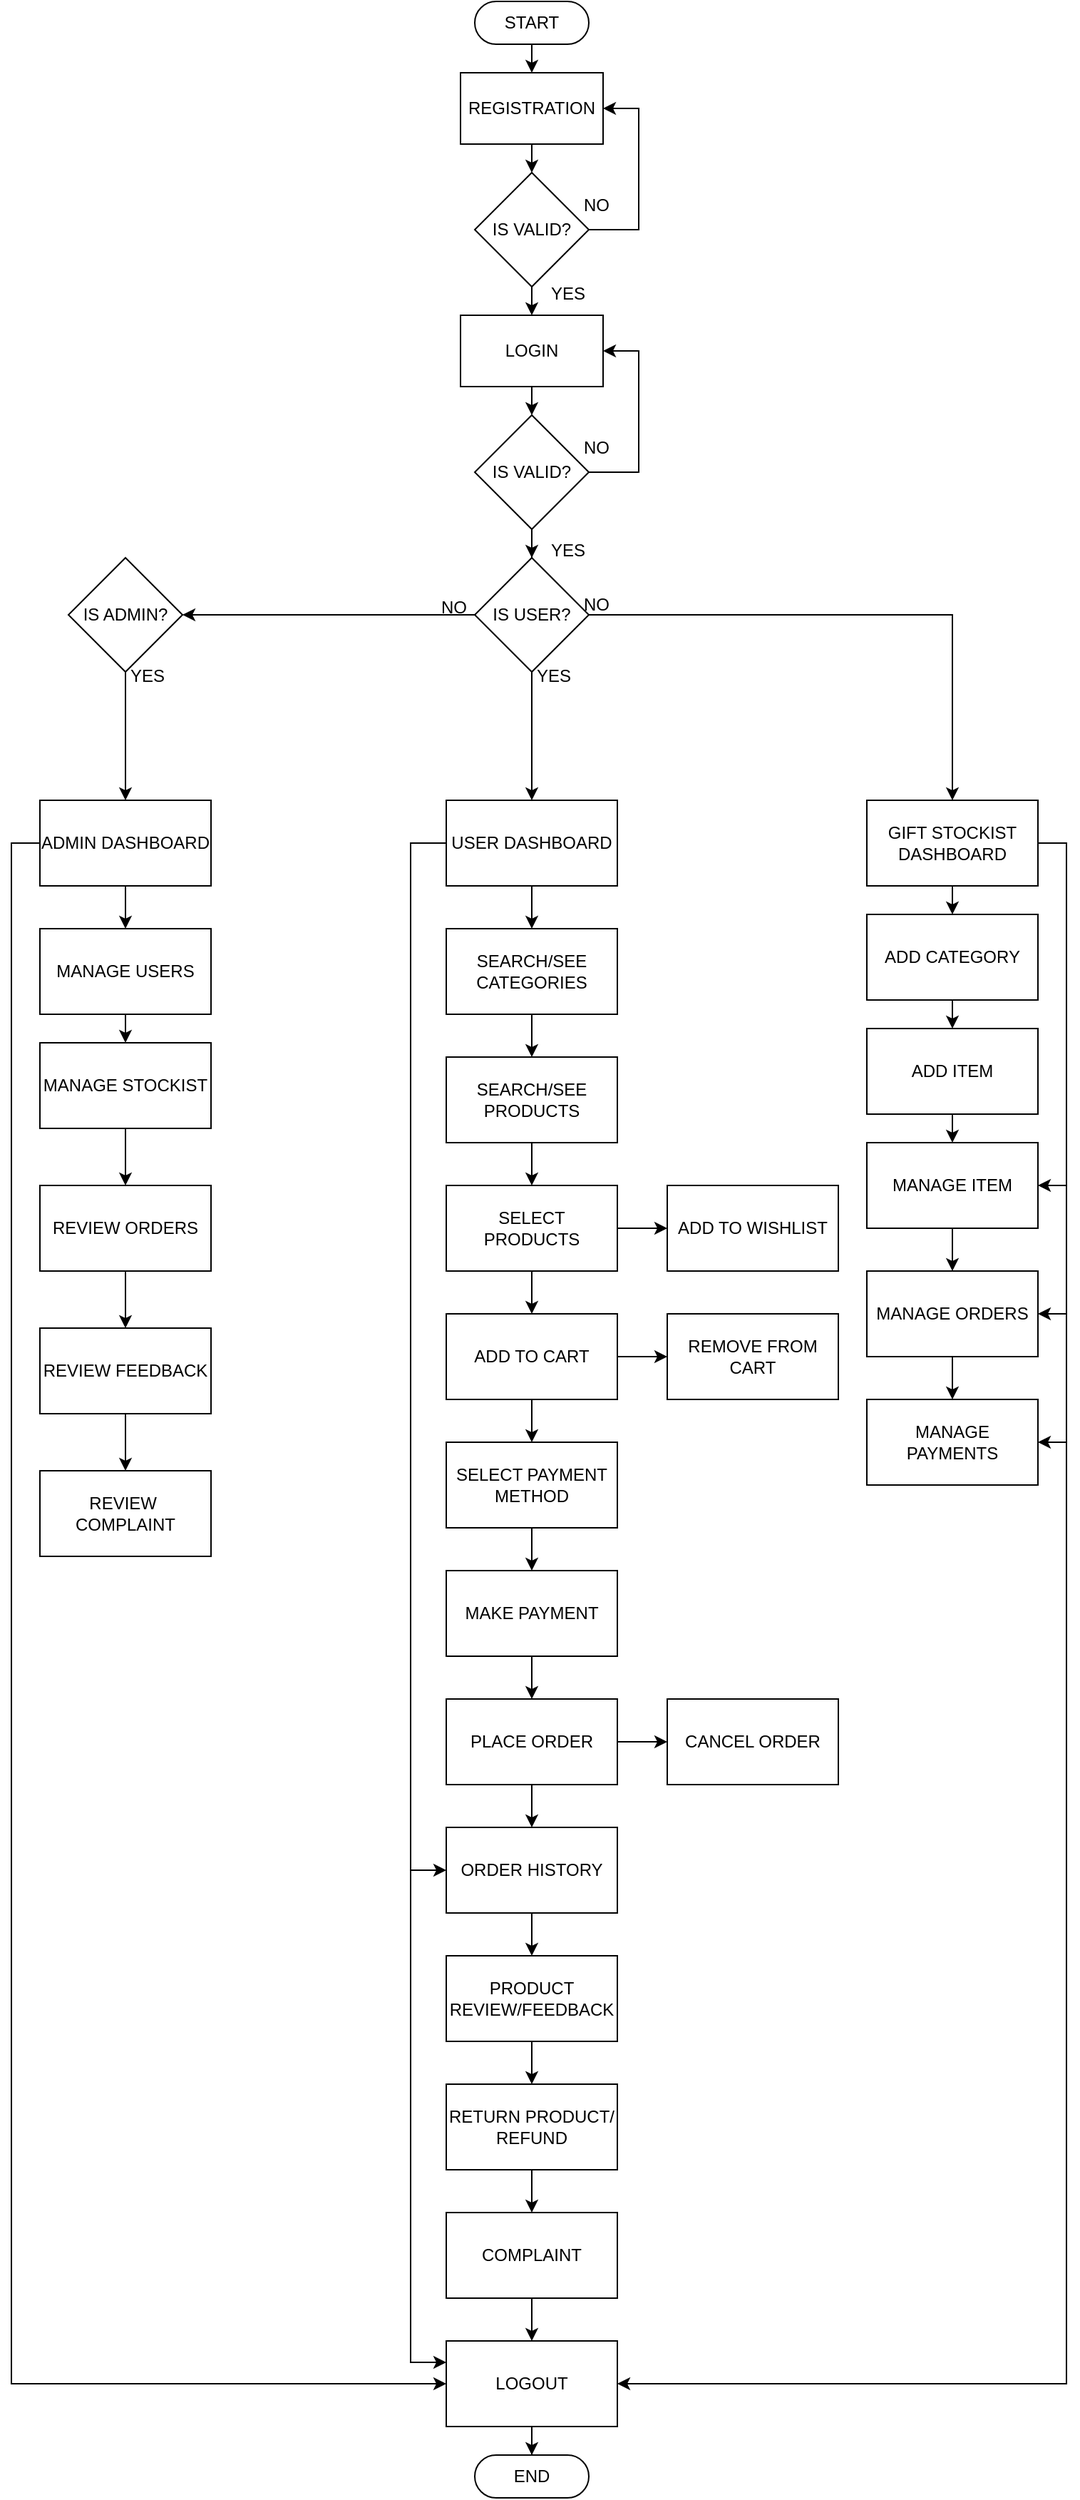 <mxfile version="21.8.2" type="github" pages="12">
  <diagram name="Flow Chart" id="ckaKuw8LrtxWBcim2sx2">
    <mxGraphModel dx="1290" dy="577" grid="1" gridSize="10" guides="1" tooltips="1" connect="1" arrows="1" fold="1" page="1" pageScale="1" pageWidth="850" pageHeight="2000" math="0" shadow="0">
      <root>
        <mxCell id="0" />
        <mxCell id="1" parent="0" />
        <mxCell id="eUnGqf3GW7OmagP6Ht3n-60" style="edgeStyle=orthogonalEdgeStyle;rounded=0;orthogonalLoop=1;jettySize=auto;html=1;exitX=0.5;exitY=0.5;exitDx=0;exitDy=15;exitPerimeter=0;entryX=0.5;entryY=0;entryDx=0;entryDy=0;" parent="1" source="eUnGqf3GW7OmagP6Ht3n-58" target="eUnGqf3GW7OmagP6Ht3n-59" edge="1">
          <mxGeometry relative="1" as="geometry" />
        </mxCell>
        <mxCell id="eUnGqf3GW7OmagP6Ht3n-58" value="START" style="html=1;dashed=0;whiteSpace=wrap;shape=mxgraph.dfd.start" parent="1" vertex="1">
          <mxGeometry x="385" y="20" width="80" height="30" as="geometry" />
        </mxCell>
        <mxCell id="eUnGqf3GW7OmagP6Ht3n-62" style="edgeStyle=orthogonalEdgeStyle;rounded=0;orthogonalLoop=1;jettySize=auto;html=1;exitX=0.5;exitY=1;exitDx=0;exitDy=0;entryX=0.5;entryY=0;entryDx=0;entryDy=0;" parent="1" source="eUnGqf3GW7OmagP6Ht3n-59" target="eUnGqf3GW7OmagP6Ht3n-61" edge="1">
          <mxGeometry relative="1" as="geometry" />
        </mxCell>
        <mxCell id="eUnGqf3GW7OmagP6Ht3n-59" value="REGISTRATION" style="html=1;dashed=0;whiteSpace=wrap;" parent="1" vertex="1">
          <mxGeometry x="375" y="70" width="100" height="50" as="geometry" />
        </mxCell>
        <mxCell id="eUnGqf3GW7OmagP6Ht3n-63" style="edgeStyle=orthogonalEdgeStyle;rounded=0;orthogonalLoop=1;jettySize=auto;html=1;exitX=1;exitY=0.5;exitDx=0;exitDy=0;entryX=1;entryY=0.5;entryDx=0;entryDy=0;" parent="1" source="eUnGqf3GW7OmagP6Ht3n-61" target="eUnGqf3GW7OmagP6Ht3n-59" edge="1">
          <mxGeometry relative="1" as="geometry">
            <Array as="points">
              <mxPoint x="500" y="180" />
              <mxPoint x="500" y="95" />
            </Array>
          </mxGeometry>
        </mxCell>
        <mxCell id="eUnGqf3GW7OmagP6Ht3n-68" style="edgeStyle=orthogonalEdgeStyle;rounded=0;orthogonalLoop=1;jettySize=auto;html=1;exitX=0.5;exitY=1;exitDx=0;exitDy=0;entryX=0.5;entryY=0;entryDx=0;entryDy=0;" parent="1" source="eUnGqf3GW7OmagP6Ht3n-61" target="eUnGqf3GW7OmagP6Ht3n-67" edge="1">
          <mxGeometry relative="1" as="geometry" />
        </mxCell>
        <mxCell id="eUnGqf3GW7OmagP6Ht3n-61" value="IS VALID?" style="rhombus;whiteSpace=wrap;html=1;" parent="1" vertex="1">
          <mxGeometry x="385" y="140" width="80" height="80" as="geometry" />
        </mxCell>
        <mxCell id="eUnGqf3GW7OmagP6Ht3n-64" value="NO" style="text;html=1;align=center;verticalAlign=middle;resizable=0;points=[];autosize=1;strokeColor=none;fillColor=none;" parent="1" vertex="1">
          <mxGeometry x="450" y="148" width="40" height="30" as="geometry" />
        </mxCell>
        <mxCell id="eUnGqf3GW7OmagP6Ht3n-65" value="YES" style="text;html=1;align=center;verticalAlign=middle;resizable=0;points=[];autosize=1;strokeColor=none;fillColor=none;" parent="1" vertex="1">
          <mxGeometry x="425" y="210" width="50" height="30" as="geometry" />
        </mxCell>
        <mxCell id="eUnGqf3GW7OmagP6Ht3n-70" style="edgeStyle=orthogonalEdgeStyle;rounded=0;orthogonalLoop=1;jettySize=auto;html=1;exitX=0.5;exitY=1;exitDx=0;exitDy=0;entryX=0.5;entryY=0;entryDx=0;entryDy=0;" parent="1" source="eUnGqf3GW7OmagP6Ht3n-67" target="eUnGqf3GW7OmagP6Ht3n-69" edge="1">
          <mxGeometry relative="1" as="geometry" />
        </mxCell>
        <mxCell id="eUnGqf3GW7OmagP6Ht3n-67" value="LOGIN" style="html=1;dashed=0;whiteSpace=wrap;" parent="1" vertex="1">
          <mxGeometry x="375" y="240" width="100" height="50" as="geometry" />
        </mxCell>
        <mxCell id="eUnGqf3GW7OmagP6Ht3n-71" style="edgeStyle=orthogonalEdgeStyle;rounded=0;orthogonalLoop=1;jettySize=auto;html=1;exitX=1;exitY=0.5;exitDx=0;exitDy=0;entryX=1;entryY=0.5;entryDx=0;entryDy=0;" parent="1" source="eUnGqf3GW7OmagP6Ht3n-69" target="eUnGqf3GW7OmagP6Ht3n-67" edge="1">
          <mxGeometry relative="1" as="geometry">
            <Array as="points">
              <mxPoint x="500" y="350" />
              <mxPoint x="500" y="265" />
            </Array>
          </mxGeometry>
        </mxCell>
        <mxCell id="eUnGqf3GW7OmagP6Ht3n-73" style="edgeStyle=orthogonalEdgeStyle;rounded=0;orthogonalLoop=1;jettySize=auto;html=1;exitX=0.5;exitY=1;exitDx=0;exitDy=0;" parent="1" source="eUnGqf3GW7OmagP6Ht3n-69" target="eUnGqf3GW7OmagP6Ht3n-72" edge="1">
          <mxGeometry relative="1" as="geometry" />
        </mxCell>
        <mxCell id="eUnGqf3GW7OmagP6Ht3n-69" value="IS VALID?" style="rhombus;whiteSpace=wrap;html=1;" parent="1" vertex="1">
          <mxGeometry x="385" y="310" width="80" height="80" as="geometry" />
        </mxCell>
        <mxCell id="eUnGqf3GW7OmagP6Ht3n-75" style="edgeStyle=orthogonalEdgeStyle;rounded=0;orthogonalLoop=1;jettySize=auto;html=1;exitX=0;exitY=0.5;exitDx=0;exitDy=0;entryX=1;entryY=0.5;entryDx=0;entryDy=0;" parent="1" source="eUnGqf3GW7OmagP6Ht3n-72" target="eUnGqf3GW7OmagP6Ht3n-74" edge="1">
          <mxGeometry relative="1" as="geometry" />
        </mxCell>
        <mxCell id="eUnGqf3GW7OmagP6Ht3n-84" value="" style="edgeStyle=orthogonalEdgeStyle;rounded=0;orthogonalLoop=1;jettySize=auto;html=1;" parent="1" source="eUnGqf3GW7OmagP6Ht3n-72" target="eUnGqf3GW7OmagP6Ht3n-83" edge="1">
          <mxGeometry relative="1" as="geometry" />
        </mxCell>
        <mxCell id="eUnGqf3GW7OmagP6Ht3n-86" value="" style="edgeStyle=orthogonalEdgeStyle;rounded=0;orthogonalLoop=1;jettySize=auto;html=1;" parent="1" source="eUnGqf3GW7OmagP6Ht3n-72" target="eUnGqf3GW7OmagP6Ht3n-85" edge="1">
          <mxGeometry relative="1" as="geometry" />
        </mxCell>
        <mxCell id="eUnGqf3GW7OmagP6Ht3n-72" value="IS USER?" style="rhombus;whiteSpace=wrap;html=1;" parent="1" vertex="1">
          <mxGeometry x="385" y="410" width="80" height="80" as="geometry" />
        </mxCell>
        <mxCell id="eUnGqf3GW7OmagP6Ht3n-81" value="" style="edgeStyle=orthogonalEdgeStyle;rounded=0;orthogonalLoop=1;jettySize=auto;html=1;" parent="1" source="eUnGqf3GW7OmagP6Ht3n-74" target="eUnGqf3GW7OmagP6Ht3n-80" edge="1">
          <mxGeometry relative="1" as="geometry" />
        </mxCell>
        <mxCell id="eUnGqf3GW7OmagP6Ht3n-74" value="IS ADMIN?" style="rhombus;whiteSpace=wrap;html=1;" parent="1" vertex="1">
          <mxGeometry x="100" y="410" width="80" height="80" as="geometry" />
        </mxCell>
        <mxCell id="eUnGqf3GW7OmagP6Ht3n-77" value="NO" style="text;html=1;align=center;verticalAlign=middle;resizable=0;points=[];autosize=1;strokeColor=none;fillColor=none;" parent="1" vertex="1">
          <mxGeometry x="450" y="318" width="40" height="30" as="geometry" />
        </mxCell>
        <mxCell id="eUnGqf3GW7OmagP6Ht3n-78" value="YES" style="text;html=1;align=center;verticalAlign=middle;resizable=0;points=[];autosize=1;strokeColor=none;fillColor=none;" parent="1" vertex="1">
          <mxGeometry x="425" y="390" width="50" height="30" as="geometry" />
        </mxCell>
        <mxCell id="eUnGqf3GW7OmagP6Ht3n-79" value="NO" style="text;html=1;align=center;verticalAlign=middle;resizable=0;points=[];autosize=1;strokeColor=none;fillColor=none;" parent="1" vertex="1">
          <mxGeometry x="350" y="430" width="40" height="30" as="geometry" />
        </mxCell>
        <mxCell id="5z-L5FT6G-_aWtpZadQo-2" value="" style="edgeStyle=orthogonalEdgeStyle;rounded=0;orthogonalLoop=1;jettySize=auto;html=1;" parent="1" source="eUnGqf3GW7OmagP6Ht3n-80" edge="1">
          <mxGeometry relative="1" as="geometry">
            <mxPoint x="140" y="670.0" as="targetPoint" />
          </mxGeometry>
        </mxCell>
        <mxCell id="5z-L5FT6G-_aWtpZadQo-12" style="edgeStyle=orthogonalEdgeStyle;rounded=0;orthogonalLoop=1;jettySize=auto;html=1;exitX=0;exitY=0.5;exitDx=0;exitDy=0;entryX=0;entryY=0.5;entryDx=0;entryDy=0;" parent="1" source="eUnGqf3GW7OmagP6Ht3n-80" target="ns_d-aMQriX51YMULZ0u-33" edge="1">
          <mxGeometry relative="1" as="geometry" />
        </mxCell>
        <mxCell id="eUnGqf3GW7OmagP6Ht3n-80" value="ADMIN DASHBOARD" style="whiteSpace=wrap;html=1;" parent="1" vertex="1">
          <mxGeometry x="80" y="580" width="120" height="60" as="geometry" />
        </mxCell>
        <mxCell id="eUnGqf3GW7OmagP6Ht3n-82" value="YES" style="text;html=1;align=center;verticalAlign=middle;resizable=0;points=[];autosize=1;strokeColor=none;fillColor=none;" parent="1" vertex="1">
          <mxGeometry x="130" y="478" width="50" height="30" as="geometry" />
        </mxCell>
        <mxCell id="ns_d-aMQriX51YMULZ0u-35" style="edgeStyle=orthogonalEdgeStyle;rounded=0;orthogonalLoop=1;jettySize=auto;html=1;exitX=1;exitY=0.5;exitDx=0;exitDy=0;entryX=1;entryY=0.5;entryDx=0;entryDy=0;" parent="1" source="eUnGqf3GW7OmagP6Ht3n-83" target="ns_d-aMQriX51YMULZ0u-33" edge="1">
          <mxGeometry relative="1" as="geometry" />
        </mxCell>
        <mxCell id="BJIkiRpMkKDZ_c4Hg6pY-7" style="edgeStyle=orthogonalEdgeStyle;rounded=0;orthogonalLoop=1;jettySize=auto;html=1;exitX=1;exitY=0.5;exitDx=0;exitDy=0;entryX=1;entryY=0.5;entryDx=0;entryDy=0;" parent="1" source="eUnGqf3GW7OmagP6Ht3n-83" target="ns_d-aMQriX51YMULZ0u-43" edge="1">
          <mxGeometry relative="1" as="geometry" />
        </mxCell>
        <mxCell id="BJIkiRpMkKDZ_c4Hg6pY-8" style="edgeStyle=orthogonalEdgeStyle;rounded=0;orthogonalLoop=1;jettySize=auto;html=1;exitX=1;exitY=0.5;exitDx=0;exitDy=0;entryX=1;entryY=0.5;entryDx=0;entryDy=0;" parent="1" source="eUnGqf3GW7OmagP6Ht3n-83" target="ns_d-aMQriX51YMULZ0u-45" edge="1">
          <mxGeometry relative="1" as="geometry" />
        </mxCell>
        <mxCell id="BJIkiRpMkKDZ_c4Hg6pY-9" style="edgeStyle=orthogonalEdgeStyle;rounded=0;orthogonalLoop=1;jettySize=auto;html=1;exitX=1;exitY=0.5;exitDx=0;exitDy=0;entryX=1;entryY=0.5;entryDx=0;entryDy=0;" parent="1" source="eUnGqf3GW7OmagP6Ht3n-83" target="ns_d-aMQriX51YMULZ0u-47" edge="1">
          <mxGeometry relative="1" as="geometry" />
        </mxCell>
        <mxCell id="MQK5OMSescMqEdTum7iL-5" style="edgeStyle=orthogonalEdgeStyle;rounded=0;orthogonalLoop=1;jettySize=auto;html=1;exitX=0.5;exitY=1;exitDx=0;exitDy=0;entryX=0.5;entryY=0;entryDx=0;entryDy=0;" parent="1" source="eUnGqf3GW7OmagP6Ht3n-83" target="MQK5OMSescMqEdTum7iL-4" edge="1">
          <mxGeometry relative="1" as="geometry" />
        </mxCell>
        <mxCell id="eUnGqf3GW7OmagP6Ht3n-83" value="GIFT STOCKIST&lt;br&gt;DASHBOARD" style="whiteSpace=wrap;html=1;" parent="1" vertex="1">
          <mxGeometry x="660" y="580" width="120" height="60" as="geometry" />
        </mxCell>
        <mxCell id="eUnGqf3GW7OmagP6Ht3n-90" value="" style="edgeStyle=orthogonalEdgeStyle;rounded=0;orthogonalLoop=1;jettySize=auto;html=1;" parent="1" source="eUnGqf3GW7OmagP6Ht3n-85" target="eUnGqf3GW7OmagP6Ht3n-89" edge="1">
          <mxGeometry relative="1" as="geometry" />
        </mxCell>
        <mxCell id="BJIkiRpMkKDZ_c4Hg6pY-2" style="edgeStyle=orthogonalEdgeStyle;rounded=0;orthogonalLoop=1;jettySize=auto;html=1;exitX=0;exitY=0.5;exitDx=0;exitDy=0;entryX=0;entryY=0.25;entryDx=0;entryDy=0;" parent="1" source="eUnGqf3GW7OmagP6Ht3n-85" target="ns_d-aMQriX51YMULZ0u-33" edge="1">
          <mxGeometry relative="1" as="geometry">
            <Array as="points">
              <mxPoint x="340" y="610" />
              <mxPoint x="340" y="1675" />
            </Array>
          </mxGeometry>
        </mxCell>
        <mxCell id="eUnGqf3GW7OmagP6Ht3n-85" value="USER DASHBOARD" style="whiteSpace=wrap;html=1;" parent="1" vertex="1">
          <mxGeometry x="365" y="580" width="120" height="60" as="geometry" />
        </mxCell>
        <mxCell id="eUnGqf3GW7OmagP6Ht3n-87" value="YES" style="text;html=1;align=center;verticalAlign=middle;resizable=0;points=[];autosize=1;strokeColor=none;fillColor=none;" parent="1" vertex="1">
          <mxGeometry x="415" y="478" width="50" height="30" as="geometry" />
        </mxCell>
        <mxCell id="eUnGqf3GW7OmagP6Ht3n-88" value="NO" style="text;html=1;align=center;verticalAlign=middle;resizable=0;points=[];autosize=1;strokeColor=none;fillColor=none;" parent="1" vertex="1">
          <mxGeometry x="450" y="428" width="40" height="30" as="geometry" />
        </mxCell>
        <mxCell id="ns_d-aMQriX51YMULZ0u-2" value="" style="edgeStyle=orthogonalEdgeStyle;rounded=0;orthogonalLoop=1;jettySize=auto;html=1;" parent="1" source="eUnGqf3GW7OmagP6Ht3n-89" target="ns_d-aMQriX51YMULZ0u-1" edge="1">
          <mxGeometry relative="1" as="geometry" />
        </mxCell>
        <mxCell id="eUnGqf3GW7OmagP6Ht3n-89" value="SEARCH/SEE&lt;br&gt;CATEGORIES" style="whiteSpace=wrap;html=1;" parent="1" vertex="1">
          <mxGeometry x="365" y="670" width="120" height="60" as="geometry" />
        </mxCell>
        <mxCell id="ns_d-aMQriX51YMULZ0u-4" value="" style="edgeStyle=orthogonalEdgeStyle;rounded=0;orthogonalLoop=1;jettySize=auto;html=1;" parent="1" source="ns_d-aMQriX51YMULZ0u-1" target="ns_d-aMQriX51YMULZ0u-3" edge="1">
          <mxGeometry relative="1" as="geometry" />
        </mxCell>
        <mxCell id="ns_d-aMQriX51YMULZ0u-1" value="SEARCH/SEE&lt;br&gt;PRODUCTS" style="whiteSpace=wrap;html=1;" parent="1" vertex="1">
          <mxGeometry x="365" y="760" width="120" height="60" as="geometry" />
        </mxCell>
        <mxCell id="ns_d-aMQriX51YMULZ0u-6" value="" style="edgeStyle=orthogonalEdgeStyle;rounded=0;orthogonalLoop=1;jettySize=auto;html=1;entryX=0.5;entryY=0;entryDx=0;entryDy=0;" parent="1" source="ns_d-aMQriX51YMULZ0u-3" target="ns_d-aMQriX51YMULZ0u-7" edge="1">
          <mxGeometry relative="1" as="geometry">
            <mxPoint x="425" y="940" as="targetPoint" />
          </mxGeometry>
        </mxCell>
        <mxCell id="ns_d-aMQriX51YMULZ0u-13" value="" style="edgeStyle=orthogonalEdgeStyle;rounded=0;orthogonalLoop=1;jettySize=auto;html=1;" parent="1" source="ns_d-aMQriX51YMULZ0u-3" target="ns_d-aMQriX51YMULZ0u-12" edge="1">
          <mxGeometry relative="1" as="geometry" />
        </mxCell>
        <mxCell id="ns_d-aMQriX51YMULZ0u-3" value="SELECT&lt;br&gt;PRODUCTS" style="whiteSpace=wrap;html=1;" parent="1" vertex="1">
          <mxGeometry x="365" y="850" width="120" height="60" as="geometry" />
        </mxCell>
        <mxCell id="ns_d-aMQriX51YMULZ0u-8" value="" style="edgeStyle=orthogonalEdgeStyle;rounded=0;orthogonalLoop=1;jettySize=auto;html=1;" parent="1" target="ns_d-aMQriX51YMULZ0u-7" edge="1">
          <mxGeometry relative="1" as="geometry">
            <mxPoint x="425" y="1000" as="sourcePoint" />
          </mxGeometry>
        </mxCell>
        <mxCell id="ns_d-aMQriX51YMULZ0u-11" value="" style="edgeStyle=orthogonalEdgeStyle;rounded=0;orthogonalLoop=1;jettySize=auto;html=1;" parent="1" source="ns_d-aMQriX51YMULZ0u-7" target="ns_d-aMQriX51YMULZ0u-10" edge="1">
          <mxGeometry relative="1" as="geometry" />
        </mxCell>
        <mxCell id="ns_d-aMQriX51YMULZ0u-17" value="" style="edgeStyle=orthogonalEdgeStyle;rounded=0;orthogonalLoop=1;jettySize=auto;html=1;" parent="1" source="ns_d-aMQriX51YMULZ0u-7" target="ns_d-aMQriX51YMULZ0u-16" edge="1">
          <mxGeometry relative="1" as="geometry" />
        </mxCell>
        <mxCell id="ns_d-aMQriX51YMULZ0u-7" value="ADD TO CART" style="whiteSpace=wrap;html=1;" parent="1" vertex="1">
          <mxGeometry x="365" y="940" width="120" height="60" as="geometry" />
        </mxCell>
        <mxCell id="ns_d-aMQriX51YMULZ0u-10" value="REMOVE FROM CART" style="whiteSpace=wrap;html=1;" parent="1" vertex="1">
          <mxGeometry x="520" y="940" width="120" height="60" as="geometry" />
        </mxCell>
        <mxCell id="ns_d-aMQriX51YMULZ0u-12" value="ADD TO WISHLIST" style="whiteSpace=wrap;html=1;" parent="1" vertex="1">
          <mxGeometry x="520" y="850" width="120" height="60" as="geometry" />
        </mxCell>
        <mxCell id="ns_d-aMQriX51YMULZ0u-19" value="" style="edgeStyle=orthogonalEdgeStyle;rounded=0;orthogonalLoop=1;jettySize=auto;html=1;" parent="1" source="ns_d-aMQriX51YMULZ0u-16" target="ns_d-aMQriX51YMULZ0u-18" edge="1">
          <mxGeometry relative="1" as="geometry" />
        </mxCell>
        <mxCell id="ns_d-aMQriX51YMULZ0u-16" value="SELECT PAYMENT METHOD" style="whiteSpace=wrap;html=1;" parent="1" vertex="1">
          <mxGeometry x="365" y="1030" width="120" height="60" as="geometry" />
        </mxCell>
        <mxCell id="ns_d-aMQriX51YMULZ0u-21" value="" style="edgeStyle=orthogonalEdgeStyle;rounded=0;orthogonalLoop=1;jettySize=auto;html=1;" parent="1" source="ns_d-aMQriX51YMULZ0u-18" target="ns_d-aMQriX51YMULZ0u-20" edge="1">
          <mxGeometry relative="1" as="geometry" />
        </mxCell>
        <mxCell id="ns_d-aMQriX51YMULZ0u-18" value="MAKE PAYMENT" style="whiteSpace=wrap;html=1;" parent="1" vertex="1">
          <mxGeometry x="365" y="1120" width="120" height="60" as="geometry" />
        </mxCell>
        <mxCell id="ns_d-aMQriX51YMULZ0u-23" value="" style="edgeStyle=orthogonalEdgeStyle;rounded=0;orthogonalLoop=1;jettySize=auto;html=1;" parent="1" source="ns_d-aMQriX51YMULZ0u-20" target="ns_d-aMQriX51YMULZ0u-22" edge="1">
          <mxGeometry relative="1" as="geometry" />
        </mxCell>
        <mxCell id="ns_d-aMQriX51YMULZ0u-29" value="" style="edgeStyle=orthogonalEdgeStyle;rounded=0;orthogonalLoop=1;jettySize=auto;html=1;" parent="1" source="ns_d-aMQriX51YMULZ0u-20" target="ns_d-aMQriX51YMULZ0u-28" edge="1">
          <mxGeometry relative="1" as="geometry" />
        </mxCell>
        <mxCell id="ns_d-aMQriX51YMULZ0u-20" value="PLACE ORDER" style="whiteSpace=wrap;html=1;" parent="1" vertex="1">
          <mxGeometry x="365" y="1210" width="120" height="60" as="geometry" />
        </mxCell>
        <mxCell id="ns_d-aMQriX51YMULZ0u-22" value="CANCEL ORDER" style="whiteSpace=wrap;html=1;" parent="1" vertex="1">
          <mxGeometry x="520" y="1210" width="120" height="60" as="geometry" />
        </mxCell>
        <mxCell id="ns_d-aMQriX51YMULZ0u-32" style="edgeStyle=orthogonalEdgeStyle;rounded=0;orthogonalLoop=1;jettySize=auto;html=1;exitX=0;exitY=0.5;exitDx=0;exitDy=0;entryX=0;entryY=0.5;entryDx=0;entryDy=0;jumpStyle=arc;" parent="1" source="eUnGqf3GW7OmagP6Ht3n-85" target="ns_d-aMQriX51YMULZ0u-28" edge="1">
          <mxGeometry relative="1" as="geometry">
            <Array as="points">
              <mxPoint x="340" y="610" />
              <mxPoint x="340" y="1330" />
            </Array>
          </mxGeometry>
        </mxCell>
        <mxCell id="ns_d-aMQriX51YMULZ0u-39" value="" style="edgeStyle=orthogonalEdgeStyle;rounded=0;orthogonalLoop=1;jettySize=auto;html=1;" parent="1" source="ns_d-aMQriX51YMULZ0u-28" target="ns_d-aMQriX51YMULZ0u-38" edge="1">
          <mxGeometry relative="1" as="geometry" />
        </mxCell>
        <mxCell id="ns_d-aMQriX51YMULZ0u-28" value="ORDER HISTORY" style="whiteSpace=wrap;html=1;" parent="1" vertex="1">
          <mxGeometry x="365" y="1300" width="120" height="60" as="geometry" />
        </mxCell>
        <mxCell id="0DGbn_JlZiEb51cM5DqI-3" value="" style="edgeStyle=orthogonalEdgeStyle;rounded=0;orthogonalLoop=1;jettySize=auto;html=1;" parent="1" source="ns_d-aMQriX51YMULZ0u-30" target="0DGbn_JlZiEb51cM5DqI-2" edge="1">
          <mxGeometry relative="1" as="geometry" />
        </mxCell>
        <mxCell id="ns_d-aMQriX51YMULZ0u-30" value="RETURN PRODUCT/&lt;br&gt;REFUND" style="whiteSpace=wrap;html=1;" parent="1" vertex="1">
          <mxGeometry x="365" y="1480" width="120" height="60" as="geometry" />
        </mxCell>
        <mxCell id="ns_d-aMQriX51YMULZ0u-42" style="edgeStyle=orthogonalEdgeStyle;rounded=0;orthogonalLoop=1;jettySize=auto;html=1;exitX=0.5;exitY=1;exitDx=0;exitDy=0;" parent="1" source="ns_d-aMQriX51YMULZ0u-33" target="ns_d-aMQriX51YMULZ0u-41" edge="1">
          <mxGeometry relative="1" as="geometry" />
        </mxCell>
        <mxCell id="ns_d-aMQriX51YMULZ0u-33" value="LOGOUT" style="whiteSpace=wrap;html=1;" parent="1" vertex="1">
          <mxGeometry x="365" y="1660" width="120" height="60" as="geometry" />
        </mxCell>
        <mxCell id="BJIkiRpMkKDZ_c4Hg6pY-1" style="edgeStyle=orthogonalEdgeStyle;rounded=0;orthogonalLoop=1;jettySize=auto;html=1;exitX=0.5;exitY=1;exitDx=0;exitDy=0;entryX=0.5;entryY=0;entryDx=0;entryDy=0;" parent="1" source="ns_d-aMQriX51YMULZ0u-38" target="ns_d-aMQriX51YMULZ0u-30" edge="1">
          <mxGeometry relative="1" as="geometry" />
        </mxCell>
        <mxCell id="ns_d-aMQriX51YMULZ0u-38" value="PRODUCT REVIEW/FEEDBACK" style="whiteSpace=wrap;html=1;" parent="1" vertex="1">
          <mxGeometry x="365" y="1390" width="120" height="60" as="geometry" />
        </mxCell>
        <mxCell id="ns_d-aMQriX51YMULZ0u-41" value="END" style="html=1;dashed=0;whiteSpace=wrap;shape=mxgraph.dfd.start" parent="1" vertex="1">
          <mxGeometry x="385" y="1740" width="80" height="30" as="geometry" />
        </mxCell>
        <mxCell id="ns_d-aMQriX51YMULZ0u-46" value="" style="edgeStyle=orthogonalEdgeStyle;rounded=0;orthogonalLoop=1;jettySize=auto;html=1;" parent="1" source="ns_d-aMQriX51YMULZ0u-43" target="ns_d-aMQriX51YMULZ0u-45" edge="1">
          <mxGeometry relative="1" as="geometry" />
        </mxCell>
        <mxCell id="ns_d-aMQriX51YMULZ0u-43" value="MANAGE ITEM" style="whiteSpace=wrap;html=1;" parent="1" vertex="1">
          <mxGeometry x="660" y="820" width="120" height="60" as="geometry" />
        </mxCell>
        <mxCell id="ns_d-aMQriX51YMULZ0u-48" value="" style="edgeStyle=orthogonalEdgeStyle;rounded=0;orthogonalLoop=1;jettySize=auto;html=1;" parent="1" source="ns_d-aMQriX51YMULZ0u-45" target="ns_d-aMQriX51YMULZ0u-47" edge="1">
          <mxGeometry relative="1" as="geometry" />
        </mxCell>
        <mxCell id="ns_d-aMQriX51YMULZ0u-45" value="MANAGE ORDERS" style="whiteSpace=wrap;html=1;" parent="1" vertex="1">
          <mxGeometry x="660" y="910" width="120" height="60" as="geometry" />
        </mxCell>
        <mxCell id="ns_d-aMQriX51YMULZ0u-47" value="MANAGE PAYMENTS" style="whiteSpace=wrap;html=1;" parent="1" vertex="1">
          <mxGeometry x="660" y="1000" width="120" height="60" as="geometry" />
        </mxCell>
        <mxCell id="BJIkiRpMkKDZ_c4Hg6pY-6" style="edgeStyle=orthogonalEdgeStyle;rounded=0;orthogonalLoop=1;jettySize=auto;html=1;exitX=0.5;exitY=1;exitDx=0;exitDy=0;entryX=0.5;entryY=0;entryDx=0;entryDy=0;" parent="1" source="BJIkiRpMkKDZ_c4Hg6pY-4" target="ns_d-aMQriX51YMULZ0u-43" edge="1">
          <mxGeometry relative="1" as="geometry" />
        </mxCell>
        <mxCell id="BJIkiRpMkKDZ_c4Hg6pY-4" value="ADD ITEM" style="whiteSpace=wrap;html=1;" parent="1" vertex="1">
          <mxGeometry x="660" y="740" width="120" height="60" as="geometry" />
        </mxCell>
        <mxCell id="e-X6OiOCz4cqs4gi02x0-2" style="edgeStyle=orthogonalEdgeStyle;rounded=0;orthogonalLoop=1;jettySize=auto;html=1;exitX=0.5;exitY=1;exitDx=0;exitDy=0;entryX=0.5;entryY=0;entryDx=0;entryDy=0;" parent="1" source="sK7dztfSoLU044evjefk-1" target="sK7dztfSoLU044evjefk-2" edge="1">
          <mxGeometry relative="1" as="geometry" />
        </mxCell>
        <mxCell id="sK7dztfSoLU044evjefk-1" value="MANAGE USERS&lt;br&gt;" style="whiteSpace=wrap;html=1;" parent="1" vertex="1">
          <mxGeometry x="80" y="670" width="120" height="60" as="geometry" />
        </mxCell>
        <mxCell id="VegAL93mgPXp-bPh_GrC-1" style="edgeStyle=orthogonalEdgeStyle;rounded=0;orthogonalLoop=1;jettySize=auto;html=1;exitX=0.5;exitY=1;exitDx=0;exitDy=0;entryX=0.5;entryY=0;entryDx=0;entryDy=0;" parent="1" source="sK7dztfSoLU044evjefk-2" target="O2wgGZnaCo3Us0F6WuHX-1" edge="1">
          <mxGeometry relative="1" as="geometry" />
        </mxCell>
        <mxCell id="sK7dztfSoLU044evjefk-2" value="MANAGE STOCKIST" style="whiteSpace=wrap;html=1;" parent="1" vertex="1">
          <mxGeometry x="80" y="750" width="120" height="60" as="geometry" />
        </mxCell>
        <mxCell id="e-X6OiOCz4cqs4gi02x0-6" style="edgeStyle=orthogonalEdgeStyle;rounded=0;orthogonalLoop=1;jettySize=auto;html=1;exitX=0.5;exitY=1;exitDx=0;exitDy=0;entryX=0.5;entryY=0;entryDx=0;entryDy=0;" parent="1" source="O2wgGZnaCo3Us0F6WuHX-1" target="e-X6OiOCz4cqs4gi02x0-1" edge="1">
          <mxGeometry relative="1" as="geometry" />
        </mxCell>
        <mxCell id="O2wgGZnaCo3Us0F6WuHX-1" value="REVIEW ORDERS" style="whiteSpace=wrap;html=1;" parent="1" vertex="1">
          <mxGeometry x="80" y="850" width="120" height="60" as="geometry" />
        </mxCell>
        <mxCell id="VegAL93mgPXp-bPh_GrC-3" value="" style="edgeStyle=orthogonalEdgeStyle;rounded=0;orthogonalLoop=1;jettySize=auto;html=1;" parent="1" source="e-X6OiOCz4cqs4gi02x0-1" target="VegAL93mgPXp-bPh_GrC-2" edge="1">
          <mxGeometry relative="1" as="geometry" />
        </mxCell>
        <mxCell id="e-X6OiOCz4cqs4gi02x0-1" value="REVIEW FEEDBACK" style="whiteSpace=wrap;html=1;" parent="1" vertex="1">
          <mxGeometry x="80" y="950" width="120" height="60" as="geometry" />
        </mxCell>
        <mxCell id="0DGbn_JlZiEb51cM5DqI-4" style="edgeStyle=orthogonalEdgeStyle;rounded=0;orthogonalLoop=1;jettySize=auto;html=1;exitX=0.5;exitY=1;exitDx=0;exitDy=0;entryX=0.5;entryY=0;entryDx=0;entryDy=0;" parent="1" source="0DGbn_JlZiEb51cM5DqI-2" target="ns_d-aMQriX51YMULZ0u-33" edge="1">
          <mxGeometry relative="1" as="geometry" />
        </mxCell>
        <mxCell id="0DGbn_JlZiEb51cM5DqI-2" value="COMPLAINT" style="whiteSpace=wrap;html=1;" parent="1" vertex="1">
          <mxGeometry x="365" y="1570" width="120" height="60" as="geometry" />
        </mxCell>
        <mxCell id="MQK5OMSescMqEdTum7iL-6" style="edgeStyle=orthogonalEdgeStyle;rounded=0;orthogonalLoop=1;jettySize=auto;html=1;exitX=0.5;exitY=1;exitDx=0;exitDy=0;entryX=0.5;entryY=0;entryDx=0;entryDy=0;" parent="1" source="MQK5OMSescMqEdTum7iL-4" target="BJIkiRpMkKDZ_c4Hg6pY-4" edge="1">
          <mxGeometry relative="1" as="geometry" />
        </mxCell>
        <mxCell id="MQK5OMSescMqEdTum7iL-4" value="ADD CATEGORY" style="whiteSpace=wrap;html=1;" parent="1" vertex="1">
          <mxGeometry x="660" y="660" width="120" height="60" as="geometry" />
        </mxCell>
        <mxCell id="VegAL93mgPXp-bPh_GrC-2" value="REVIEW&amp;nbsp;&lt;br&gt;COMPLAINT" style="whiteSpace=wrap;html=1;" parent="1" vertex="1">
          <mxGeometry x="80" y="1050" width="120" height="60" as="geometry" />
        </mxCell>
      </root>
    </mxGraphModel>
  </diagram>
  <diagram name="Admin Case" id="FkUK_h-arK-3WIJIePmX">
    <mxGraphModel dx="993" dy="463" grid="1" gridSize="10" guides="1" tooltips="1" connect="1" arrows="1" fold="1" page="1" pageScale="1" pageWidth="850" pageHeight="1500" math="0" shadow="0">
      <root>
        <mxCell id="0" />
        <mxCell id="1" parent="0" />
        <mxCell id="QC-oa2HQfWLTARNliC0y-1" value="&lt;p style=&quot;margin:0px;margin-top:4px;text-align:center;&quot;&gt;&lt;b&gt;GIFT HAMPER&lt;/b&gt;&lt;/p&gt;&lt;hr size=&quot;1&quot;&gt;&lt;div style=&quot;height:2px;&quot;&gt;&lt;/div&gt;" style="verticalAlign=top;align=left;overflow=fill;fontSize=12;fontFamily=Helvetica;html=1;" parent="1" vertex="1">
          <mxGeometry x="355" y="110" width="140" height="460" as="geometry" />
        </mxCell>
        <mxCell id="2xpCh2_jSK9rjUgfj4gW-8" style="rounded=0;orthogonalLoop=1;jettySize=auto;html=1;exitX=0.5;exitY=0.5;exitDx=0;exitDy=0;exitPerimeter=0;entryX=0;entryY=0.5;entryDx=0;entryDy=0;" parent="1" source="Kq61B8NgNPR4z9Mc2dlc-1" target="2xpCh2_jSK9rjUgfj4gW-1" edge="1">
          <mxGeometry relative="1" as="geometry" />
        </mxCell>
        <mxCell id="2xpCh2_jSK9rjUgfj4gW-10" style="rounded=0;orthogonalLoop=1;jettySize=auto;html=1;exitX=0.5;exitY=0.5;exitDx=0;exitDy=0;exitPerimeter=0;entryX=0;entryY=0.5;entryDx=0;entryDy=0;" parent="1" source="Kq61B8NgNPR4z9Mc2dlc-1" target="2xpCh2_jSK9rjUgfj4gW-3" edge="1">
          <mxGeometry relative="1" as="geometry" />
        </mxCell>
        <mxCell id="2xpCh2_jSK9rjUgfj4gW-11" style="rounded=0;orthogonalLoop=1;jettySize=auto;html=1;exitX=0.5;exitY=0.5;exitDx=0;exitDy=0;exitPerimeter=0;entryX=0;entryY=0.5;entryDx=0;entryDy=0;" parent="1" source="Kq61B8NgNPR4z9Mc2dlc-1" target="2xpCh2_jSK9rjUgfj4gW-2" edge="1">
          <mxGeometry relative="1" as="geometry" />
        </mxCell>
        <mxCell id="2xpCh2_jSK9rjUgfj4gW-12" style="rounded=0;orthogonalLoop=1;jettySize=auto;html=1;exitX=0.5;exitY=0.5;exitDx=0;exitDy=0;exitPerimeter=0;entryX=0;entryY=0.5;entryDx=0;entryDy=0;" parent="1" source="Kq61B8NgNPR4z9Mc2dlc-1" target="2xpCh2_jSK9rjUgfj4gW-4" edge="1">
          <mxGeometry relative="1" as="geometry" />
        </mxCell>
        <mxCell id="2xpCh2_jSK9rjUgfj4gW-14" style="rounded=0;orthogonalLoop=1;jettySize=auto;html=1;exitX=0.5;exitY=0.5;exitDx=0;exitDy=0;exitPerimeter=0;entryX=0;entryY=0.5;entryDx=0;entryDy=0;" parent="1" source="Kq61B8NgNPR4z9Mc2dlc-1" target="2xpCh2_jSK9rjUgfj4gW-5" edge="1">
          <mxGeometry relative="1" as="geometry" />
        </mxCell>
        <mxCell id="2xpCh2_jSK9rjUgfj4gW-15" style="rounded=0;orthogonalLoop=1;jettySize=auto;html=1;exitX=0.5;exitY=0.5;exitDx=0;exitDy=0;exitPerimeter=0;entryX=0;entryY=0.5;entryDx=0;entryDy=0;" parent="1" source="Kq61B8NgNPR4z9Mc2dlc-1" target="2xpCh2_jSK9rjUgfj4gW-7" edge="1">
          <mxGeometry relative="1" as="geometry" />
        </mxCell>
        <mxCell id="Kq61B8NgNPR4z9Mc2dlc-1" value="ADMIN" style="shape=umlActor;verticalLabelPosition=bottom;verticalAlign=top;html=1;outlineConnect=0;" parent="1" vertex="1">
          <mxGeometry x="220" y="330" width="30" height="60" as="geometry" />
        </mxCell>
        <mxCell id="2xpCh2_jSK9rjUgfj4gW-1" value="LOGIN" style="ellipse;whiteSpace=wrap;html=1;" parent="1" vertex="1">
          <mxGeometry x="365" y="140" width="120" height="60" as="geometry" />
        </mxCell>
        <mxCell id="2xpCh2_jSK9rjUgfj4gW-2" value="MANAGE USERS" style="ellipse;whiteSpace=wrap;html=1;" parent="1" vertex="1">
          <mxGeometry x="365" y="280" width="120" height="60" as="geometry" />
        </mxCell>
        <mxCell id="2xpCh2_jSK9rjUgfj4gW-3" value="MANAGE STOCKIST" style="ellipse;whiteSpace=wrap;html=1;" parent="1" vertex="1">
          <mxGeometry x="365" y="210" width="120" height="60" as="geometry" />
        </mxCell>
        <mxCell id="2xpCh2_jSK9rjUgfj4gW-4" value="REVIEW ORDERS&lt;br&gt;" style="ellipse;whiteSpace=wrap;html=1;" parent="1" vertex="1">
          <mxGeometry x="365" y="350" width="120" height="60" as="geometry" />
        </mxCell>
        <mxCell id="2xpCh2_jSK9rjUgfj4gW-5" value="REVIEW FEEDBACKS" style="ellipse;whiteSpace=wrap;html=1;" parent="1" vertex="1">
          <mxGeometry x="365" y="420" width="120" height="60" as="geometry" />
        </mxCell>
        <mxCell id="2xpCh2_jSK9rjUgfj4gW-7" value="REVIEW&lt;br&gt;COMPLAINT" style="ellipse;whiteSpace=wrap;html=1;" parent="1" vertex="1">
          <mxGeometry x="365" y="490" width="120" height="60" as="geometry" />
        </mxCell>
      </root>
    </mxGraphModel>
  </diagram>
  <diagram name="User Case" id="suXHOlS2ulkbc1YVM9yn">
    <mxGraphModel dx="1419" dy="661" grid="0" gridSize="10" guides="1" tooltips="1" connect="1" arrows="1" fold="1" page="1" pageScale="1" pageWidth="850" pageHeight="1100" background="none" math="0" shadow="0">
      <root>
        <mxCell id="0" />
        <mxCell id="1" parent="0" />
        <mxCell id="pS11Gv5Yu9NYcOLGitTN-1" value="&lt;p style=&quot;margin: 4px 0px 0px; font-size: 14px;&quot;&gt;&lt;b style=&quot;&quot;&gt;&lt;font style=&quot;font-size: 14px;&quot;&gt;GIFT HAMPER&lt;/font&gt;&lt;/b&gt;&lt;/p&gt;&lt;hr style=&quot;font-size: 14px;&quot; size=&quot;1&quot;&gt;&lt;div style=&quot;height: 2px; font-size: 14px;&quot;&gt;&lt;/div&gt;" style="verticalAlign=top;align=center;overflow=fill;fontSize=12;fontFamily=Helvetica;html=1;fillStyle=auto;strokeColor=default;fillColor=default;gradientColor=none;" parent="1" vertex="1">
          <mxGeometry x="393" y="294" width="265" height="752" as="geometry" />
        </mxCell>
        <mxCell id="fLb2cLAJAWwOtoInBqFK-1" value="Order history" style="ellipse;whiteSpace=wrap;html=1;container=0;shadow=1;" parent="1" vertex="1">
          <mxGeometry x="460.707" y="810.382" width="129.587" height="43.816" as="geometry" />
        </mxCell>
        <mxCell id="fLb2cLAJAWwOtoInBqFK-2" style="rounded=0;orthogonalLoop=1;jettySize=auto;html=1;exitX=1;exitY=0.333;exitDx=0;exitDy=0;exitPerimeter=0;entryX=0;entryY=0.5;entryDx=0;entryDy=0;shadow=1;" parent="1" source="fLb2cLAJAWwOtoInBqFK-4" target="fLb2cLAJAWwOtoInBqFK-1" edge="1">
          <mxGeometry relative="1" as="geometry">
            <mxPoint x="464.696" y="882.399" as="targetPoint" />
            <mxPoint x="220.361" y="516.7" as="sourcePoint" />
          </mxGeometry>
        </mxCell>
        <mxCell id="fLb2cLAJAWwOtoInBqFK-3" value="Product review/feedback" style="ellipse;whiteSpace=wrap;html=1;container=0;shadow=1;" parent="1" vertex="1">
          <mxGeometry x="460.706" y="872.38" width="129.59" height="43" as="geometry" />
        </mxCell>
        <mxCell id="fLb2cLAJAWwOtoInBqFK-4" value="User" style="shape=umlActor;verticalLabelPosition=bottom;verticalAlign=top;html=1;outlineConnect=0;container=0;shadow=1;" parent="1" vertex="1">
          <mxGeometry x="197.997" y="682.002" width="33.77" height="69.13" as="geometry" />
        </mxCell>
        <mxCell id="fLb2cLAJAWwOtoInBqFK-5" value="&amp;nbsp;Log in" style="ellipse;whiteSpace=wrap;html=1;container=0;shadow=1;" parent="1" vertex="1">
          <mxGeometry x="464.697" y="339.518" width="129.587" height="43.816" as="geometry" />
        </mxCell>
        <mxCell id="fLb2cLAJAWwOtoInBqFK-6" value=" User dashboard" style="ellipse;container=0;shadow=1;align=center;whiteSpace=wrap;" parent="1" vertex="1">
          <mxGeometry x="464.697" y="397.939" width="129.587" height="43.816" as="geometry" />
        </mxCell>
        <mxCell id="fLb2cLAJAWwOtoInBqFK-7" value="&amp;nbsp;Search/See catogories" style="ellipse;whiteSpace=wrap;html=1;container=0;shadow=1;" parent="1" vertex="1">
          <mxGeometry x="464.697" y="456.36" width="129.587" height="43.816" as="geometry" />
        </mxCell>
        <mxCell id="fLb2cLAJAWwOtoInBqFK-8" value="&amp;nbsp;Select Products" style="ellipse;whiteSpace=wrap;html=1;container=0;shadow=1;" parent="1" vertex="1">
          <mxGeometry x="464.697" y="514.781" width="129.587" height="43.816" as="geometry" />
        </mxCell>
        <mxCell id="fLb2cLAJAWwOtoInBqFK-10" value="&amp;nbsp;Add to cart" style="ellipse;whiteSpace=wrap;html=1;container=0;shadow=1;" parent="1" vertex="1">
          <mxGeometry x="460.707" y="577.003" width="129.587" height="43.816" as="geometry" />
        </mxCell>
        <mxCell id="fLb2cLAJAWwOtoInBqFK-11" value="" style="endArrow=classic;html=1;rounded=0;exitX=1;exitY=0.333;exitDx=0;exitDy=0;exitPerimeter=0;entryX=0;entryY=0.5;entryDx=0;entryDy=0;shadow=1;" parent="1" source="fLb2cLAJAWwOtoInBqFK-4" target="fLb2cLAJAWwOtoInBqFK-5" edge="1">
          <mxGeometry width="50" height="50" relative="1" as="geometry">
            <mxPoint x="353.796" y="500.176" as="sourcePoint" />
            <mxPoint x="400.077" y="463.662" as="targetPoint" />
          </mxGeometry>
        </mxCell>
        <mxCell id="fLb2cLAJAWwOtoInBqFK-12" value="" style="endArrow=classic;html=1;rounded=0;exitX=1;exitY=0.333;exitDx=0;exitDy=0;exitPerimeter=0;entryX=0;entryY=0.5;entryDx=0;entryDy=0;shadow=1;" parent="1" source="fLb2cLAJAWwOtoInBqFK-4" target="fLb2cLAJAWwOtoInBqFK-6" edge="1">
          <mxGeometry width="50" height="50" relative="1" as="geometry">
            <mxPoint x="353.796" y="500.176" as="sourcePoint" />
            <mxPoint x="400.077" y="463.662" as="targetPoint" />
          </mxGeometry>
        </mxCell>
        <mxCell id="fLb2cLAJAWwOtoInBqFK-13" value="" style="endArrow=classic;html=1;rounded=0;exitX=1;exitY=0.333;exitDx=0;exitDy=0;exitPerimeter=0;entryX=0;entryY=0.5;entryDx=0;entryDy=0;shadow=1;" parent="1" source="fLb2cLAJAWwOtoInBqFK-4" target="fLb2cLAJAWwOtoInBqFK-7" edge="1">
          <mxGeometry width="50" height="50" relative="1" as="geometry">
            <mxPoint x="353.796" y="500.176" as="sourcePoint" />
            <mxPoint x="400.077" y="463.662" as="targetPoint" />
          </mxGeometry>
        </mxCell>
        <mxCell id="fLb2cLAJAWwOtoInBqFK-14" value="" style="endArrow=classic;html=1;rounded=0;exitX=1;exitY=0.333;exitDx=0;exitDy=0;exitPerimeter=0;entryX=0;entryY=0.5;entryDx=0;entryDy=0;shadow=1;" parent="1" source="fLb2cLAJAWwOtoInBqFK-4" target="fLb2cLAJAWwOtoInBqFK-8" edge="1">
          <mxGeometry width="50" height="50" relative="1" as="geometry">
            <mxPoint x="353.796" y="500.176" as="sourcePoint" />
            <mxPoint x="400.077" y="463.662" as="targetPoint" />
          </mxGeometry>
        </mxCell>
        <mxCell id="fLb2cLAJAWwOtoInBqFK-16" value="" style="endArrow=classic;html=1;rounded=0;exitX=1;exitY=0.333;exitDx=0;exitDy=0;exitPerimeter=0;entryX=0;entryY=0.5;entryDx=0;entryDy=0;shadow=1;" parent="1" source="fLb2cLAJAWwOtoInBqFK-4" target="fLb2cLAJAWwOtoInBqFK-10" edge="1">
          <mxGeometry width="50" height="50" relative="1" as="geometry">
            <mxPoint x="353.796" y="500.176" as="sourcePoint" />
            <mxPoint x="400.077" y="463.662" as="targetPoint" />
          </mxGeometry>
        </mxCell>
        <mxCell id="fLb2cLAJAWwOtoInBqFK-17" value="&amp;nbsp;Select payment method" style="ellipse;whiteSpace=wrap;html=1;container=0;shadow=1;" parent="1" vertex="1">
          <mxGeometry x="460.707" y="635.424" width="129.587" height="43.816" as="geometry" />
        </mxCell>
        <mxCell id="fLb2cLAJAWwOtoInBqFK-18" value="" style="endArrow=classic;html=1;rounded=0;exitX=1;exitY=0.333;exitDx=0;exitDy=0;exitPerimeter=0;entryX=0;entryY=0.5;entryDx=0;entryDy=0;shadow=1;" parent="1" source="fLb2cLAJAWwOtoInBqFK-4" target="fLb2cLAJAWwOtoInBqFK-17" edge="1">
          <mxGeometry width="50" height="50" relative="1" as="geometry">
            <mxPoint x="548.176" y="711.952" as="sourcePoint" />
            <mxPoint x="594.457" y="675.439" as="targetPoint" />
          </mxGeometry>
        </mxCell>
        <mxCell id="fLb2cLAJAWwOtoInBqFK-19" value="&amp;nbsp;Make payment" style="ellipse;whiteSpace=wrap;html=1;container=0;shadow=1;" parent="1" vertex="1">
          <mxGeometry x="460.707" y="693.845" width="129.587" height="43.816" as="geometry" />
        </mxCell>
        <mxCell id="fLb2cLAJAWwOtoInBqFK-20" value="" style="endArrow=classic;html=1;rounded=0;exitX=1;exitY=0.333;exitDx=0;exitDy=0;exitPerimeter=0;entryX=0;entryY=0.5;entryDx=0;entryDy=0;shadow=1;" parent="1" source="fLb2cLAJAWwOtoInBqFK-4" target="fLb2cLAJAWwOtoInBqFK-19" edge="1">
          <mxGeometry width="50" height="50" relative="1" as="geometry">
            <mxPoint x="548.176" y="660.834" as="sourcePoint" />
            <mxPoint x="594.457" y="624.32" as="targetPoint" />
          </mxGeometry>
        </mxCell>
        <mxCell id="fLb2cLAJAWwOtoInBqFK-21" value="&amp;nbsp; Place order" style="ellipse;whiteSpace=wrap;html=1;container=0;shadow=1;" parent="1" vertex="1">
          <mxGeometry x="460.707" y="752.266" width="129.587" height="43.816" as="geometry" />
        </mxCell>
        <mxCell id="fLb2cLAJAWwOtoInBqFK-22" value="" style="endArrow=classic;html=1;rounded=0;entryX=0;entryY=0.5;entryDx=0;entryDy=0;shadow=1;" parent="1" target="fLb2cLAJAWwOtoInBqFK-21" edge="1">
          <mxGeometry width="50" height="50" relative="1" as="geometry">
            <mxPoint x="235" y="705" as="sourcePoint" />
            <mxPoint x="492.639" y="675.439" as="targetPoint" />
          </mxGeometry>
        </mxCell>
        <mxCell id="fLb2cLAJAWwOtoInBqFK-24" style="edgeStyle=orthogonalEdgeStyle;rounded=0;orthogonalLoop=1;jettySize=auto;html=1;exitX=0.5;exitY=1;exitDx=0;exitDy=0;shadow=1;" parent="1" edge="1">
          <mxGeometry relative="1" as="geometry">
            <mxPoint x="523.46" y="319.26" as="sourcePoint" />
            <mxPoint x="523.429" y="319.26" as="targetPoint" />
          </mxGeometry>
        </mxCell>
        <mxCell id="fLb2cLAJAWwOtoInBqFK-25" style="rounded=0;orthogonalLoop=1;jettySize=auto;html=1;exitX=1;exitY=0.333;exitDx=0;exitDy=0;exitPerimeter=0;shadow=1;entryX=0;entryY=0.5;entryDx=0;entryDy=0;" parent="1" source="fLb2cLAJAWwOtoInBqFK-4" target="fLb2cLAJAWwOtoInBqFK-3" edge="1">
          <mxGeometry relative="1" as="geometry">
            <mxPoint x="468.577" y="937.702" as="targetPoint" />
            <mxPoint x="237.577" y="507.702" as="sourcePoint" />
          </mxGeometry>
        </mxCell>
        <mxCell id="HK1lREseIIS4Ay93ZOJm-1" value="&amp;nbsp;Return product/refund" style="ellipse;whiteSpace=wrap;html=1;container=0;shadow=1;" parent="1" vertex="1">
          <mxGeometry x="460.706" y="930.38" width="129.59" height="43" as="geometry" />
        </mxCell>
        <mxCell id="HK1lREseIIS4Ay93ZOJm-2" value="&amp;nbsp;Log out" style="ellipse;whiteSpace=wrap;html=1;container=0;shadow=1;" parent="1" vertex="1">
          <mxGeometry x="460.706" y="988.38" width="129.59" height="43" as="geometry" />
        </mxCell>
        <mxCell id="HK1lREseIIS4Ay93ZOJm-3" style="rounded=0;orthogonalLoop=1;jettySize=auto;html=1;shadow=1;entryX=0;entryY=0.5;entryDx=0;entryDy=0;exitX=1;exitY=0.333;exitDx=0;exitDy=0;exitPerimeter=0;" parent="1" source="fLb2cLAJAWwOtoInBqFK-4" target="HK1lREseIIS4Ay93ZOJm-1" edge="1">
          <mxGeometry relative="1" as="geometry">
            <mxPoint x="467.423" y="1017.298" as="targetPoint" />
            <mxPoint x="240" y="514" as="sourcePoint" />
          </mxGeometry>
        </mxCell>
        <mxCell id="HK1lREseIIS4Ay93ZOJm-4" style="rounded=0;orthogonalLoop=1;jettySize=auto;html=1;exitX=1;exitY=0.333;exitDx=0;exitDy=0;exitPerimeter=0;shadow=1;entryX=0;entryY=0.5;entryDx=0;entryDy=0;" parent="1" source="fLb2cLAJAWwOtoInBqFK-4" target="HK1lREseIIS4Ay93ZOJm-2" edge="1">
          <mxGeometry relative="1" as="geometry">
            <mxPoint x="464.693" y="1064.298" as="targetPoint" />
            <mxPoint x="237.27" y="624" as="sourcePoint" />
          </mxGeometry>
        </mxCell>
      </root>
    </mxGraphModel>
  </diagram>
  <diagram id="1UlsBG7T2p5n-A1DPiZ7" name="Activity Diagram User">
    <mxGraphModel dx="1519" dy="661" grid="1" gridSize="10" guides="1" tooltips="1" connect="1" arrows="1" fold="1" page="1" pageScale="1" pageWidth="100" pageHeight="900" math="0" shadow="0">
      <root>
        <mxCell id="0" />
        <mxCell id="1" parent="0" />
        <mxCell id="PIOgo4T_Z8zGvDkoq0Dn-1" style="edgeStyle=orthogonalEdgeStyle;rounded=0;orthogonalLoop=1;jettySize=auto;html=1;exitX=0.5;exitY=1;exitDx=0;exitDy=0;entryX=0.5;entryY=0;entryDx=0;entryDy=0;" parent="1" source="PIOgo4T_Z8zGvDkoq0Dn-2" target="PIOgo4T_Z8zGvDkoq0Dn-4" edge="1">
          <mxGeometry relative="1" as="geometry" />
        </mxCell>
        <mxCell id="PIOgo4T_Z8zGvDkoq0Dn-2" value="" style="ellipse;fillColor=strokeColor;html=1;" parent="1" vertex="1">
          <mxGeometry x="410" y="30" width="30" height="30" as="geometry" />
        </mxCell>
        <mxCell id="PIOgo4T_Z8zGvDkoq0Dn-3" style="edgeStyle=orthogonalEdgeStyle;rounded=0;orthogonalLoop=1;jettySize=auto;html=1;exitX=0.5;exitY=1;exitDx=0;exitDy=0;entryX=0.5;entryY=0;entryDx=0;entryDy=0;" parent="1" source="PIOgo4T_Z8zGvDkoq0Dn-4" target="PIOgo4T_Z8zGvDkoq0Dn-7" edge="1">
          <mxGeometry relative="1" as="geometry" />
        </mxCell>
        <mxCell id="PIOgo4T_Z8zGvDkoq0Dn-4" value="USER LOGIN" style="rounded=1;whiteSpace=wrap;html=1;arcSize=50;" parent="1" vertex="1">
          <mxGeometry x="365" y="90" width="120" height="30" as="geometry" />
        </mxCell>
        <mxCell id="PIOgo4T_Z8zGvDkoq0Dn-5" style="edgeStyle=orthogonalEdgeStyle;rounded=0;orthogonalLoop=1;jettySize=auto;html=1;exitX=1;exitY=0.5;exitDx=0;exitDy=0;entryX=1;entryY=0.5;entryDx=0;entryDy=0;" parent="1" source="PIOgo4T_Z8zGvDkoq0Dn-7" target="PIOgo4T_Z8zGvDkoq0Dn-4" edge="1">
          <mxGeometry relative="1" as="geometry">
            <Array as="points">
              <mxPoint x="500" y="180" />
              <mxPoint x="500" y="105" />
            </Array>
          </mxGeometry>
        </mxCell>
        <mxCell id="PIOgo4T_Z8zGvDkoq0Dn-6" style="edgeStyle=orthogonalEdgeStyle;rounded=0;orthogonalLoop=1;jettySize=auto;html=1;exitX=0.5;exitY=1;exitDx=0;exitDy=0;entryX=-0.6;entryY=0.5;entryDx=0;entryDy=0;entryPerimeter=0;" parent="1" source="PIOgo4T_Z8zGvDkoq0Dn-7" target="u_Ii-QyL_eiJQ7ZwRcxq-8" edge="1">
          <mxGeometry relative="1" as="geometry">
            <mxPoint x="424.32" y="269" as="targetPoint" />
          </mxGeometry>
        </mxCell>
        <mxCell id="PIOgo4T_Z8zGvDkoq0Dn-7" value="IS VERIFIED?" style="rhombus;whiteSpace=wrap;html=1;" parent="1" vertex="1">
          <mxGeometry x="385" y="140" width="80" height="80" as="geometry" />
        </mxCell>
        <mxCell id="PIOgo4T_Z8zGvDkoq0Dn-9" value="" style="html=1;points=[];perimeter=orthogonalPerimeter;fillColor=strokeColor;direction=south;" parent="1" vertex="1">
          <mxGeometry x="85" y="430" width="680" height="5" as="geometry" />
        </mxCell>
        <mxCell id="PIOgo4T_Z8zGvDkoq0Dn-25" value="YES" style="text;html=1;align=center;verticalAlign=middle;resizable=0;points=[];autosize=1;strokeColor=none;fillColor=none;" parent="1" vertex="1">
          <mxGeometry x="425" y="218" width="50" height="30" as="geometry" />
        </mxCell>
        <mxCell id="PIOgo4T_Z8zGvDkoq0Dn-26" value="NO" style="text;html=1;align=center;verticalAlign=middle;resizable=0;points=[];autosize=1;strokeColor=none;fillColor=none;" parent="1" vertex="1">
          <mxGeometry x="450" y="158" width="40" height="30" as="geometry" />
        </mxCell>
        <mxCell id="PIOgo4T_Z8zGvDkoq0Dn-27" style="edgeStyle=orthogonalEdgeStyle;rounded=0;orthogonalLoop=1;jettySize=auto;html=1;exitX=1;exitY=0.5;exitDx=0;exitDy=0;entryX=0.5;entryY=0;entryDx=0;entryDy=0;exitPerimeter=0;" parent="1" source="PIOgo4T_Z8zGvDkoq0Dn-9" target="PIOgo4T_Z8zGvDkoq0Dn-28" edge="1">
          <mxGeometry relative="1" as="geometry" />
        </mxCell>
        <mxCell id="PIOgo4T_Z8zGvDkoq0Dn-28" value="" style="ellipse;html=1;shape=endState;fillColor=strokeColor;" parent="1" vertex="1">
          <mxGeometry x="410" y="560" width="30" height="30" as="geometry" />
        </mxCell>
        <mxCell id="u_Ii-QyL_eiJQ7ZwRcxq-1" style="edgeStyle=orthogonalEdgeStyle;rounded=0;orthogonalLoop=1;jettySize=auto;html=1;exitX=0.5;exitY=1;exitDx=0;exitDy=0;entryX=0.5;entryY=0;entryDx=0;entryDy=0;" parent="1" source="u_Ii-QyL_eiJQ7ZwRcxq-2" target="u_Ii-QyL_eiJQ7ZwRcxq-4" edge="1">
          <mxGeometry relative="1" as="geometry" />
        </mxCell>
        <mxCell id="u_Ii-QyL_eiJQ7ZwRcxq-2" value="" style="ellipse;fillColor=strokeColor;html=1;" parent="1" vertex="1">
          <mxGeometry x="410" y="30" width="30" height="30" as="geometry" />
        </mxCell>
        <mxCell id="u_Ii-QyL_eiJQ7ZwRcxq-4" value="USER LOGIN" style="rounded=1;whiteSpace=wrap;html=1;arcSize=50;" parent="1" vertex="1">
          <mxGeometry x="365" y="90" width="120" height="30" as="geometry" />
        </mxCell>
        <mxCell id="u_Ii-QyL_eiJQ7ZwRcxq-5" style="edgeStyle=orthogonalEdgeStyle;rounded=0;orthogonalLoop=1;jettySize=auto;html=1;exitX=1;exitY=0.5;exitDx=0;exitDy=0;entryX=1;entryY=0.5;entryDx=0;entryDy=0;" parent="1" target="u_Ii-QyL_eiJQ7ZwRcxq-4" edge="1">
          <mxGeometry relative="1" as="geometry">
            <Array as="points">
              <mxPoint x="500" y="180" />
              <mxPoint x="500" y="105" />
            </Array>
            <mxPoint x="465" y="180" as="sourcePoint" />
          </mxGeometry>
        </mxCell>
        <mxCell id="u_Ii-QyL_eiJQ7ZwRcxq-8" value="" style="html=1;points=[];perimeter=orthogonalPerimeter;fillColor=strokeColor;direction=south;" parent="1" vertex="1">
          <mxGeometry x="-21.87" y="280" width="893.75" height="5" as="geometry" />
        </mxCell>
        <mxCell id="u_Ii-QyL_eiJQ7ZwRcxq-9" value="YES" style="text;html=1;align=center;verticalAlign=middle;resizable=0;points=[];autosize=1;strokeColor=none;fillColor=none;" parent="1" vertex="1">
          <mxGeometry x="425" y="218" width="50" height="30" as="geometry" />
        </mxCell>
        <mxCell id="u_Ii-QyL_eiJQ7ZwRcxq-10" value="NO" style="text;html=1;align=center;verticalAlign=middle;resizable=0;points=[];autosize=1;strokeColor=none;fillColor=none;" parent="1" vertex="1">
          <mxGeometry x="450" y="158" width="40" height="30" as="geometry" />
        </mxCell>
        <mxCell id="u_Ii-QyL_eiJQ7ZwRcxq-11" style="edgeStyle=orthogonalEdgeStyle;rounded=0;orthogonalLoop=1;jettySize=auto;html=1;exitX=1;exitY=0.5;exitDx=0;exitDy=0;entryX=0.5;entryY=0;entryDx=0;entryDy=0;exitPerimeter=0;" parent="1" target="u_Ii-QyL_eiJQ7ZwRcxq-12" edge="1">
          <mxGeometry relative="1" as="geometry">
            <mxPoint x="425" y="435" as="sourcePoint" />
          </mxGeometry>
        </mxCell>
        <mxCell id="u_Ii-QyL_eiJQ7ZwRcxq-12" value="" style="ellipse;html=1;shape=endState;fillColor=strokeColor;" parent="1" vertex="1">
          <mxGeometry x="410" y="560" width="30" height="30" as="geometry" />
        </mxCell>
        <mxCell id="u_Ii-QyL_eiJQ7ZwRcxq-13" style="edgeStyle=orthogonalEdgeStyle;rounded=0;orthogonalLoop=1;jettySize=auto;html=1;exitX=1.019;exitY=0.94;exitDx=0;exitDy=0;entryX=0.5;entryY=0;entryDx=0;entryDy=0;exitPerimeter=0;" parent="1" source="u_Ii-QyL_eiJQ7ZwRcxq-8" target="u_Ii-QyL_eiJQ7ZwRcxq-15" edge="1">
          <mxGeometry relative="1" as="geometry" />
        </mxCell>
        <mxCell id="u_Ii-QyL_eiJQ7ZwRcxq-14" style="edgeStyle=orthogonalEdgeStyle;rounded=0;orthogonalLoop=1;jettySize=auto;html=1;exitX=0.5;exitY=1;exitDx=0;exitDy=0;entryX=0.352;entryY=0.939;entryDx=0;entryDy=0;entryPerimeter=0;" parent="1" source="u_Ii-QyL_eiJQ7ZwRcxq-15" target="u_Ii-QyL_eiJQ7ZwRcxq-16" edge="1">
          <mxGeometry relative="1" as="geometry" />
        </mxCell>
        <mxCell id="u_Ii-QyL_eiJQ7ZwRcxq-15" value="USER&lt;br&gt;DASHBOARD" style="rounded=1;whiteSpace=wrap;html=1;arcSize=50;" parent="1" vertex="1">
          <mxGeometry x="-10" y="340" width="85" height="30" as="geometry" />
        </mxCell>
        <mxCell id="u_Ii-QyL_eiJQ7ZwRcxq-16" value="" style="html=1;points=[];perimeter=orthogonalPerimeter;fillColor=strokeColor;direction=south;" parent="1" vertex="1">
          <mxGeometry x="-21.87" y="430" width="893.75" height="5" as="geometry" />
        </mxCell>
        <mxCell id="u_Ii-QyL_eiJQ7ZwRcxq-17" style="edgeStyle=orthogonalEdgeStyle;rounded=0;orthogonalLoop=1;jettySize=auto;html=1;exitX=1.019;exitY=0.844;exitDx=0;exitDy=0;entryX=0.5;entryY=0;entryDx=0;entryDy=0;exitPerimeter=0;" parent="1" source="u_Ii-QyL_eiJQ7ZwRcxq-8" target="u_Ii-QyL_eiJQ7ZwRcxq-19" edge="1">
          <mxGeometry relative="1" as="geometry" />
        </mxCell>
        <mxCell id="u_Ii-QyL_eiJQ7ZwRcxq-18" style="edgeStyle=orthogonalEdgeStyle;rounded=0;orthogonalLoop=1;jettySize=auto;html=1;exitX=0.5;exitY=1;exitDx=0;exitDy=0;entryX=0.733;entryY=0.846;entryDx=0;entryDy=0;entryPerimeter=0;" parent="1" source="u_Ii-QyL_eiJQ7ZwRcxq-19" target="u_Ii-QyL_eiJQ7ZwRcxq-16" edge="1">
          <mxGeometry relative="1" as="geometry" />
        </mxCell>
        <mxCell id="u_Ii-QyL_eiJQ7ZwRcxq-19" value="SEARCH&lt;br&gt;CATEGORY" style="rounded=1;whiteSpace=wrap;html=1;arcSize=50;" parent="1" vertex="1">
          <mxGeometry x="75" y="370" width="85" height="30" as="geometry" />
        </mxCell>
        <mxCell id="u_Ii-QyL_eiJQ7ZwRcxq-20" style="edgeStyle=orthogonalEdgeStyle;rounded=0;orthogonalLoop=1;jettySize=auto;html=1;exitX=-0.314;exitY=0.749;exitDx=0;exitDy=0;entryX=0.5;entryY=0;entryDx=0;entryDy=0;exitPerimeter=0;" parent="1" source="u_Ii-QyL_eiJQ7ZwRcxq-8" target="u_Ii-QyL_eiJQ7ZwRcxq-22" edge="1">
          <mxGeometry relative="1" as="geometry" />
        </mxCell>
        <mxCell id="u_Ii-QyL_eiJQ7ZwRcxq-21" style="edgeStyle=orthogonalEdgeStyle;rounded=0;orthogonalLoop=1;jettySize=auto;html=1;exitX=0.5;exitY=1;exitDx=0;exitDy=0;entryX=-0.029;entryY=0.748;entryDx=0;entryDy=0;entryPerimeter=0;" parent="1" source="u_Ii-QyL_eiJQ7ZwRcxq-22" target="u_Ii-QyL_eiJQ7ZwRcxq-16" edge="1">
          <mxGeometry relative="1" as="geometry" />
        </mxCell>
        <mxCell id="u_Ii-QyL_eiJQ7ZwRcxq-22" value="SELECT&lt;br&gt;PRODUCT" style="rounded=1;whiteSpace=wrap;html=1;arcSize=50;" parent="1" vertex="1">
          <mxGeometry x="160" y="340" width="85" height="30" as="geometry" />
        </mxCell>
        <mxCell id="u_Ii-QyL_eiJQ7ZwRcxq-23" style="edgeStyle=orthogonalEdgeStyle;rounded=0;orthogonalLoop=1;jettySize=auto;html=1;exitX=1.019;exitY=0.647;exitDx=0;exitDy=0;entryX=0.5;entryY=0;entryDx=0;entryDy=0;exitPerimeter=0;" parent="1" source="u_Ii-QyL_eiJQ7ZwRcxq-8" target="u_Ii-QyL_eiJQ7ZwRcxq-25" edge="1">
          <mxGeometry relative="1" as="geometry" />
        </mxCell>
        <mxCell id="u_Ii-QyL_eiJQ7ZwRcxq-24" style="edgeStyle=orthogonalEdgeStyle;rounded=0;orthogonalLoop=1;jettySize=auto;html=1;exitX=0.5;exitY=1;exitDx=0;exitDy=0;entryX=-0.219;entryY=0.647;entryDx=0;entryDy=0;entryPerimeter=0;" parent="1" source="u_Ii-QyL_eiJQ7ZwRcxq-25" target="u_Ii-QyL_eiJQ7ZwRcxq-16" edge="1">
          <mxGeometry relative="1" as="geometry" />
        </mxCell>
        <mxCell id="u_Ii-QyL_eiJQ7ZwRcxq-25" value="ADD TO&lt;br&gt;CART" style="rounded=1;whiteSpace=wrap;html=1;arcSize=50;" parent="1" vertex="1">
          <mxGeometry x="250" y="370" width="85" height="30" as="geometry" />
        </mxCell>
        <mxCell id="u_Ii-QyL_eiJQ7ZwRcxq-26" style="edgeStyle=orthogonalEdgeStyle;rounded=0;orthogonalLoop=1;jettySize=auto;html=1;exitX=0.638;exitY=0.547;exitDx=0;exitDy=0;entryX=0.5;entryY=0;entryDx=0;entryDy=0;exitPerimeter=0;" parent="1" source="u_Ii-QyL_eiJQ7ZwRcxq-8" target="u_Ii-QyL_eiJQ7ZwRcxq-28" edge="1">
          <mxGeometry relative="1" as="geometry" />
        </mxCell>
        <mxCell id="u_Ii-QyL_eiJQ7ZwRcxq-27" style="edgeStyle=orthogonalEdgeStyle;rounded=0;orthogonalLoop=1;jettySize=auto;html=1;exitX=0.5;exitY=1;exitDx=0;exitDy=0;entryX=0.352;entryY=0.547;entryDx=0;entryDy=0;entryPerimeter=0;" parent="1" source="u_Ii-QyL_eiJQ7ZwRcxq-28" target="u_Ii-QyL_eiJQ7ZwRcxq-16" edge="1">
          <mxGeometry relative="1" as="geometry" />
        </mxCell>
        <mxCell id="u_Ii-QyL_eiJQ7ZwRcxq-28" value="PAYMENT&lt;br&gt;METHOD" style="rounded=1;whiteSpace=wrap;html=1;arcSize=50;" parent="1" vertex="1">
          <mxGeometry x="340" y="340" width="85" height="30" as="geometry" />
        </mxCell>
        <mxCell id="u_Ii-QyL_eiJQ7ZwRcxq-29" style="edgeStyle=orthogonalEdgeStyle;rounded=0;orthogonalLoop=1;jettySize=auto;html=1;entryX=0.5;entryY=0;entryDx=0;entryDy=0;exitX=0.867;exitY=0.45;exitDx=0;exitDy=0;exitPerimeter=0;" parent="1" source="u_Ii-QyL_eiJQ7ZwRcxq-8" target="u_Ii-QyL_eiJQ7ZwRcxq-31" edge="1">
          <mxGeometry relative="1" as="geometry">
            <mxPoint x="470" y="290" as="sourcePoint" />
          </mxGeometry>
        </mxCell>
        <mxCell id="u_Ii-QyL_eiJQ7ZwRcxq-30" style="edgeStyle=orthogonalEdgeStyle;rounded=0;orthogonalLoop=1;jettySize=auto;html=1;exitX=0.5;exitY=1;exitDx=0;exitDy=0;entryX=-0.41;entryY=0.449;entryDx=0;entryDy=0;entryPerimeter=0;" parent="1" source="u_Ii-QyL_eiJQ7ZwRcxq-31" target="u_Ii-QyL_eiJQ7ZwRcxq-16" edge="1">
          <mxGeometry relative="1" as="geometry" />
        </mxCell>
        <mxCell id="u_Ii-QyL_eiJQ7ZwRcxq-31" value="MAKE&lt;br&gt;PAYMENT" style="rounded=1;whiteSpace=wrap;html=1;arcSize=50;" parent="1" vertex="1">
          <mxGeometry x="427.5" y="370" width="85" height="30" as="geometry" />
        </mxCell>
        <mxCell id="u_Ii-QyL_eiJQ7ZwRcxq-32" style="edgeStyle=orthogonalEdgeStyle;rounded=0;orthogonalLoop=1;jettySize=auto;html=1;exitX=0.638;exitY=0.355;exitDx=0;exitDy=0;entryX=0.5;entryY=0;entryDx=0;entryDy=0;exitPerimeter=0;" parent="1" source="u_Ii-QyL_eiJQ7ZwRcxq-8" target="u_Ii-QyL_eiJQ7ZwRcxq-34" edge="1">
          <mxGeometry relative="1" as="geometry" />
        </mxCell>
        <mxCell id="u_Ii-QyL_eiJQ7ZwRcxq-33" style="edgeStyle=orthogonalEdgeStyle;rounded=0;orthogonalLoop=1;jettySize=auto;html=1;exitX=0.5;exitY=1;exitDx=0;exitDy=0;entryX=-0.219;entryY=0.354;entryDx=0;entryDy=0;entryPerimeter=0;" parent="1" source="u_Ii-QyL_eiJQ7ZwRcxq-34" target="u_Ii-QyL_eiJQ7ZwRcxq-16" edge="1">
          <mxGeometry relative="1" as="geometry" />
        </mxCell>
        <mxCell id="u_Ii-QyL_eiJQ7ZwRcxq-34" value="PLACE&lt;br&gt;ORDER" style="rounded=1;whiteSpace=wrap;html=1;arcSize=50;" parent="1" vertex="1">
          <mxGeometry x="512.5" y="340" width="85" height="30" as="geometry" />
        </mxCell>
        <mxCell id="u_Ii-QyL_eiJQ7ZwRcxq-35" style="edgeStyle=orthogonalEdgeStyle;rounded=0;orthogonalLoop=1;jettySize=auto;html=1;exitX=0.448;exitY=0.256;exitDx=0;exitDy=0;entryX=0.5;entryY=0;entryDx=0;entryDy=0;exitPerimeter=0;" parent="1" source="u_Ii-QyL_eiJQ7ZwRcxq-8" target="u_Ii-QyL_eiJQ7ZwRcxq-37" edge="1">
          <mxGeometry relative="1" as="geometry" />
        </mxCell>
        <mxCell id="u_Ii-QyL_eiJQ7ZwRcxq-36" style="edgeStyle=orthogonalEdgeStyle;rounded=0;orthogonalLoop=1;jettySize=auto;html=1;exitX=0.5;exitY=1;exitDx=0;exitDy=0;entryX=0.924;entryY=0.256;entryDx=0;entryDy=0;entryPerimeter=0;" parent="1" source="u_Ii-QyL_eiJQ7ZwRcxq-37" target="u_Ii-QyL_eiJQ7ZwRcxq-16" edge="1">
          <mxGeometry relative="1" as="geometry" />
        </mxCell>
        <mxCell id="u_Ii-QyL_eiJQ7ZwRcxq-37" value="ORDER&lt;br&gt;HISTORY" style="rounded=1;whiteSpace=wrap;html=1;arcSize=50;" parent="1" vertex="1">
          <mxGeometry x="600" y="370" width="85" height="30" as="geometry" />
        </mxCell>
        <mxCell id="u_Ii-QyL_eiJQ7ZwRcxq-38" style="edgeStyle=orthogonalEdgeStyle;rounded=0;orthogonalLoop=1;jettySize=auto;html=1;exitX=0.638;exitY=0.166;exitDx=0;exitDy=0;entryX=0.5;entryY=0;entryDx=0;entryDy=0;exitPerimeter=0;" parent="1" source="u_Ii-QyL_eiJQ7ZwRcxq-8" target="u_Ii-QyL_eiJQ7ZwRcxq-40" edge="1">
          <mxGeometry relative="1" as="geometry" />
        </mxCell>
        <mxCell id="u_Ii-QyL_eiJQ7ZwRcxq-39" style="edgeStyle=orthogonalEdgeStyle;rounded=0;orthogonalLoop=1;jettySize=auto;html=1;exitX=0.5;exitY=1;exitDx=0;exitDy=0;entryX=0.543;entryY=0.167;entryDx=0;entryDy=0;entryPerimeter=0;" parent="1" source="u_Ii-QyL_eiJQ7ZwRcxq-40" target="u_Ii-QyL_eiJQ7ZwRcxq-16" edge="1">
          <mxGeometry relative="1" as="geometry" />
        </mxCell>
        <mxCell id="u_Ii-QyL_eiJQ7ZwRcxq-40" value="PRODUCT&lt;br&gt;FEEDBACK" style="rounded=1;whiteSpace=wrap;html=1;arcSize=50;" parent="1" vertex="1">
          <mxGeometry x="680" y="340" width="85" height="30" as="geometry" />
        </mxCell>
        <mxCell id="u_Ii-QyL_eiJQ7ZwRcxq-41" style="edgeStyle=orthogonalEdgeStyle;rounded=0;orthogonalLoop=1;jettySize=auto;html=1;exitX=1.59;exitY=0.072;exitDx=0;exitDy=0;entryX=0.5;entryY=0;entryDx=0;entryDy=0;exitPerimeter=0;" parent="1" source="u_Ii-QyL_eiJQ7ZwRcxq-8" target="u_Ii-QyL_eiJQ7ZwRcxq-43" edge="1">
          <mxGeometry relative="1" as="geometry" />
        </mxCell>
        <mxCell id="u_Ii-QyL_eiJQ7ZwRcxq-42" style="edgeStyle=orthogonalEdgeStyle;rounded=0;orthogonalLoop=1;jettySize=auto;html=1;exitX=0.5;exitY=1;exitDx=0;exitDy=0;entryX=0.162;entryY=0.071;entryDx=0;entryDy=0;entryPerimeter=0;" parent="1" source="u_Ii-QyL_eiJQ7ZwRcxq-43" target="u_Ii-QyL_eiJQ7ZwRcxq-16" edge="1">
          <mxGeometry relative="1" as="geometry" />
        </mxCell>
        <mxCell id="u_Ii-QyL_eiJQ7ZwRcxq-43" value="RETURN&lt;br&gt;PRODUCT" style="rounded=1;whiteSpace=wrap;html=1;arcSize=50;" parent="1" vertex="1">
          <mxGeometry x="765" y="370" width="85" height="30" as="geometry" />
        </mxCell>
      </root>
    </mxGraphModel>
  </diagram>
  <diagram id="-oczsgwlRu3LPMJcWBuQ" name="Activity Diagram Stockist">
    <mxGraphModel dx="993" dy="463" grid="1" gridSize="10" guides="1" tooltips="1" connect="1" arrows="1" fold="1" page="1" pageScale="1" pageWidth="1200" pageHeight="1600" math="0" shadow="0">
      <root>
        <mxCell id="0" />
        <mxCell id="1" parent="0" />
        <mxCell id="IUYwC2UfJrZMxFf0QxlX-1" style="edgeStyle=orthogonalEdgeStyle;rounded=0;orthogonalLoop=1;jettySize=auto;html=1;exitX=0.5;exitY=1;exitDx=0;exitDy=0;entryX=0.5;entryY=0;entryDx=0;entryDy=0;" parent="1" source="IUYwC2UfJrZMxFf0QxlX-2" target="IUYwC2UfJrZMxFf0QxlX-4" edge="1">
          <mxGeometry relative="1" as="geometry" />
        </mxCell>
        <mxCell id="IUYwC2UfJrZMxFf0QxlX-2" value="" style="ellipse;fillColor=strokeColor;html=1;" parent="1" vertex="1">
          <mxGeometry x="606" y="30" width="30" height="30" as="geometry" />
        </mxCell>
        <mxCell id="IUYwC2UfJrZMxFf0QxlX-3" style="edgeStyle=orthogonalEdgeStyle;rounded=0;orthogonalLoop=1;jettySize=auto;html=1;exitX=0.5;exitY=1;exitDx=0;exitDy=0;entryX=0.5;entryY=0;entryDx=0;entryDy=0;" parent="1" source="IUYwC2UfJrZMxFf0QxlX-4" target="IUYwC2UfJrZMxFf0QxlX-7" edge="1">
          <mxGeometry relative="1" as="geometry" />
        </mxCell>
        <mxCell id="IUYwC2UfJrZMxFf0QxlX-4" value="STOCKIST LOGIN" style="rounded=1;whiteSpace=wrap;html=1;arcSize=50;" parent="1" vertex="1">
          <mxGeometry x="561" y="90" width="120" height="30" as="geometry" />
        </mxCell>
        <mxCell id="IUYwC2UfJrZMxFf0QxlX-5" style="edgeStyle=orthogonalEdgeStyle;rounded=0;orthogonalLoop=1;jettySize=auto;html=1;exitX=1;exitY=0.5;exitDx=0;exitDy=0;entryX=1;entryY=0.5;entryDx=0;entryDy=0;" parent="1" source="IUYwC2UfJrZMxFf0QxlX-7" target="IUYwC2UfJrZMxFf0QxlX-4" edge="1">
          <mxGeometry relative="1" as="geometry">
            <Array as="points">
              <mxPoint x="696" y="180" />
              <mxPoint x="696" y="105" />
            </Array>
          </mxGeometry>
        </mxCell>
        <mxCell id="IUYwC2UfJrZMxFf0QxlX-6" style="edgeStyle=orthogonalEdgeStyle;rounded=0;orthogonalLoop=1;jettySize=auto;html=1;exitX=0.5;exitY=1;exitDx=0;exitDy=0;entryX=0.3;entryY=0.501;entryDx=0;entryDy=0;entryPerimeter=0;" parent="1" source="IUYwC2UfJrZMxFf0QxlX-7" target="IUYwC2UfJrZMxFf0QxlX-8" edge="1">
          <mxGeometry relative="1" as="geometry" />
        </mxCell>
        <mxCell id="IUYwC2UfJrZMxFf0QxlX-7" value="IS VERIFIED?" style="rhombus;whiteSpace=wrap;html=1;" parent="1" vertex="1">
          <mxGeometry x="581" y="140" width="80" height="80" as="geometry" />
        </mxCell>
        <mxCell id="IUYwC2UfJrZMxFf0QxlX-8" value="" style="html=1;points=[];perimeter=orthogonalPerimeter;fillColor=strokeColor;direction=south;" parent="1" vertex="1">
          <mxGeometry x="281" y="267.5" width="679" height="5" as="geometry" />
        </mxCell>
        <mxCell id="IUYwC2UfJrZMxFf0QxlX-9" value="" style="html=1;points=[];perimeter=orthogonalPerimeter;fillColor=strokeColor;direction=south;" parent="1" vertex="1">
          <mxGeometry x="281" y="430" width="680" height="5" as="geometry" />
        </mxCell>
        <mxCell id="IUYwC2UfJrZMxFf0QxlX-10" style="edgeStyle=orthogonalEdgeStyle;rounded=0;orthogonalLoop=1;jettySize=auto;html=1;exitX=1.1;exitY=0.911;exitDx=0;exitDy=0;entryX=0.5;entryY=0;entryDx=0;entryDy=0;exitPerimeter=0;" parent="1" source="IUYwC2UfJrZMxFf0QxlX-8" target="IUYwC2UfJrZMxFf0QxlX-12" edge="1">
          <mxGeometry relative="1" as="geometry" />
        </mxCell>
        <mxCell id="IUYwC2UfJrZMxFf0QxlX-11" style="edgeStyle=orthogonalEdgeStyle;rounded=0;orthogonalLoop=1;jettySize=auto;html=1;exitX=0.5;exitY=1;exitDx=0;exitDy=0;entryX=-0.467;entryY=0.911;entryDx=0;entryDy=0;entryPerimeter=0;" parent="1" source="IUYwC2UfJrZMxFf0QxlX-12" target="IUYwC2UfJrZMxFf0QxlX-9" edge="1">
          <mxGeometry relative="1" as="geometry" />
        </mxCell>
        <mxCell id="IUYwC2UfJrZMxFf0QxlX-12" value="ADD CATEGORY" style="rounded=1;whiteSpace=wrap;html=1;arcSize=50;" parent="1" vertex="1">
          <mxGeometry x="281" y="340" width="120" height="30" as="geometry" />
        </mxCell>
        <mxCell id="IUYwC2UfJrZMxFf0QxlX-13" style="edgeStyle=orthogonalEdgeStyle;rounded=0;orthogonalLoop=1;jettySize=auto;html=1;exitX=1.367;exitY=0.698;exitDx=0;exitDy=0;entryX=0.5;entryY=0;entryDx=0;entryDy=0;exitPerimeter=0;" parent="1" source="IUYwC2UfJrZMxFf0QxlX-8" target="IUYwC2UfJrZMxFf0QxlX-15" edge="1">
          <mxGeometry relative="1" as="geometry">
            <Array as="points">
              <mxPoint x="486" y="270" />
              <mxPoint x="486" y="270" />
            </Array>
          </mxGeometry>
        </mxCell>
        <mxCell id="IUYwC2UfJrZMxFf0QxlX-14" style="edgeStyle=orthogonalEdgeStyle;rounded=0;orthogonalLoop=1;jettySize=auto;html=1;exitX=0.5;exitY=1;exitDx=0;exitDy=0;entryX=1;entryY=0.7;entryDx=0;entryDy=0;entryPerimeter=0;" parent="1" source="IUYwC2UfJrZMxFf0QxlX-15" target="IUYwC2UfJrZMxFf0QxlX-9" edge="1">
          <mxGeometry relative="1" as="geometry" />
        </mxCell>
        <mxCell id="IUYwC2UfJrZMxFf0QxlX-15" value="ADD ITEM" style="rounded=1;whiteSpace=wrap;html=1;arcSize=50;" parent="1" vertex="1">
          <mxGeometry x="426" y="370" width="120" height="30" as="geometry" />
        </mxCell>
        <mxCell id="IUYwC2UfJrZMxFf0QxlX-16" style="edgeStyle=orthogonalEdgeStyle;rounded=0;orthogonalLoop=1;jettySize=auto;html=1;exitX=0.7;exitY=0.499;exitDx=0;exitDy=0;entryX=0.5;entryY=0;entryDx=0;entryDy=0;exitPerimeter=0;" parent="1" source="IUYwC2UfJrZMxFf0QxlX-8" target="IUYwC2UfJrZMxFf0QxlX-18" edge="1">
          <mxGeometry relative="1" as="geometry" />
        </mxCell>
        <mxCell id="IUYwC2UfJrZMxFf0QxlX-17" style="edgeStyle=orthogonalEdgeStyle;rounded=0;orthogonalLoop=1;jettySize=auto;html=1;exitX=0.5;exitY=1;exitDx=0;exitDy=0;entryX=0.467;entryY=0.5;entryDx=0;entryDy=0;entryPerimeter=0;" parent="1" source="IUYwC2UfJrZMxFf0QxlX-18" target="IUYwC2UfJrZMxFf0QxlX-9" edge="1">
          <mxGeometry relative="1" as="geometry" />
        </mxCell>
        <mxCell id="IUYwC2UfJrZMxFf0QxlX-18" value="MANAGE ITEM" style="rounded=1;whiteSpace=wrap;html=1;arcSize=50;" parent="1" vertex="1">
          <mxGeometry x="561" y="330" width="120" height="30" as="geometry" />
        </mxCell>
        <mxCell id="IUYwC2UfJrZMxFf0QxlX-19" style="edgeStyle=orthogonalEdgeStyle;rounded=0;orthogonalLoop=1;jettySize=auto;html=1;exitX=0.967;exitY=0.301;exitDx=0;exitDy=0;entryX=0.5;entryY=0;entryDx=0;entryDy=0;exitPerimeter=0;" parent="1" source="IUYwC2UfJrZMxFf0QxlX-8" target="IUYwC2UfJrZMxFf0QxlX-21" edge="1">
          <mxGeometry relative="1" as="geometry" />
        </mxCell>
        <mxCell id="IUYwC2UfJrZMxFf0QxlX-20" style="edgeStyle=orthogonalEdgeStyle;rounded=0;orthogonalLoop=1;jettySize=auto;html=1;exitX=0.5;exitY=1;exitDx=0;exitDy=0;entryX=0.467;entryY=0.301;entryDx=0;entryDy=0;entryPerimeter=0;" parent="1" source="IUYwC2UfJrZMxFf0QxlX-21" target="IUYwC2UfJrZMxFf0QxlX-9" edge="1">
          <mxGeometry relative="1" as="geometry" />
        </mxCell>
        <mxCell id="IUYwC2UfJrZMxFf0QxlX-21" value="MANAGE ORDER" style="rounded=1;whiteSpace=wrap;html=1;arcSize=50;" parent="1" vertex="1">
          <mxGeometry x="696" y="370" width="120" height="30" as="geometry" />
        </mxCell>
        <mxCell id="IUYwC2UfJrZMxFf0QxlX-22" style="edgeStyle=orthogonalEdgeStyle;rounded=0;orthogonalLoop=1;jettySize=auto;html=1;exitX=0.967;exitY=0.109;exitDx=0;exitDy=0;entryX=0.5;entryY=0;entryDx=0;entryDy=0;exitPerimeter=0;" parent="1" source="IUYwC2UfJrZMxFf0QxlX-8" target="IUYwC2UfJrZMxFf0QxlX-24" edge="1">
          <mxGeometry relative="1" as="geometry" />
        </mxCell>
        <mxCell id="IUYwC2UfJrZMxFf0QxlX-23" style="edgeStyle=orthogonalEdgeStyle;rounded=0;orthogonalLoop=1;jettySize=auto;html=1;exitX=0.5;exitY=1;exitDx=0;exitDy=0;entryX=0.067;entryY=0.111;entryDx=0;entryDy=0;entryPerimeter=0;" parent="1" source="IUYwC2UfJrZMxFf0QxlX-24" target="IUYwC2UfJrZMxFf0QxlX-9" edge="1">
          <mxGeometry relative="1" as="geometry" />
        </mxCell>
        <mxCell id="IUYwC2UfJrZMxFf0QxlX-24" value="MANAGE PAYMENT" style="rounded=1;whiteSpace=wrap;html=1;arcSize=50;" parent="1" vertex="1">
          <mxGeometry x="826" y="340" width="120" height="30" as="geometry" />
        </mxCell>
        <mxCell id="IUYwC2UfJrZMxFf0QxlX-25" value="YES" style="text;html=1;align=center;verticalAlign=middle;resizable=0;points=[];autosize=1;strokeColor=none;fillColor=none;" parent="1" vertex="1">
          <mxGeometry x="621" y="218" width="50" height="30" as="geometry" />
        </mxCell>
        <mxCell id="IUYwC2UfJrZMxFf0QxlX-26" value="NO" style="text;html=1;align=center;verticalAlign=middle;resizable=0;points=[];autosize=1;strokeColor=none;fillColor=none;" parent="1" vertex="1">
          <mxGeometry x="646" y="158" width="40" height="30" as="geometry" />
        </mxCell>
        <mxCell id="IUYwC2UfJrZMxFf0QxlX-27" style="edgeStyle=orthogonalEdgeStyle;rounded=0;orthogonalLoop=1;jettySize=auto;html=1;exitX=1;exitY=0.5;exitDx=0;exitDy=0;entryX=0.5;entryY=0;entryDx=0;entryDy=0;exitPerimeter=0;" parent="1" source="IUYwC2UfJrZMxFf0QxlX-9" target="IUYwC2UfJrZMxFf0QxlX-28" edge="1">
          <mxGeometry relative="1" as="geometry" />
        </mxCell>
        <mxCell id="IUYwC2UfJrZMxFf0QxlX-28" value="" style="ellipse;html=1;shape=endState;fillColor=strokeColor;" parent="1" vertex="1">
          <mxGeometry x="606" y="560" width="30" height="30" as="geometry" />
        </mxCell>
      </root>
    </mxGraphModel>
  </diagram>
  <diagram name="Activity Diagram Admin" id="Fg6H88jUvg1mKsH7QpzA">
    <mxGraphModel dx="993" dy="463" grid="1" gridSize="10" guides="1" tooltips="1" connect="1" arrows="0" fold="1" page="1" pageScale="1" pageWidth="850" pageHeight="2000" math="0" shadow="0">
      <root>
        <mxCell id="0" />
        <mxCell id="1" parent="0" />
        <mxCell id="tvX1xfnZyMxr3l3jZ1sE-3" style="edgeStyle=orthogonalEdgeStyle;rounded=0;orthogonalLoop=1;jettySize=auto;html=1;exitX=0.5;exitY=1;exitDx=0;exitDy=0;entryX=0.5;entryY=0;entryDx=0;entryDy=0;" parent="1" source="tvX1xfnZyMxr3l3jZ1sE-1" target="tvX1xfnZyMxr3l3jZ1sE-2" edge="1">
          <mxGeometry relative="1" as="geometry" />
        </mxCell>
        <mxCell id="tvX1xfnZyMxr3l3jZ1sE-1" value="" style="ellipse;fillColor=strokeColor;html=1;" parent="1" vertex="1">
          <mxGeometry x="410" y="30" width="30" height="30" as="geometry" />
        </mxCell>
        <mxCell id="tvX1xfnZyMxr3l3jZ1sE-5" style="edgeStyle=orthogonalEdgeStyle;rounded=0;orthogonalLoop=1;jettySize=auto;html=1;exitX=0.5;exitY=1;exitDx=0;exitDy=0;entryX=0.5;entryY=0;entryDx=0;entryDy=0;" parent="1" source="tvX1xfnZyMxr3l3jZ1sE-2" target="tvX1xfnZyMxr3l3jZ1sE-4" edge="1">
          <mxGeometry relative="1" as="geometry" />
        </mxCell>
        <mxCell id="tvX1xfnZyMxr3l3jZ1sE-2" value="ADMIN LOGIN" style="rounded=1;whiteSpace=wrap;html=1;arcSize=50;" parent="1" vertex="1">
          <mxGeometry x="365" y="90" width="120" height="30" as="geometry" />
        </mxCell>
        <mxCell id="tvX1xfnZyMxr3l3jZ1sE-6" style="edgeStyle=orthogonalEdgeStyle;rounded=0;orthogonalLoop=1;jettySize=auto;html=1;exitX=1;exitY=0.5;exitDx=0;exitDy=0;entryX=1;entryY=0.5;entryDx=0;entryDy=0;" parent="1" source="tvX1xfnZyMxr3l3jZ1sE-4" target="tvX1xfnZyMxr3l3jZ1sE-2" edge="1">
          <mxGeometry relative="1" as="geometry">
            <Array as="points">
              <mxPoint x="500" y="180" />
              <mxPoint x="500" y="105" />
            </Array>
          </mxGeometry>
        </mxCell>
        <mxCell id="tvX1xfnZyMxr3l3jZ1sE-10" style="edgeStyle=orthogonalEdgeStyle;rounded=0;orthogonalLoop=1;jettySize=auto;html=1;exitX=0.5;exitY=1;exitDx=0;exitDy=0;entryX=0.3;entryY=0.501;entryDx=0;entryDy=0;entryPerimeter=0;" parent="1" source="tvX1xfnZyMxr3l3jZ1sE-4" target="tvX1xfnZyMxr3l3jZ1sE-7" edge="1">
          <mxGeometry relative="1" as="geometry" />
        </mxCell>
        <mxCell id="tvX1xfnZyMxr3l3jZ1sE-4" value="IS VERIFIED?" style="rhombus;whiteSpace=wrap;html=1;" parent="1" vertex="1">
          <mxGeometry x="385" y="140" width="80" height="80" as="geometry" />
        </mxCell>
        <mxCell id="tvX1xfnZyMxr3l3jZ1sE-7" value="" style="html=1;points=[];perimeter=orthogonalPerimeter;fillColor=strokeColor;direction=south;" parent="1" vertex="1">
          <mxGeometry x="85" y="267.5" width="680" height="5" as="geometry" />
        </mxCell>
        <mxCell id="tvX1xfnZyMxr3l3jZ1sE-8" value="" style="html=1;points=[];perimeter=orthogonalPerimeter;fillColor=strokeColor;direction=south;" parent="1" vertex="1">
          <mxGeometry x="85" y="430" width="680" height="5" as="geometry" />
        </mxCell>
        <mxCell id="OGx5qn5aU34eorHQytJ7-6" style="edgeStyle=orthogonalEdgeStyle;rounded=0;orthogonalLoop=1;jettySize=auto;html=1;exitX=1.1;exitY=0.911;exitDx=0;exitDy=0;entryX=0.5;entryY=0;entryDx=0;entryDy=0;exitPerimeter=0;" parent="1" source="tvX1xfnZyMxr3l3jZ1sE-7" target="1jib6gzRpleQLcyfuOE3-1" edge="1">
          <mxGeometry relative="1" as="geometry" />
        </mxCell>
        <mxCell id="OGx5qn5aU34eorHQytJ7-7" style="edgeStyle=orthogonalEdgeStyle;rounded=0;orthogonalLoop=1;jettySize=auto;html=1;exitX=0.5;exitY=1;exitDx=0;exitDy=0;entryX=-0.467;entryY=0.911;entryDx=0;entryDy=0;entryPerimeter=0;" parent="1" source="1jib6gzRpleQLcyfuOE3-1" target="tvX1xfnZyMxr3l3jZ1sE-8" edge="1">
          <mxGeometry relative="1" as="geometry" />
        </mxCell>
        <mxCell id="1jib6gzRpleQLcyfuOE3-1" value="MANAGE USER" style="rounded=1;whiteSpace=wrap;html=1;arcSize=50;" parent="1" vertex="1">
          <mxGeometry x="85" y="340" width="120" height="30" as="geometry" />
        </mxCell>
        <mxCell id="OGx5qn5aU34eorHQytJ7-5" style="edgeStyle=orthogonalEdgeStyle;rounded=0;orthogonalLoop=1;jettySize=auto;html=1;exitX=1.367;exitY=0.698;exitDx=0;exitDy=0;entryX=0.5;entryY=0;entryDx=0;entryDy=0;exitPerimeter=0;" parent="1" source="tvX1xfnZyMxr3l3jZ1sE-7" target="1jib6gzRpleQLcyfuOE3-2" edge="1">
          <mxGeometry relative="1" as="geometry">
            <Array as="points">
              <mxPoint x="290" y="270" />
              <mxPoint x="290" y="270" />
            </Array>
          </mxGeometry>
        </mxCell>
        <mxCell id="OGx5qn5aU34eorHQytJ7-8" style="edgeStyle=orthogonalEdgeStyle;rounded=0;orthogonalLoop=1;jettySize=auto;html=1;exitX=0.5;exitY=1;exitDx=0;exitDy=0;entryX=1;entryY=0.7;entryDx=0;entryDy=0;entryPerimeter=0;" parent="1" source="1jib6gzRpleQLcyfuOE3-2" target="tvX1xfnZyMxr3l3jZ1sE-8" edge="1">
          <mxGeometry relative="1" as="geometry" />
        </mxCell>
        <mxCell id="1jib6gzRpleQLcyfuOE3-2" value="MANAGE STOCKIST" style="rounded=1;whiteSpace=wrap;html=1;arcSize=50;" parent="1" vertex="1">
          <mxGeometry x="230" y="370" width="120" height="30" as="geometry" />
        </mxCell>
        <mxCell id="OGx5qn5aU34eorHQytJ7-4" style="edgeStyle=orthogonalEdgeStyle;rounded=0;orthogonalLoop=1;jettySize=auto;html=1;exitX=0.7;exitY=0.499;exitDx=0;exitDy=0;entryX=0.5;entryY=0;entryDx=0;entryDy=0;exitPerimeter=0;" parent="1" source="tvX1xfnZyMxr3l3jZ1sE-7" target="1jib6gzRpleQLcyfuOE3-3" edge="1">
          <mxGeometry relative="1" as="geometry" />
        </mxCell>
        <mxCell id="OGx5qn5aU34eorHQytJ7-9" style="edgeStyle=orthogonalEdgeStyle;rounded=0;orthogonalLoop=1;jettySize=auto;html=1;exitX=0.5;exitY=1;exitDx=0;exitDy=0;entryX=0.467;entryY=0.5;entryDx=0;entryDy=0;entryPerimeter=0;" parent="1" source="1jib6gzRpleQLcyfuOE3-3" target="tvX1xfnZyMxr3l3jZ1sE-8" edge="1">
          <mxGeometry relative="1" as="geometry" />
        </mxCell>
        <mxCell id="1jib6gzRpleQLcyfuOE3-3" value="REVIEW ORDER" style="rounded=1;whiteSpace=wrap;html=1;arcSize=50;" parent="1" vertex="1">
          <mxGeometry x="365" y="330" width="120" height="30" as="geometry" />
        </mxCell>
        <mxCell id="OGx5qn5aU34eorHQytJ7-2" style="edgeStyle=orthogonalEdgeStyle;rounded=0;orthogonalLoop=1;jettySize=auto;html=1;exitX=0.967;exitY=0.301;exitDx=0;exitDy=0;entryX=0.5;entryY=0;entryDx=0;entryDy=0;exitPerimeter=0;" parent="1" source="tvX1xfnZyMxr3l3jZ1sE-7" target="1jib6gzRpleQLcyfuOE3-4" edge="1">
          <mxGeometry relative="1" as="geometry" />
        </mxCell>
        <mxCell id="OGx5qn5aU34eorHQytJ7-10" style="edgeStyle=orthogonalEdgeStyle;rounded=0;orthogonalLoop=1;jettySize=auto;html=1;exitX=0.5;exitY=1;exitDx=0;exitDy=0;entryX=0.467;entryY=0.301;entryDx=0;entryDy=0;entryPerimeter=0;" parent="1" source="1jib6gzRpleQLcyfuOE3-4" target="tvX1xfnZyMxr3l3jZ1sE-8" edge="1">
          <mxGeometry relative="1" as="geometry" />
        </mxCell>
        <mxCell id="1jib6gzRpleQLcyfuOE3-4" value="REVIEW FEEDBACK" style="rounded=1;whiteSpace=wrap;html=1;arcSize=50;" parent="1" vertex="1">
          <mxGeometry x="500" y="370" width="120" height="30" as="geometry" />
        </mxCell>
        <mxCell id="OGx5qn5aU34eorHQytJ7-1" style="edgeStyle=orthogonalEdgeStyle;rounded=0;orthogonalLoop=1;jettySize=auto;html=1;exitX=0.967;exitY=0.109;exitDx=0;exitDy=0;entryX=0.5;entryY=0;entryDx=0;entryDy=0;exitPerimeter=0;" parent="1" source="tvX1xfnZyMxr3l3jZ1sE-7" target="1jib6gzRpleQLcyfuOE3-5" edge="1">
          <mxGeometry relative="1" as="geometry" />
        </mxCell>
        <mxCell id="OGx5qn5aU34eorHQytJ7-11" style="edgeStyle=orthogonalEdgeStyle;rounded=0;orthogonalLoop=1;jettySize=auto;html=1;exitX=0.5;exitY=1;exitDx=0;exitDy=0;entryX=0.067;entryY=0.111;entryDx=0;entryDy=0;entryPerimeter=0;" parent="1" source="1jib6gzRpleQLcyfuOE3-5" target="tvX1xfnZyMxr3l3jZ1sE-8" edge="1">
          <mxGeometry relative="1" as="geometry" />
        </mxCell>
        <mxCell id="1jib6gzRpleQLcyfuOE3-5" value="REVIEW COMPLAINT" style="rounded=1;whiteSpace=wrap;html=1;arcSize=50;" parent="1" vertex="1">
          <mxGeometry x="630" y="340" width="120" height="30" as="geometry" />
        </mxCell>
        <mxCell id="OGx5qn5aU34eorHQytJ7-12" value="YES" style="text;html=1;align=center;verticalAlign=middle;resizable=0;points=[];autosize=1;strokeColor=none;fillColor=none;" parent="1" vertex="1">
          <mxGeometry x="425" y="218" width="50" height="30" as="geometry" />
        </mxCell>
        <mxCell id="OGx5qn5aU34eorHQytJ7-13" value="NO" style="text;html=1;align=center;verticalAlign=middle;resizable=0;points=[];autosize=1;strokeColor=none;fillColor=none;" parent="1" vertex="1">
          <mxGeometry x="450" y="158" width="40" height="30" as="geometry" />
        </mxCell>
        <mxCell id="OGx5qn5aU34eorHQytJ7-15" style="edgeStyle=orthogonalEdgeStyle;rounded=0;orthogonalLoop=1;jettySize=auto;html=1;exitX=1;exitY=0.5;exitDx=0;exitDy=0;entryX=0.5;entryY=0;entryDx=0;entryDy=0;exitPerimeter=0;" parent="1" source="tvX1xfnZyMxr3l3jZ1sE-8" target="OGx5qn5aU34eorHQytJ7-14" edge="1">
          <mxGeometry relative="1" as="geometry" />
        </mxCell>
        <mxCell id="OGx5qn5aU34eorHQytJ7-14" value="" style="ellipse;html=1;shape=endState;fillColor=strokeColor;" parent="1" vertex="1">
          <mxGeometry x="410" y="560" width="30" height="30" as="geometry" />
        </mxCell>
      </root>
    </mxGraphModel>
  </diagram>
  <diagram name="Database diagram" id="5iN2SZwCoFm_A6-41Eaj">
    <mxGraphModel dx="1093" dy="1363" grid="1" gridSize="10" guides="1" tooltips="1" connect="1" arrows="1" fold="1" page="1" pageScale="1" pageWidth="100" pageHeight="900" math="0" shadow="0">
      <root>
        <mxCell id="0" />
        <mxCell id="1" parent="0" />
        <mxCell id="cpt0COdJV6AoYmE73d34-2" style="edgeStyle=orthogonalEdgeStyle;rounded=0;orthogonalLoop=1;jettySize=auto;html=1;exitX=1;exitY=0.25;exitDx=0;exitDy=0;entryX=0;entryY=0.25;entryDx=0;entryDy=0;" parent="1" source="Spb8mbDWDe-4EMBNwp1V-2" target="Spb8mbDWDe-4EMBNwp1V-8" edge="1">
          <mxGeometry relative="1" as="geometry" />
        </mxCell>
        <mxCell id="ZN6Fk8nts-RyNPk-rWgj-1" style="edgeStyle=orthogonalEdgeStyle;rounded=0;orthogonalLoop=1;jettySize=auto;html=1;exitX=0.75;exitY=0;exitDx=0;exitDy=0;entryX=0.313;entryY=-0.001;entryDx=0;entryDy=0;entryPerimeter=0;" parent="1" source="Spb8mbDWDe-4EMBNwp1V-2" target="cpt0COdJV6AoYmE73d34-1" edge="1">
          <mxGeometry relative="1" as="geometry" />
        </mxCell>
        <mxCell id="Spb8mbDWDe-4EMBNwp1V-2" value="&lt;p style=&quot;margin:0px;margin-top:4px;text-align:center;&quot;&gt;&lt;b&gt;ADMIN&lt;/b&gt;&lt;/p&gt;&lt;hr size=&quot;1&quot;&gt;&lt;p style=&quot;margin:0px;margin-left:4px;&quot;&gt;+ login_id integer&lt;/p&gt;&lt;p style=&quot;margin:0px;margin-left:4px;&quot;&gt;+ name varchar&lt;/p&gt;&lt;p style=&quot;margin:0px;margin-left:4px;&quot;&gt;+ email varchar&lt;/p&gt;&lt;p style=&quot;margin:0px;margin-left:4px;&quot;&gt;+ password varchar&lt;/p&gt;&lt;p style=&quot;margin:0px;margin-left:4px;&quot;&gt;+ phone biginteger&lt;/p&gt;&lt;hr size=&quot;1&quot;&gt;&lt;p style=&quot;margin:0px;margin-left:4px;&quot;&gt;+ manage users&lt;/p&gt;&lt;p style=&quot;margin:0px;margin-left:4px;&quot;&gt;+ manage stockist&lt;/p&gt;&lt;p style=&quot;margin:0px;margin-left:4px;&quot;&gt;+ manage products&lt;/p&gt;&lt;p style=&quot;margin:0px;margin-left:4px;&quot;&gt;+ manage feedback&lt;/p&gt;" style="verticalAlign=top;align=left;overflow=fill;fontSize=12;fontFamily=Helvetica;html=1;whiteSpace=wrap;" parent="1" vertex="1">
          <mxGeometry x="10" y="10" width="160" height="210" as="geometry" />
        </mxCell>
        <mxCell id="ZN6Fk8nts-RyNPk-rWgj-17" style="edgeStyle=orthogonalEdgeStyle;rounded=0;orthogonalLoop=1;jettySize=auto;html=1;exitX=1;exitY=0.75;exitDx=0;exitDy=0;entryX=0.184;entryY=0.002;entryDx=0;entryDy=0;entryPerimeter=0;jumpStyle=arc;" parent="1" source="Spb8mbDWDe-4EMBNwp1V-8" target="ZN6Fk8nts-RyNPk-rWgj-15" edge="1">
          <mxGeometry relative="1" as="geometry">
            <Array as="points">
              <mxPoint x="480" y="168" />
              <mxPoint x="480" y="270" />
              <mxPoint x="529" y="270" />
            </Array>
          </mxGeometry>
        </mxCell>
        <mxCell id="ZN6Fk8nts-RyNPk-rWgj-43" style="edgeStyle=orthogonalEdgeStyle;rounded=0;orthogonalLoop=1;jettySize=auto;html=1;exitX=0.75;exitY=0;exitDx=0;exitDy=0;entryX=1;entryY=0.5;entryDx=0;entryDy=0;" parent="1" source="Spb8mbDWDe-4EMBNwp1V-8" target="ZN6Fk8nts-RyNPk-rWgj-40" edge="1">
          <mxGeometry relative="1" as="geometry">
            <Array as="points">
              <mxPoint x="390" y="-40" />
              <mxPoint x="680" y="-40" />
              <mxPoint x="680" y="635" />
            </Array>
          </mxGeometry>
        </mxCell>
        <mxCell id="ZN6Fk8nts-RyNPk-rWgj-52" style="edgeStyle=orthogonalEdgeStyle;rounded=0;orthogonalLoop=1;jettySize=auto;html=1;exitX=0.25;exitY=0;exitDx=0;exitDy=0;entryX=0;entryY=0.25;entryDx=0;entryDy=0;" parent="1" source="Spb8mbDWDe-4EMBNwp1V-8" target="ZN6Fk8nts-RyNPk-rWgj-48" edge="1">
          <mxGeometry relative="1" as="geometry">
            <Array as="points">
              <mxPoint x="310" y="-40" />
              <mxPoint x="-10" y="-40" />
              <mxPoint x="-10" y="862" />
            </Array>
          </mxGeometry>
        </mxCell>
        <mxCell id="Spb8mbDWDe-4EMBNwp1V-8" value="&lt;p style=&quot;margin:0px;margin-top:4px;text-align:center;&quot;&gt;&lt;b&gt;USERS&lt;/b&gt;&lt;/p&gt;&lt;hr size=&quot;1&quot;&gt;&lt;p style=&quot;margin:0px;margin-left:4px;&quot;&gt;+ login_id integer&lt;/p&gt;&lt;p style=&quot;margin:0px;margin-left:4px;&quot;&gt;+ name varchar&lt;/p&gt;&lt;p style=&quot;margin:0px;margin-left:4px;&quot;&gt;+ email varchar&lt;/p&gt;&lt;p style=&quot;margin:0px;margin-left:4px;&quot;&gt;+ password varchar&lt;/p&gt;&lt;p style=&quot;margin:0px;margin-left:4px;&quot;&gt;+ phone biginteger&lt;/p&gt;&lt;p style=&quot;margin:0px;margin-left:4px;&quot;&gt;+ user_address varchar&lt;/p&gt;&lt;hr size=&quot;1&quot;&gt;&lt;p style=&quot;margin:0px;margin-left:4px;&quot;&gt;+ manager profile&lt;/p&gt;&lt;p style=&quot;margin:0px;margin-left:4px;&quot;&gt;+ manage order&lt;/p&gt;&lt;p style=&quot;margin:0px;margin-left:4px;&quot;&gt;+ view cart&lt;/p&gt;&lt;p style=&quot;margin:0px;margin-left:4px;&quot;&gt;+ return order&lt;/p&gt;&lt;p style=&quot;margin:0px;margin-left:4px;&quot;&gt;+ manage payment&lt;/p&gt;" style="verticalAlign=top;align=left;overflow=fill;fontSize=12;fontFamily=Helvetica;html=1;whiteSpace=wrap;" parent="1" vertex="1">
          <mxGeometry x="270" y="10" width="160" height="210" as="geometry" />
        </mxCell>
        <mxCell id="ZN6Fk8nts-RyNPk-rWgj-7" style="edgeStyle=orthogonalEdgeStyle;rounded=0;orthogonalLoop=1;jettySize=auto;html=1;exitX=0.25;exitY=1;exitDx=0;exitDy=0;entryX=0.75;entryY=0;entryDx=0;entryDy=0;jumpStyle=arc;" parent="1" source="cpt0COdJV6AoYmE73d34-1" target="ZN6Fk8nts-RyNPk-rWgj-6" edge="1">
          <mxGeometry relative="1" as="geometry" />
        </mxCell>
        <mxCell id="ZN6Fk8nts-RyNPk-rWgj-12" style="edgeStyle=orthogonalEdgeStyle;rounded=0;orthogonalLoop=1;jettySize=auto;html=1;exitX=0;exitY=1;exitDx=0;exitDy=0;" parent="1" source="cpt0COdJV6AoYmE73d34-1" target="ZN6Fk8nts-RyNPk-rWgj-10" edge="1">
          <mxGeometry relative="1" as="geometry">
            <Array as="points">
              <mxPoint x="500" y="230" />
              <mxPoint x="420" y="230" />
            </Array>
          </mxGeometry>
        </mxCell>
        <mxCell id="cpt0COdJV6AoYmE73d34-1" value="&lt;p style=&quot;margin:0px;margin-top:4px;text-align:center;&quot;&gt;&lt;b&gt;STOCKIST&lt;/b&gt;&lt;/p&gt;&lt;hr size=&quot;1&quot;&gt;&lt;p style=&quot;margin:0px;margin-left:4px;&quot;&gt;+ stockist_id integer&lt;/p&gt;&lt;p style=&quot;margin:0px;margin-left:4px;&quot;&gt;+ name varchar&lt;/p&gt;&lt;p style=&quot;margin:0px;margin-left:4px;&quot;&gt;+ email varchar&lt;/p&gt;&lt;p style=&quot;margin:0px;margin-left:4px;&quot;&gt;+ password varchar&lt;/p&gt;&lt;p style=&quot;margin:0px;margin-left:4px;&quot;&gt;+ phone biginteger&lt;/p&gt;&lt;p style=&quot;margin:0px;margin-left:4px;&quot;&gt;+ stockist_address varchar&lt;/p&gt;&lt;hr size=&quot;1&quot;&gt;&lt;p style=&quot;margin:0px;margin-left:4px;&quot;&gt;+ add category&lt;/p&gt;&lt;p style=&quot;margin:0px;margin-left:4px;&quot;&gt;+ add product&lt;/p&gt;&lt;p style=&quot;margin:0px;margin-left:4px;&quot;&gt;+ manage product&lt;/p&gt;&lt;p style=&quot;margin:0px;margin-left:4px;&quot;&gt;+ manage order&amp;nbsp;&lt;/p&gt;&lt;p style=&quot;margin:0px;margin-left:4px;&quot;&gt;+ manage payment&lt;/p&gt;" style="verticalAlign=top;align=left;overflow=fill;fontSize=12;fontFamily=Helvetica;html=1;whiteSpace=wrap;" parent="1" vertex="1">
          <mxGeometry x="500" y="10" width="160" height="210" as="geometry" />
        </mxCell>
        <mxCell id="ZN6Fk8nts-RyNPk-rWgj-2" value="1" style="text;html=1;align=center;verticalAlign=middle;resizable=0;points=[];autosize=1;strokeColor=none;fillColor=none;" parent="1" vertex="1">
          <mxGeometry x="165" y="38" width="30" height="30" as="geometry" />
        </mxCell>
        <mxCell id="ZN6Fk8nts-RyNPk-rWgj-3" value="1*" style="text;html=1;align=center;verticalAlign=middle;resizable=0;points=[];autosize=1;strokeColor=none;fillColor=none;" parent="1" vertex="1">
          <mxGeometry x="245" y="38" width="30" height="30" as="geometry" />
        </mxCell>
        <mxCell id="ZN6Fk8nts-RyNPk-rWgj-4" value="1" style="text;html=1;align=center;verticalAlign=middle;resizable=0;points=[];autosize=1;strokeColor=none;fillColor=none;" parent="1" vertex="1">
          <mxGeometry x="95" y="-22" width="30" height="30" as="geometry" />
        </mxCell>
        <mxCell id="ZN6Fk8nts-RyNPk-rWgj-5" value="1*" style="text;html=1;align=center;verticalAlign=middle;resizable=0;points=[];autosize=1;strokeColor=none;fillColor=none;" parent="1" vertex="1">
          <mxGeometry x="555" y="-22" width="30" height="30" as="geometry" />
        </mxCell>
        <mxCell id="ZN6Fk8nts-RyNPk-rWgj-19" style="edgeStyle=orthogonalEdgeStyle;rounded=0;orthogonalLoop=1;jettySize=auto;html=1;exitX=1;exitY=0.25;exitDx=0;exitDy=0;entryX=0;entryY=0.5;entryDx=0;entryDy=0;" parent="1" source="ZN6Fk8nts-RyNPk-rWgj-6" target="ZN6Fk8nts-RyNPk-rWgj-10" edge="1">
          <mxGeometry relative="1" as="geometry" />
        </mxCell>
        <mxCell id="ZN6Fk8nts-RyNPk-rWgj-6" value="&lt;p style=&quot;margin:0px;margin-top:4px;text-align:center;&quot;&gt;&lt;b&gt;CATEGORY&lt;/b&gt;&lt;/p&gt;&lt;hr size=&quot;1&quot;&gt;&lt;p style=&quot;margin:0px;margin-left:4px;&quot;&gt;+ stockist_id integer&lt;/p&gt;&lt;p style=&quot;margin:0px;margin-left:4px;&quot;&gt;+ cat_id integer&lt;/p&gt;&lt;p style=&quot;margin:0px;margin-left:4px;&quot;&gt;+ category_name varchar&lt;br&gt;&lt;/p&gt;&lt;hr size=&quot;1&quot;&gt;&lt;p style=&quot;margin:0px;margin-left:4px;&quot;&gt;+ category details&lt;/p&gt;&lt;p style=&quot;margin:0px;margin-left:4px;&quot;&gt;+ product details&lt;/p&gt;" style="verticalAlign=top;align=left;overflow=fill;fontSize=12;fontFamily=Helvetica;html=1;whiteSpace=wrap;" parent="1" vertex="1">
          <mxGeometry x="10" y="280" width="160" height="210" as="geometry" />
        </mxCell>
        <mxCell id="ZN6Fk8nts-RyNPk-rWgj-8" value="1" style="text;html=1;align=center;verticalAlign=middle;resizable=0;points=[];autosize=1;strokeColor=none;fillColor=none;" parent="1" vertex="1">
          <mxGeometry x="505" y="218" width="30" height="30" as="geometry" />
        </mxCell>
        <mxCell id="ZN6Fk8nts-RyNPk-rWgj-9" value="1*" style="text;html=1;align=center;verticalAlign=middle;resizable=0;points=[];autosize=1;strokeColor=none;fillColor=none;" parent="1" vertex="1">
          <mxGeometry x="105" y="248" width="30" height="30" as="geometry" />
        </mxCell>
        <mxCell id="ZN6Fk8nts-RyNPk-rWgj-33" style="edgeStyle=orthogonalEdgeStyle;rounded=0;orthogonalLoop=1;jettySize=auto;html=1;exitX=0.5;exitY=1;exitDx=0;exitDy=0;entryX=0.5;entryY=0;entryDx=0;entryDy=0;" parent="1" source="ZN6Fk8nts-RyNPk-rWgj-10" target="ZN6Fk8nts-RyNPk-rWgj-29" edge="1">
          <mxGeometry relative="1" as="geometry" />
        </mxCell>
        <mxCell id="ZN6Fk8nts-RyNPk-rWgj-10" value="&lt;p style=&quot;margin:0px;margin-top:4px;text-align:center;&quot;&gt;&lt;b&gt;PRODUCT&lt;/b&gt;&lt;/p&gt;&lt;hr size=&quot;1&quot;&gt;&lt;p style=&quot;margin:0px;margin-left:4px;&quot;&gt;+ cat_id integer&lt;/p&gt;&lt;p style=&quot;margin:0px;margin-left:4px;&quot;&gt;+ product_qty integer&lt;/p&gt;&lt;p style=&quot;margin:0px;margin-left:4px;&quot;&gt;+ product_id integer&lt;/p&gt;&lt;p style=&quot;margin:0px;margin-left:4px;&quot;&gt;+ product_name varchar&lt;/p&gt;&lt;p style=&quot;margin:0px;margin-left:4px;&quot;&gt;+ product_image varchar&lt;/p&gt;&lt;p style=&quot;margin:0px;margin-left:4px;&quot;&gt;+ product_price biginteger&lt;/p&gt;&lt;p style=&quot;margin:0px;margin-left:4px;&quot;&gt;+ product_desc varchar&lt;/p&gt;&lt;hr size=&quot;1&quot;&gt;&lt;p style=&quot;margin:0px;margin-left:4px;&quot;&gt;+ product details&lt;/p&gt;" style="verticalAlign=top;align=left;overflow=fill;fontSize=12;fontFamily=Helvetica;html=1;whiteSpace=wrap;" parent="1" vertex="1">
          <mxGeometry x="270" y="278" width="160" height="210" as="geometry" />
        </mxCell>
        <mxCell id="ZN6Fk8nts-RyNPk-rWgj-13" value="1" style="text;html=1;align=center;verticalAlign=middle;resizable=0;points=[];autosize=1;strokeColor=none;fillColor=none;" parent="1" vertex="1">
          <mxGeometry x="475" y="190" width="30" height="30" as="geometry" />
        </mxCell>
        <mxCell id="ZN6Fk8nts-RyNPk-rWgj-14" value="1*" style="text;html=1;align=center;verticalAlign=middle;resizable=0;points=[];autosize=1;strokeColor=none;fillColor=none;" parent="1" vertex="1">
          <mxGeometry x="390" y="250" width="30" height="30" as="geometry" />
        </mxCell>
        <mxCell id="ZN6Fk8nts-RyNPk-rWgj-23" style="edgeStyle=orthogonalEdgeStyle;rounded=0;orthogonalLoop=1;jettySize=auto;html=1;exitX=0;exitY=0.75;exitDx=0;exitDy=0;entryX=1;entryY=0.75;entryDx=0;entryDy=0;" parent="1" source="ZN6Fk8nts-RyNPk-rWgj-15" target="ZN6Fk8nts-RyNPk-rWgj-10" edge="1">
          <mxGeometry relative="1" as="geometry" />
        </mxCell>
        <mxCell id="ZN6Fk8nts-RyNPk-rWgj-24" style="edgeStyle=orthogonalEdgeStyle;rounded=0;orthogonalLoop=1;jettySize=auto;html=1;exitX=0.25;exitY=1;exitDx=0;exitDy=0;entryX=0.75;entryY=0;entryDx=0;entryDy=0;" parent="1" source="ZN6Fk8nts-RyNPk-rWgj-15" target="ZN6Fk8nts-RyNPk-rWgj-22" edge="1">
          <mxGeometry relative="1" as="geometry" />
        </mxCell>
        <mxCell id="ZN6Fk8nts-RyNPk-rWgj-15" value="&lt;p style=&quot;margin:0px;margin-top:4px;text-align:center;&quot;&gt;&lt;b&gt;CART&lt;/b&gt;&lt;/p&gt;&lt;hr size=&quot;1&quot;&gt;&lt;p style=&quot;margin:0px;margin-left:4px;&quot;&gt;+ cart_id integer&lt;br&gt;&lt;/p&gt;&lt;p style=&quot;margin:0px;margin-left:4px;&quot;&gt;+ login_id integer&lt;/p&gt;&lt;p style=&quot;margin:0px;margin-left:4px;&quot;&gt;+ product_id integer&lt;/p&gt;&lt;p style=&quot;margin:0px;margin-left:4px;&quot;&gt;+ product_quantity integeer&lt;/p&gt;&lt;hr size=&quot;1&quot;&gt;&lt;p style=&quot;margin:0px;margin-left:4px;&quot;&gt;+ cart details&lt;/p&gt;&lt;p style=&quot;margin:0px;margin-left:4px;&quot;&gt;+ payment details&lt;/p&gt;&lt;p style=&quot;margin:0px;margin-left:4px;&quot;&gt;+ product details&lt;/p&gt;" style="verticalAlign=top;align=left;overflow=fill;fontSize=12;fontFamily=Helvetica;html=1;whiteSpace=wrap;" parent="1" vertex="1">
          <mxGeometry x="500" y="278" width="160" height="210" as="geometry" />
        </mxCell>
        <mxCell id="ZN6Fk8nts-RyNPk-rWgj-20" value="1" style="text;html=1;align=center;verticalAlign=middle;resizable=0;points=[];autosize=1;strokeColor=none;fillColor=none;" parent="1" vertex="1">
          <mxGeometry x="165" y="328" width="30" height="30" as="geometry" />
        </mxCell>
        <mxCell id="ZN6Fk8nts-RyNPk-rWgj-21" value="1*" style="text;html=1;align=center;verticalAlign=middle;resizable=0;points=[];autosize=1;strokeColor=none;fillColor=none;" parent="1" vertex="1">
          <mxGeometry x="235" y="378" width="30" height="30" as="geometry" />
        </mxCell>
        <mxCell id="ZN6Fk8nts-RyNPk-rWgj-37" style="edgeStyle=orthogonalEdgeStyle;rounded=0;orthogonalLoop=1;jettySize=auto;html=1;entryX=1;entryY=0.5;entryDx=0;entryDy=0;" parent="1" source="ZN6Fk8nts-RyNPk-rWgj-29" target="ZN6Fk8nts-RyNPk-rWgj-22" edge="1">
          <mxGeometry relative="1" as="geometry" />
        </mxCell>
        <mxCell id="ZN6Fk8nts-RyNPk-rWgj-41" style="edgeStyle=orthogonalEdgeStyle;rounded=0;orthogonalLoop=1;jettySize=auto;html=1;exitX=0.75;exitY=1;exitDx=0;exitDy=0;entryX=0.25;entryY=1;entryDx=0;entryDy=0;" parent="1" source="ZN6Fk8nts-RyNPk-rWgj-22" target="ZN6Fk8nts-RyNPk-rWgj-40" edge="1">
          <mxGeometry relative="1" as="geometry" />
        </mxCell>
        <mxCell id="ZN6Fk8nts-RyNPk-rWgj-22" value="&lt;p style=&quot;margin:0px;margin-top:4px;text-align:center;&quot;&gt;&lt;b&gt;PAYMENT&lt;/b&gt;&lt;/p&gt;&lt;hr size=&quot;1&quot;&gt;&lt;p style=&quot;margin:0px;margin-left:4px;&quot;&gt;+ payment_id biginteger&lt;/p&gt;&lt;p style=&quot;margin:0px;margin-left:4px;&quot;&gt;+ payment_method varchar&lt;/p&gt;&lt;p style=&quot;margin:0px;margin-left:4px;&quot;&gt;+ product_id integer&lt;/p&gt;&lt;p style=&quot;margin:0px;margin-left:4px;&quot;&gt;+ product_quantity integer&lt;/p&gt;&lt;p style=&quot;margin:0px;margin-left:4px;&quot;&gt;+ product_price integer&lt;/p&gt;&lt;hr size=&quot;1&quot;&gt;&lt;p style=&quot;margin:0px;margin-left:4px;&quot;&gt;+ cart details&lt;/p&gt;" style="verticalAlign=top;align=left;overflow=fill;fontSize=12;fontFamily=Helvetica;html=1;whiteSpace=wrap;" parent="1" vertex="1">
          <mxGeometry x="10" y="530" width="160" height="210" as="geometry" />
        </mxCell>
        <mxCell id="ZN6Fk8nts-RyNPk-rWgj-25" value="1" style="text;html=1;align=center;verticalAlign=middle;resizable=0;points=[];autosize=1;strokeColor=none;fillColor=none;" parent="1" vertex="1">
          <mxGeometry x="475" y="418" width="30" height="30" as="geometry" />
        </mxCell>
        <mxCell id="ZN6Fk8nts-RyNPk-rWgj-26" value="1*" style="text;html=1;align=center;verticalAlign=middle;resizable=0;points=[];autosize=1;strokeColor=none;fillColor=none;" parent="1" vertex="1">
          <mxGeometry x="425" y="438" width="30" height="30" as="geometry" />
        </mxCell>
        <mxCell id="ZN6Fk8nts-RyNPk-rWgj-27" value="1" style="text;html=1;align=center;verticalAlign=middle;resizable=0;points=[];autosize=1;strokeColor=none;fillColor=none;" parent="1" vertex="1">
          <mxGeometry x="535" y="488" width="30" height="30" as="geometry" />
        </mxCell>
        <mxCell id="ZN6Fk8nts-RyNPk-rWgj-28" value="1*" style="text;html=1;align=center;verticalAlign=middle;resizable=0;points=[];autosize=1;strokeColor=none;fillColor=none;" parent="1" vertex="1">
          <mxGeometry x="105" y="498" width="30" height="30" as="geometry" />
        </mxCell>
        <mxCell id="ZN6Fk8nts-RyNPk-rWgj-30" style="edgeStyle=orthogonalEdgeStyle;rounded=0;orthogonalLoop=1;jettySize=auto;html=1;exitX=0.75;exitY=0;exitDx=0;exitDy=0;entryX=-0.003;entryY=0.954;entryDx=0;entryDy=0;entryPerimeter=0;" parent="1" source="ZN6Fk8nts-RyNPk-rWgj-29" target="ZN6Fk8nts-RyNPk-rWgj-15" edge="1">
          <mxGeometry relative="1" as="geometry">
            <Array as="points">
              <mxPoint x="390" y="500" />
              <mxPoint x="500" y="500" />
            </Array>
          </mxGeometry>
        </mxCell>
        <mxCell id="ZN6Fk8nts-RyNPk-rWgj-42" style="edgeStyle=orthogonalEdgeStyle;rounded=0;orthogonalLoop=1;jettySize=auto;html=1;exitX=0;exitY=0.5;exitDx=0;exitDy=0;entryX=1;entryY=0.5;entryDx=0;entryDy=0;" parent="1" source="ZN6Fk8nts-RyNPk-rWgj-40" target="ZN6Fk8nts-RyNPk-rWgj-29" edge="1">
          <mxGeometry relative="1" as="geometry" />
        </mxCell>
        <mxCell id="ZN6Fk8nts-RyNPk-rWgj-56" style="edgeStyle=orthogonalEdgeStyle;rounded=0;orthogonalLoop=1;jettySize=auto;html=1;exitX=0.25;exitY=1;exitDx=0;exitDy=0;entryX=0.75;entryY=0;entryDx=0;entryDy=0;" parent="1" source="ZN6Fk8nts-RyNPk-rWgj-29" target="ZN6Fk8nts-RyNPk-rWgj-48" edge="1">
          <mxGeometry relative="1" as="geometry" />
        </mxCell>
        <mxCell id="ZN6Fk8nts-RyNPk-rWgj-59" style="edgeStyle=orthogonalEdgeStyle;rounded=0;orthogonalLoop=1;jettySize=auto;html=1;exitX=0.75;exitY=1;exitDx=0;exitDy=0;entryX=0.25;entryY=0;entryDx=0;entryDy=0;" parent="1" source="ZN6Fk8nts-RyNPk-rWgj-29" target="ZN6Fk8nts-RyNPk-rWgj-49" edge="1">
          <mxGeometry relative="1" as="geometry" />
        </mxCell>
        <mxCell id="ZN6Fk8nts-RyNPk-rWgj-29" value="&lt;p style=&quot;margin:0px;margin-top:4px;text-align:center;&quot;&gt;&lt;b&gt;ORDER&lt;/b&gt;&lt;/p&gt;&lt;hr size=&quot;1&quot;&gt;&lt;p style=&quot;margin:0px;margin-left:4px;&quot;&gt;+ cart_id integer&lt;/p&gt;&lt;p style=&quot;margin:0px;margin-left:4px;&quot;&gt;+ login_id integer&lt;/p&gt;&lt;p style=&quot;margin:0px;margin-left:4px;&quot;&gt;+ user_address varchar&lt;/p&gt;&lt;p style=&quot;margin:0px;margin-left:4px;&quot;&gt;+ payment_id biginteger&lt;/p&gt;&lt;hr size=&quot;1&quot;&gt;&lt;p style=&quot;margin:0px;margin-left:4px;&quot;&gt;+ cart details&lt;/p&gt;&lt;p style=&quot;margin:0px;margin-left:4px;&quot;&gt;+ payment details&lt;/p&gt;" style="verticalAlign=top;align=left;overflow=fill;fontSize=12;fontFamily=Helvetica;html=1;whiteSpace=wrap;" parent="1" vertex="1">
          <mxGeometry x="270" y="530" width="160" height="210" as="geometry" />
        </mxCell>
        <mxCell id="ZN6Fk8nts-RyNPk-rWgj-31" value="1" style="text;html=1;align=center;verticalAlign=middle;resizable=0;points=[];autosize=1;strokeColor=none;fillColor=none;" parent="1" vertex="1">
          <mxGeometry x="385" y="508" width="30" height="30" as="geometry" />
        </mxCell>
        <mxCell id="ZN6Fk8nts-RyNPk-rWgj-32" value="1*" style="text;html=1;align=center;verticalAlign=middle;resizable=0;points=[];autosize=1;strokeColor=none;fillColor=none;" parent="1" vertex="1">
          <mxGeometry x="475" y="468" width="30" height="30" as="geometry" />
        </mxCell>
        <mxCell id="ZN6Fk8nts-RyNPk-rWgj-38" value="1*" style="text;html=1;align=center;verticalAlign=middle;resizable=0;points=[];autosize=1;strokeColor=none;fillColor=none;" parent="1" vertex="1">
          <mxGeometry x="165" y="608" width="30" height="30" as="geometry" />
        </mxCell>
        <mxCell id="ZN6Fk8nts-RyNPk-rWgj-39" value="1" style="text;html=1;align=center;verticalAlign=middle;resizable=0;points=[];autosize=1;strokeColor=none;fillColor=none;" parent="1" vertex="1">
          <mxGeometry x="235" y="608" width="30" height="30" as="geometry" />
        </mxCell>
        <mxCell id="ZN6Fk8nts-RyNPk-rWgj-40" value="&lt;p style=&quot;margin:0px;margin-top:4px;text-align:center;&quot;&gt;&lt;b&gt;RETURN_PRODUCT&lt;/b&gt;&lt;/p&gt;&lt;hr size=&quot;1&quot;&gt;&lt;p style=&quot;margin:0px;margin-left:4px;&quot;&gt;+ product_id integer&lt;br&gt;&lt;/p&gt;&lt;p style=&quot;margin:0px;margin-left:4px;&quot;&gt;+ order_id integer&lt;/p&gt;&lt;p style=&quot;margin:0px;margin-left:4px;&quot;&gt;+ login_id integer&lt;/p&gt;&lt;p style=&quot;margin:0px;margin-left:4px;&quot;&gt;+ payment_id biginteger&lt;/p&gt;&lt;hr size=&quot;1&quot;&gt;&lt;p style=&quot;margin:0px;margin-left:4px;&quot;&gt;+ order details&lt;/p&gt;&lt;p style=&quot;margin:0px;margin-left:4px;&quot;&gt;+ user details&lt;/p&gt;&lt;p style=&quot;margin:0px;margin-left:4px;&quot;&gt;+ payment details&lt;/p&gt;" style="verticalAlign=top;align=left;overflow=fill;fontSize=12;fontFamily=Helvetica;html=1;whiteSpace=wrap;" parent="1" vertex="1">
          <mxGeometry x="500" y="530" width="160" height="210" as="geometry" />
        </mxCell>
        <mxCell id="ZN6Fk8nts-RyNPk-rWgj-44" value="1" style="text;html=1;align=center;verticalAlign=middle;resizable=0;points=[];autosize=1;strokeColor=none;fillColor=none;" parent="1" vertex="1">
          <mxGeometry x="385" y="-10" width="30" height="30" as="geometry" />
        </mxCell>
        <mxCell id="ZN6Fk8nts-RyNPk-rWgj-45" value="1*" style="text;html=1;align=center;verticalAlign=middle;resizable=0;points=[];autosize=1;strokeColor=none;fillColor=none;" parent="1" vertex="1">
          <mxGeometry x="675" y="618" width="30" height="30" as="geometry" />
        </mxCell>
        <mxCell id="ZN6Fk8nts-RyNPk-rWgj-46" value="1" style="text;html=1;align=center;verticalAlign=middle;resizable=0;points=[];autosize=1;strokeColor=none;fillColor=none;" parent="1" vertex="1">
          <mxGeometry x="95" y="738" width="30" height="30" as="geometry" />
        </mxCell>
        <mxCell id="ZN6Fk8nts-RyNPk-rWgj-47" value="1*" style="text;html=1;align=center;verticalAlign=middle;resizable=0;points=[];autosize=1;strokeColor=none;fillColor=none;" parent="1" vertex="1">
          <mxGeometry x="535" y="738" width="30" height="30" as="geometry" />
        </mxCell>
        <mxCell id="ZN6Fk8nts-RyNPk-rWgj-48" value="&lt;p style=&quot;margin:0px;margin-top:4px;text-align:center;&quot;&gt;&lt;b&gt;FEEDBACK&lt;/b&gt;&lt;/p&gt;&lt;hr size=&quot;1&quot;&gt;&lt;p style=&quot;margin:0px;margin-left:4px;&quot;&gt;+ feedback_id integer&lt;br&gt;&lt;/p&gt;&lt;p style=&quot;margin:0px;margin-left:4px;&quot;&gt;+ login_id integer&lt;/p&gt;&lt;p style=&quot;margin:0px;margin-left:4px;&quot;&gt;+ rating integer&lt;/p&gt;&lt;p style=&quot;margin:0px;margin-left:4px;&quot;&gt;+ review varchar&lt;/p&gt;&lt;hr size=&quot;1&quot;&gt;&lt;p style=&quot;margin:0px;margin-left:4px;&quot;&gt;+ user details&lt;/p&gt;&lt;p style=&quot;margin:0px;margin-left:4px;&quot;&gt;+ order details&lt;/p&gt;" style="verticalAlign=top;align=left;overflow=fill;fontSize=12;fontFamily=Helvetica;html=1;whiteSpace=wrap;" parent="1" vertex="1">
          <mxGeometry x="125" y="810" width="160" height="210" as="geometry" />
        </mxCell>
        <mxCell id="ZN6Fk8nts-RyNPk-rWgj-49" value="&lt;p style=&quot;margin:0px;margin-top:4px;text-align:center;&quot;&gt;&lt;b&gt;COMPLAINT&lt;/b&gt;&lt;/p&gt;&lt;hr size=&quot;1&quot;&gt;&lt;p style=&quot;margin:0px;margin-left:4px;&quot;&gt;+ complaint_id integer&lt;/p&gt;&lt;p style=&quot;margin:0px;margin-left:4px;&quot;&gt;+ complain_name varchar&lt;/p&gt;&lt;p style=&quot;margin:0px;margin-left:4px;&quot;&gt;+ complain_details varchar&lt;/p&gt;&lt;p style=&quot;margin:0px;margin-left:4px;&quot;&gt;+ complain_date date&lt;/p&gt;&lt;hr size=&quot;1&quot;&gt;&lt;p style=&quot;margin:0px;margin-left:4px;&quot;&gt;+ order details&lt;/p&gt;" style="verticalAlign=top;align=left;overflow=fill;fontSize=12;fontFamily=Helvetica;html=1;whiteSpace=wrap;" parent="1" vertex="1">
          <mxGeometry x="400" y="810" width="160" height="210" as="geometry" />
        </mxCell>
        <mxCell id="ZN6Fk8nts-RyNPk-rWgj-50" value="1" style="text;html=1;align=center;verticalAlign=middle;resizable=0;points=[];autosize=1;strokeColor=none;fillColor=none;" parent="1" vertex="1">
          <mxGeometry x="475" y="608" width="30" height="30" as="geometry" />
        </mxCell>
        <mxCell id="ZN6Fk8nts-RyNPk-rWgj-51" value="1*" style="text;html=1;align=center;verticalAlign=middle;resizable=0;points=[];autosize=1;strokeColor=none;fillColor=none;" parent="1" vertex="1">
          <mxGeometry x="425" y="608" width="30" height="30" as="geometry" />
        </mxCell>
        <mxCell id="ZN6Fk8nts-RyNPk-rWgj-54" value="1" style="text;html=1;align=center;verticalAlign=middle;resizable=0;points=[];autosize=1;strokeColor=none;fillColor=none;" parent="1" vertex="1">
          <mxGeometry x="285" y="-12" width="30" height="30" as="geometry" />
        </mxCell>
        <mxCell id="ZN6Fk8nts-RyNPk-rWgj-55" value="1*" style="text;html=1;align=center;verticalAlign=middle;resizable=0;points=[];autosize=1;strokeColor=none;fillColor=none;" parent="1" vertex="1">
          <mxGeometry x="95" y="838" width="30" height="30" as="geometry" />
        </mxCell>
        <mxCell id="ZN6Fk8nts-RyNPk-rWgj-57" value="1" style="text;html=1;align=center;verticalAlign=middle;resizable=0;points=[];autosize=1;strokeColor=none;fillColor=none;" parent="1" vertex="1">
          <mxGeometry x="305" y="738" width="30" height="30" as="geometry" />
        </mxCell>
        <mxCell id="ZN6Fk8nts-RyNPk-rWgj-58" value="1*" style="text;html=1;align=center;verticalAlign=middle;resizable=0;points=[];autosize=1;strokeColor=none;fillColor=none;" parent="1" vertex="1">
          <mxGeometry x="245" y="778" width="30" height="30" as="geometry" />
        </mxCell>
        <mxCell id="ZN6Fk8nts-RyNPk-rWgj-62" value="1" style="text;html=1;align=center;verticalAlign=middle;resizable=0;points=[];autosize=1;strokeColor=none;fillColor=none;" parent="1" vertex="1">
          <mxGeometry x="365" y="738" width="30" height="30" as="geometry" />
        </mxCell>
        <mxCell id="ZN6Fk8nts-RyNPk-rWgj-63" value="1*" style="text;html=1;align=center;verticalAlign=middle;resizable=0;points=[];autosize=1;strokeColor=none;fillColor=none;" parent="1" vertex="1">
          <mxGeometry x="415" y="788" width="30" height="30" as="geometry" />
        </mxCell>
      </root>
    </mxGraphModel>
  </diagram>
  <diagram id="sgxeHUog2cZH6Yxro3F1" name="DFD-0">
    <mxGraphModel dx="1419" dy="661" grid="1" gridSize="10" guides="1" tooltips="1" connect="1" arrows="1" fold="1" page="1" pageScale="1" pageWidth="850" pageHeight="1100" math="0" shadow="0">
      <root>
        <mxCell id="0" />
        <mxCell id="1" parent="0" />
        <mxCell id="6cNEeVTxIhp1t_qQzhim-5" style="edgeStyle=orthogonalEdgeStyle;rounded=0;orthogonalLoop=1;jettySize=auto;html=1;exitX=0;exitY=0.5;exitDx=0;exitDy=0;" parent="1" source="9PPHyEFsFxjJjCpSgLd9-1" target="9PPHyEFsFxjJjCpSgLd9-2" edge="1">
          <mxGeometry relative="1" as="geometry">
            <Array as="points">
              <mxPoint x="340" y="510" />
              <mxPoint x="170" y="510" />
            </Array>
          </mxGeometry>
        </mxCell>
        <mxCell id="6cNEeVTxIhp1t_qQzhim-6" value="MANAGE STOCKIST" style="edgeLabel;html=1;align=center;verticalAlign=middle;resizable=0;points=[];" parent="6cNEeVTxIhp1t_qQzhim-5" vertex="1" connectable="0">
          <mxGeometry x="-0.491" y="-2" relative="1" as="geometry">
            <mxPoint as="offset" />
          </mxGeometry>
        </mxCell>
        <mxCell id="z0xGz8IZwBrl--emCXVi-2" style="edgeStyle=orthogonalEdgeStyle;rounded=0;orthogonalLoop=1;jettySize=auto;html=1;exitX=0.839;exitY=0.901;exitDx=0;exitDy=0;entryX=0.75;entryY=1;entryDx=0;entryDy=0;exitPerimeter=0;" edge="1" parent="1" source="9PPHyEFsFxjJjCpSgLd9-1" target="6cNEeVTxIhp1t_qQzhim-16">
          <mxGeometry relative="1" as="geometry">
            <Array as="points">
              <mxPoint x="483" y="660" />
              <mxPoint x="770" y="660" />
              <mxPoint x="770" y="880" />
              <mxPoint x="455" y="880" />
            </Array>
          </mxGeometry>
        </mxCell>
        <mxCell id="z0xGz8IZwBrl--emCXVi-4" value="LOGIN" style="edgeLabel;html=1;align=center;verticalAlign=middle;resizable=0;points=[];" vertex="1" connectable="0" parent="z0xGz8IZwBrl--emCXVi-2">
          <mxGeometry x="0.634" relative="1" as="geometry">
            <mxPoint as="offset" />
          </mxGeometry>
        </mxCell>
        <mxCell id="9PPHyEFsFxjJjCpSgLd9-1" value="0.0&lt;br&gt;GIFT HAMPER&lt;br&gt;SYSTEM" style="ellipse;whiteSpace=wrap;html=1;aspect=fixed;" parent="1" vertex="1">
          <mxGeometry x="340" y="420" width="170" height="170" as="geometry" />
        </mxCell>
        <mxCell id="9PPHyEFsFxjJjCpSgLd9-3" style="edgeStyle=orthogonalEdgeStyle;rounded=0;orthogonalLoop=1;jettySize=auto;html=1;exitX=1;exitY=0;exitDx=0;exitDy=0;" parent="1" source="9PPHyEFsFxjJjCpSgLd9-2" target="9PPHyEFsFxjJjCpSgLd9-1" edge="1">
          <mxGeometry relative="1" as="geometry">
            <Array as="points">
              <mxPoint x="425" y="230" />
            </Array>
          </mxGeometry>
        </mxCell>
        <mxCell id="6cNEeVTxIhp1t_qQzhim-14" value="VIEW COMPLAINT" style="edgeLabel;html=1;align=center;verticalAlign=middle;resizable=0;points=[];" parent="9PPHyEFsFxjJjCpSgLd9-3" vertex="1" connectable="0">
          <mxGeometry x="-0.696" y="-4" relative="1" as="geometry">
            <mxPoint as="offset" />
          </mxGeometry>
        </mxCell>
        <mxCell id="9PPHyEFsFxjJjCpSgLd9-4" style="edgeStyle=orthogonalEdgeStyle;rounded=0;orthogonalLoop=1;jettySize=auto;html=1;exitX=1;exitY=0.25;exitDx=0;exitDy=0;entryX=0.382;entryY=0.002;entryDx=0;entryDy=0;entryPerimeter=0;" parent="1" source="9PPHyEFsFxjJjCpSgLd9-2" target="9PPHyEFsFxjJjCpSgLd9-1" edge="1">
          <mxGeometry relative="1" as="geometry" />
        </mxCell>
        <mxCell id="6cNEeVTxIhp1t_qQzhim-11" value="VIEW FEEDBACK" style="edgeLabel;html=1;align=center;verticalAlign=middle;resizable=0;points=[];" parent="9PPHyEFsFxjJjCpSgLd9-4" vertex="1" connectable="0">
          <mxGeometry x="-0.643" y="-3" relative="1" as="geometry">
            <mxPoint as="offset" />
          </mxGeometry>
        </mxCell>
        <mxCell id="9PPHyEFsFxjJjCpSgLd9-5" style="edgeStyle=orthogonalEdgeStyle;rounded=0;orthogonalLoop=1;jettySize=auto;html=1;exitX=1;exitY=0.5;exitDx=0;exitDy=0;entryX=0.293;entryY=0.039;entryDx=0;entryDy=0;entryPerimeter=0;" parent="1" source="9PPHyEFsFxjJjCpSgLd9-2" target="9PPHyEFsFxjJjCpSgLd9-1" edge="1">
          <mxGeometry relative="1" as="geometry" />
        </mxCell>
        <mxCell id="6cNEeVTxIhp1t_qQzhim-7" value="EDIT STOCKIST" style="edgeLabel;html=1;align=center;verticalAlign=middle;resizable=0;points=[];" parent="9PPHyEFsFxjJjCpSgLd9-5" vertex="1" connectable="0">
          <mxGeometry x="-0.619" y="-3" relative="1" as="geometry">
            <mxPoint as="offset" />
          </mxGeometry>
        </mxCell>
        <mxCell id="9PPHyEFsFxjJjCpSgLd9-6" style="edgeStyle=orthogonalEdgeStyle;rounded=0;orthogonalLoop=1;jettySize=auto;html=1;exitX=1;exitY=0.75;exitDx=0;exitDy=0;entryX=0.205;entryY=0.091;entryDx=0;entryDy=0;entryPerimeter=0;" parent="1" source="9PPHyEFsFxjJjCpSgLd9-2" target="9PPHyEFsFxjJjCpSgLd9-1" edge="1">
          <mxGeometry relative="1" as="geometry" />
        </mxCell>
        <mxCell id="6cNEeVTxIhp1t_qQzhim-4" value="EDIT USER" style="edgeLabel;html=1;align=center;verticalAlign=middle;resizable=0;points=[];" parent="9PPHyEFsFxjJjCpSgLd9-6" vertex="1" connectable="0">
          <mxGeometry x="-0.753" relative="1" as="geometry">
            <mxPoint as="offset" />
          </mxGeometry>
        </mxCell>
        <mxCell id="9PPHyEFsFxjJjCpSgLd9-7" style="edgeStyle=orthogonalEdgeStyle;rounded=0;orthogonalLoop=1;jettySize=auto;html=1;exitX=1;exitY=1;exitDx=0;exitDy=0;" parent="1" source="9PPHyEFsFxjJjCpSgLd9-2" target="9PPHyEFsFxjJjCpSgLd9-1" edge="1">
          <mxGeometry relative="1" as="geometry">
            <mxPoint x="360" y="460" as="targetPoint" />
            <Array as="points">
              <mxPoint x="360" y="330" />
            </Array>
          </mxGeometry>
        </mxCell>
        <mxCell id="6cNEeVTxIhp1t_qQzhim-2" value="LOGIN" style="edgeLabel;html=1;align=center;verticalAlign=middle;resizable=0;points=[];" parent="9PPHyEFsFxjJjCpSgLd9-7" vertex="1" connectable="0">
          <mxGeometry x="-0.613" y="1" relative="1" as="geometry">
            <mxPoint as="offset" />
          </mxGeometry>
        </mxCell>
        <mxCell id="9PPHyEFsFxjJjCpSgLd9-8" style="edgeStyle=orthogonalEdgeStyle;rounded=0;orthogonalLoop=1;jettySize=auto;html=1;exitX=0.025;exitY=0.329;exitDx=0;exitDy=0;entryX=1;entryY=1;entryDx=0;entryDy=0;exitPerimeter=0;" parent="1" source="9PPHyEFsFxjJjCpSgLd9-1" target="9PPHyEFsFxjJjCpSgLd9-2" edge="1">
          <mxGeometry relative="1" as="geometry" />
        </mxCell>
        <mxCell id="6cNEeVTxIhp1t_qQzhim-1" value="AUTHENTICATION" style="edgeLabel;html=1;align=center;verticalAlign=middle;resizable=0;points=[];" parent="9PPHyEFsFxjJjCpSgLd9-8" vertex="1" connectable="0">
          <mxGeometry x="-0.471" y="-1" relative="1" as="geometry">
            <mxPoint x="9" as="offset" />
          </mxGeometry>
        </mxCell>
        <mxCell id="9PPHyEFsFxjJjCpSgLd9-9" style="edgeStyle=orthogonalEdgeStyle;rounded=0;orthogonalLoop=1;jettySize=auto;html=1;exitX=0.006;exitY=0.436;exitDx=0;exitDy=0;entryX=0.75;entryY=1;entryDx=0;entryDy=0;exitPerimeter=0;" parent="1" source="9PPHyEFsFxjJjCpSgLd9-1" target="9PPHyEFsFxjJjCpSgLd9-2" edge="1">
          <mxGeometry relative="1" as="geometry" />
        </mxCell>
        <mxCell id="6cNEeVTxIhp1t_qQzhim-3" value="MANAGE USER" style="edgeLabel;html=1;align=center;verticalAlign=middle;resizable=0;points=[];" parent="9PPHyEFsFxjJjCpSgLd9-9" vertex="1" connectable="0">
          <mxGeometry x="-0.502" relative="1" as="geometry">
            <mxPoint as="offset" />
          </mxGeometry>
        </mxCell>
        <mxCell id="6cNEeVTxIhp1t_qQzhim-8" style="edgeStyle=orthogonalEdgeStyle;rounded=0;orthogonalLoop=1;jettySize=auto;html=1;entryX=0.25;entryY=1;entryDx=0;entryDy=0;" parent="1" source="9PPHyEFsFxjJjCpSgLd9-1" target="9PPHyEFsFxjJjCpSgLd9-2" edge="1">
          <mxGeometry relative="1" as="geometry">
            <Array as="points">
              <mxPoint x="140" y="530" />
            </Array>
            <mxPoint x="350" y="540" as="sourcePoint" />
          </mxGeometry>
        </mxCell>
        <mxCell id="6cNEeVTxIhp1t_qQzhim-10" value="REVIEW FEEDBACK" style="edgeLabel;html=1;align=center;verticalAlign=middle;resizable=0;points=[];" parent="6cNEeVTxIhp1t_qQzhim-8" vertex="1" connectable="0">
          <mxGeometry x="-0.457" y="3" relative="1" as="geometry">
            <mxPoint as="offset" />
          </mxGeometry>
        </mxCell>
        <mxCell id="6cNEeVTxIhp1t_qQzhim-12" style="edgeStyle=orthogonalEdgeStyle;rounded=0;orthogonalLoop=1;jettySize=auto;html=1;exitX=0.078;exitY=0.768;exitDx=0;exitDy=0;entryX=0;entryY=1;entryDx=0;entryDy=0;exitPerimeter=0;" parent="1" source="9PPHyEFsFxjJjCpSgLd9-1" target="9PPHyEFsFxjJjCpSgLd9-2" edge="1">
          <mxGeometry relative="1" as="geometry">
            <Array as="points">
              <mxPoint x="355" y="551" />
              <mxPoint x="110" y="550" />
            </Array>
          </mxGeometry>
        </mxCell>
        <mxCell id="6cNEeVTxIhp1t_qQzhim-13" value="REVIEW COMPLAINT" style="edgeLabel;html=1;align=center;verticalAlign=middle;resizable=0;points=[];" parent="6cNEeVTxIhp1t_qQzhim-12" vertex="1" connectable="0">
          <mxGeometry x="-0.392" y="1" relative="1" as="geometry">
            <mxPoint as="offset" />
          </mxGeometry>
        </mxCell>
        <mxCell id="9PPHyEFsFxjJjCpSgLd9-2" value="ADMIN" style="rounded=0;whiteSpace=wrap;html=1;" parent="1" vertex="1">
          <mxGeometry x="110" y="230" width="120" height="100" as="geometry" />
        </mxCell>
        <mxCell id="6cNEeVTxIhp1t_qQzhim-17" style="edgeStyle=orthogonalEdgeStyle;rounded=0;orthogonalLoop=1;jettySize=auto;html=1;exitX=0.554;exitY=0.003;exitDx=0;exitDy=0;entryX=1;entryY=0;entryDx=0;entryDy=0;exitPerimeter=0;" parent="1" source="9PPHyEFsFxjJjCpSgLd9-1" target="6cNEeVTxIhp1t_qQzhim-15" edge="1">
          <mxGeometry relative="1" as="geometry">
            <Array as="points">
              <mxPoint x="434" y="230" />
              <mxPoint x="780" y="230" />
            </Array>
          </mxGeometry>
        </mxCell>
        <mxCell id="gZFwoeOrjAC7yoSlD_mD-3" value="AUTHENTICATION" style="edgeLabel;html=1;align=center;verticalAlign=middle;resizable=0;points=[];" vertex="1" connectable="0" parent="6cNEeVTxIhp1t_qQzhim-17">
          <mxGeometry x="-0.029" y="-3" relative="1" as="geometry">
            <mxPoint as="offset" />
          </mxGeometry>
        </mxCell>
        <mxCell id="Vaa0X9XBmcDugu15zuD1-7" style="edgeStyle=orthogonalEdgeStyle;rounded=0;orthogonalLoop=1;jettySize=auto;html=1;exitX=0;exitY=0.5;exitDx=0;exitDy=0;" edge="1" parent="1" source="6cNEeVTxIhp1t_qQzhim-15">
          <mxGeometry relative="1" as="geometry">
            <mxPoint x="510" y="500" as="targetPoint" />
            <Array as="points">
              <mxPoint x="660" y="500" />
            </Array>
          </mxGeometry>
        </mxCell>
        <mxCell id="75uc9zcIllLvz7KPXmxl-1" value="SELECT PRODUCT" style="edgeLabel;html=1;align=center;verticalAlign=middle;resizable=0;points=[];" vertex="1" connectable="0" parent="Vaa0X9XBmcDugu15zuD1-7">
          <mxGeometry x="0.29" y="1" relative="1" as="geometry">
            <mxPoint x="33" y="-1" as="offset" />
          </mxGeometry>
        </mxCell>
        <mxCell id="6cNEeVTxIhp1t_qQzhim-15" value="USER" style="rounded=0;whiteSpace=wrap;html=1;" parent="1" vertex="1">
          <mxGeometry x="660" y="460" width="120" height="120" as="geometry" />
        </mxCell>
        <mxCell id="6cNEeVTxIhp1t_qQzhim-18" style="edgeStyle=orthogonalEdgeStyle;rounded=0;orthogonalLoop=1;jettySize=auto;html=1;exitX=0.587;exitY=0.011;exitDx=0;exitDy=0;exitPerimeter=0;entryX=0.917;entryY=0;entryDx=0;entryDy=0;entryPerimeter=0;" parent="1" source="9PPHyEFsFxjJjCpSgLd9-1" edge="1" target="6cNEeVTxIhp1t_qQzhim-15">
          <mxGeometry relative="1" as="geometry">
            <mxPoint x="460" y="420" as="sourcePoint" />
            <mxPoint x="767" y="450" as="targetPoint" />
            <Array as="points">
              <mxPoint x="440" y="250" />
              <mxPoint x="770" y="250" />
            </Array>
          </mxGeometry>
        </mxCell>
        <mxCell id="Vaa0X9XBmcDugu15zuD1-2" value="VIEW CATEGORY LIST" style="edgeLabel;html=1;align=center;verticalAlign=middle;resizable=0;points=[];" vertex="1" connectable="0" parent="6cNEeVTxIhp1t_qQzhim-18">
          <mxGeometry x="-0.015" y="1" relative="1" as="geometry">
            <mxPoint x="35" y="1" as="offset" />
          </mxGeometry>
        </mxCell>
        <mxCell id="pwfXykqw8-ua0gAfdQM7-10" style="edgeStyle=orthogonalEdgeStyle;rounded=0;orthogonalLoop=1;jettySize=auto;html=1;exitX=0;exitY=1;exitDx=0;exitDy=0;entryX=0;entryY=1;entryDx=0;entryDy=0;" edge="1" parent="1" source="6cNEeVTxIhp1t_qQzhim-16" target="9PPHyEFsFxjJjCpSgLd9-1">
          <mxGeometry relative="1" as="geometry">
            <Array as="points">
              <mxPoint x="190" y="860" />
              <mxPoint x="190" y="630" />
              <mxPoint x="365" y="630" />
            </Array>
          </mxGeometry>
        </mxCell>
        <mxCell id="z0xGz8IZwBrl--emCXVi-5" value="MANAGE CATEGORY" style="edgeLabel;html=1;align=center;verticalAlign=middle;resizable=0;points=[];" vertex="1" connectable="0" parent="pwfXykqw8-ua0gAfdQM7-10">
          <mxGeometry x="-0.749" y="1" relative="1" as="geometry">
            <mxPoint as="offset" />
          </mxGeometry>
        </mxCell>
        <mxCell id="6cNEeVTxIhp1t_qQzhim-16" value="GIFT STOCKIST" style="rounded=0;whiteSpace=wrap;html=1;" parent="1" vertex="1">
          <mxGeometry x="365" y="760" width="120" height="100" as="geometry" />
        </mxCell>
        <mxCell id="6cNEeVTxIhp1t_qQzhim-19" style="edgeStyle=orthogonalEdgeStyle;rounded=0;orthogonalLoop=1;jettySize=auto;html=1;exitX=0.62;exitY=0.018;exitDx=0;exitDy=0;exitPerimeter=0;entryX=0.833;entryY=0;entryDx=0;entryDy=0;entryPerimeter=0;" parent="1" source="9PPHyEFsFxjJjCpSgLd9-1" edge="1" target="6cNEeVTxIhp1t_qQzhim-15">
          <mxGeometry relative="1" as="geometry">
            <mxPoint x="469.71" y="433.49" as="sourcePoint" />
            <mxPoint x="760" y="450" as="targetPoint" />
            <Array as="points">
              <mxPoint x="445" y="270" />
              <mxPoint x="760" y="270" />
            </Array>
          </mxGeometry>
        </mxCell>
        <mxCell id="Vaa0X9XBmcDugu15zuD1-1" value="VIEW PRODUCT LIST" style="edgeLabel;html=1;align=center;verticalAlign=middle;resizable=0;points=[];" vertex="1" connectable="0" parent="6cNEeVTxIhp1t_qQzhim-19">
          <mxGeometry x="0.17" y="2" relative="1" as="geometry">
            <mxPoint as="offset" />
          </mxGeometry>
        </mxCell>
        <mxCell id="Vaa0X9XBmcDugu15zuD1-4" style="edgeStyle=orthogonalEdgeStyle;rounded=0;orthogonalLoop=1;jettySize=auto;html=1;exitX=0;exitY=0;exitDx=0;exitDy=0;entryX=0.929;entryY=0.232;entryDx=0;entryDy=0;entryPerimeter=0;" edge="1" parent="1" source="6cNEeVTxIhp1t_qQzhim-15" target="9PPHyEFsFxjJjCpSgLd9-1">
          <mxGeometry relative="1" as="geometry">
            <Array as="points">
              <mxPoint x="520" y="460" />
            </Array>
          </mxGeometry>
        </mxCell>
        <mxCell id="Vaa0X9XBmcDugu15zuD1-8" value="LOGIN" style="edgeLabel;html=1;align=center;verticalAlign=middle;resizable=0;points=[];" vertex="1" connectable="0" parent="Vaa0X9XBmcDugu15zuD1-4">
          <mxGeometry x="0.016" y="-1" relative="1" as="geometry">
            <mxPoint x="-35" y="1" as="offset" />
          </mxGeometry>
        </mxCell>
        <mxCell id="Vaa0X9XBmcDugu15zuD1-5" style="edgeStyle=orthogonalEdgeStyle;rounded=0;orthogonalLoop=1;jettySize=auto;html=1;entryX=0.957;entryY=0.298;entryDx=0;entryDy=0;entryPerimeter=0;" edge="1" parent="1" target="9PPHyEFsFxjJjCpSgLd9-1">
          <mxGeometry relative="1" as="geometry">
            <mxPoint x="660" y="471" as="sourcePoint" />
            <mxPoint x="510.0" y="470" as="targetPoint" />
          </mxGeometry>
        </mxCell>
        <mxCell id="Vaa0X9XBmcDugu15zuD1-9" value="VIEW CATEGORY" style="edgeLabel;html=1;align=center;verticalAlign=middle;resizable=0;points=[];" vertex="1" connectable="0" parent="Vaa0X9XBmcDugu15zuD1-5">
          <mxGeometry x="-0.19" y="1" relative="1" as="geometry">
            <mxPoint x="-26" as="offset" />
          </mxGeometry>
        </mxCell>
        <mxCell id="Vaa0X9XBmcDugu15zuD1-6" style="edgeStyle=orthogonalEdgeStyle;rounded=0;orthogonalLoop=1;jettySize=auto;html=1;exitX=0;exitY=0.25;exitDx=0;exitDy=0;entryX=0.979;entryY=0.374;entryDx=0;entryDy=0;entryPerimeter=0;" edge="1" parent="1" source="6cNEeVTxIhp1t_qQzhim-15" target="9PPHyEFsFxjJjCpSgLd9-1">
          <mxGeometry relative="1" as="geometry">
            <Array as="points">
              <mxPoint x="660" y="484" />
            </Array>
          </mxGeometry>
        </mxCell>
        <mxCell id="gZFwoeOrjAC7yoSlD_mD-2" value="VIEW PRODUCT" style="edgeLabel;html=1;align=center;verticalAlign=middle;resizable=0;points=[];" vertex="1" connectable="0" parent="Vaa0X9XBmcDugu15zuD1-6">
          <mxGeometry x="0.243" y="1" relative="1" as="geometry">
            <mxPoint x="15" as="offset" />
          </mxGeometry>
        </mxCell>
        <mxCell id="gZFwoeOrjAC7yoSlD_mD-6" style="edgeStyle=orthogonalEdgeStyle;rounded=0;orthogonalLoop=1;jettySize=auto;html=1;exitX=0.642;exitY=0.026;exitDx=0;exitDy=0;exitPerimeter=0;entryX=0.75;entryY=0;entryDx=0;entryDy=0;" edge="1" parent="1" source="9PPHyEFsFxjJjCpSgLd9-1" target="6cNEeVTxIhp1t_qQzhim-15">
          <mxGeometry relative="1" as="geometry">
            <mxPoint x="480" y="440" as="sourcePoint" />
            <mxPoint x="768" y="450" as="targetPoint" />
            <Array as="points">
              <mxPoint x="449" y="280" />
              <mxPoint x="750" y="280" />
            </Array>
          </mxGeometry>
        </mxCell>
        <mxCell id="gZFwoeOrjAC7yoSlD_mD-7" value="SELECT PRODUCT" style="edgeLabel;html=1;align=center;verticalAlign=middle;resizable=0;points=[];" vertex="1" connectable="0" parent="gZFwoeOrjAC7yoSlD_mD-6">
          <mxGeometry x="0.17" y="2" relative="1" as="geometry">
            <mxPoint x="-127" y="2" as="offset" />
          </mxGeometry>
        </mxCell>
        <mxCell id="6fACfOfTtMxGQ2_wbTyW-1" style="edgeStyle=orthogonalEdgeStyle;rounded=0;orthogonalLoop=1;jettySize=auto;html=1;exitX=0;exitY=0.5;exitDx=0;exitDy=0;" edge="1" parent="1">
          <mxGeometry relative="1" as="geometry">
            <mxPoint x="660" y="520" as="sourcePoint" />
            <mxPoint x="510" y="510" as="targetPoint" />
            <Array as="points">
              <mxPoint x="660" y="510" />
              <mxPoint x="520" y="510" />
            </Array>
          </mxGeometry>
        </mxCell>
        <mxCell id="6fACfOfTtMxGQ2_wbTyW-2" value="ADD TO CART" style="edgeLabel;html=1;align=center;verticalAlign=middle;resizable=0;points=[];" vertex="1" connectable="0" parent="6fACfOfTtMxGQ2_wbTyW-1">
          <mxGeometry x="0.29" y="1" relative="1" as="geometry">
            <mxPoint x="33" y="-1" as="offset" />
          </mxGeometry>
        </mxCell>
        <mxCell id="2HNQ5y-MCNpuXtPrCKla-1" style="edgeStyle=orthogonalEdgeStyle;rounded=0;orthogonalLoop=1;jettySize=auto;html=1;exitX=0.683;exitY=0.028;exitDx=0;exitDy=0;entryX=0.683;entryY=0.007;entryDx=0;entryDy=0;entryPerimeter=0;exitPerimeter=0;" edge="1" parent="1" source="9PPHyEFsFxjJjCpSgLd9-1" target="6cNEeVTxIhp1t_qQzhim-15">
          <mxGeometry relative="1" as="geometry">
            <Array as="points">
              <mxPoint x="456" y="290" />
              <mxPoint x="742" y="290" />
            </Array>
          </mxGeometry>
        </mxCell>
        <mxCell id="VPlMWjh0YiY8cVI8Pnuu-1" value="ADD PRODUCT TO CART" style="edgeLabel;html=1;align=center;verticalAlign=middle;resizable=0;points=[];" vertex="1" connectable="0" parent="2HNQ5y-MCNpuXtPrCKla-1">
          <mxGeometry x="0.003" y="1" relative="1" as="geometry">
            <mxPoint x="48" as="offset" />
          </mxGeometry>
        </mxCell>
        <mxCell id="K7E2tcaA0srfmAJ9h43z-1" style="edgeStyle=orthogonalEdgeStyle;rounded=0;orthogonalLoop=1;jettySize=auto;html=1;exitX=0;exitY=0.5;exitDx=0;exitDy=0;" edge="1" parent="1">
          <mxGeometry relative="1" as="geometry">
            <mxPoint x="660" y="530" as="sourcePoint" />
            <mxPoint x="510" y="520" as="targetPoint" />
            <Array as="points">
              <mxPoint x="660" y="520" />
              <mxPoint x="520" y="520" />
            </Array>
          </mxGeometry>
        </mxCell>
        <mxCell id="K7E2tcaA0srfmAJ9h43z-2" value="PAYMENT" style="edgeLabel;html=1;align=center;verticalAlign=middle;resizable=0;points=[];" vertex="1" connectable="0" parent="K7E2tcaA0srfmAJ9h43z-1">
          <mxGeometry x="0.29" y="1" relative="1" as="geometry">
            <mxPoint x="33" y="-1" as="offset" />
          </mxGeometry>
        </mxCell>
        <mxCell id="K7E2tcaA0srfmAJ9h43z-3" style="edgeStyle=orthogonalEdgeStyle;rounded=0;orthogonalLoop=1;jettySize=auto;html=1;exitX=0.724;exitY=0.043;exitDx=0;exitDy=0;exitPerimeter=0;" edge="1" parent="1" source="9PPHyEFsFxjJjCpSgLd9-1" target="6cNEeVTxIhp1t_qQzhim-15">
          <mxGeometry relative="1" as="geometry">
            <mxPoint x="466" y="435" as="sourcePoint" />
            <mxPoint x="752" y="471" as="targetPoint" />
            <Array as="points">
              <mxPoint x="463" y="300" />
              <mxPoint x="730" y="300" />
            </Array>
          </mxGeometry>
        </mxCell>
        <mxCell id="K7E2tcaA0srfmAJ9h43z-4" value="MAKE PAYMENT" style="edgeLabel;html=1;align=center;verticalAlign=middle;resizable=0;points=[];" vertex="1" connectable="0" parent="K7E2tcaA0srfmAJ9h43z-3">
          <mxGeometry x="0.003" y="1" relative="1" as="geometry">
            <mxPoint x="48" as="offset" />
          </mxGeometry>
        </mxCell>
        <mxCell id="xjeNyQGoWFTdLdXoJ1Mw-1" style="edgeStyle=orthogonalEdgeStyle;rounded=0;orthogonalLoop=1;jettySize=auto;html=1;exitX=0;exitY=0.5;exitDx=0;exitDy=0;entryX=0.977;entryY=0.647;entryDx=0;entryDy=0;entryPerimeter=0;" edge="1" parent="1" target="9PPHyEFsFxjJjCpSgLd9-1">
          <mxGeometry relative="1" as="geometry">
            <mxPoint x="660" y="540" as="sourcePoint" />
            <mxPoint x="510" y="530" as="targetPoint" />
            <Array as="points">
              <mxPoint x="660" y="530" />
            </Array>
          </mxGeometry>
        </mxCell>
        <mxCell id="xjeNyQGoWFTdLdXoJ1Mw-2" value="ORDER" style="edgeLabel;html=1;align=center;verticalAlign=middle;resizable=0;points=[];" vertex="1" connectable="0" parent="xjeNyQGoWFTdLdXoJ1Mw-1">
          <mxGeometry x="0.29" y="1" relative="1" as="geometry">
            <mxPoint x="33" y="-1" as="offset" />
          </mxGeometry>
        </mxCell>
        <mxCell id="xjeNyQGoWFTdLdXoJ1Mw-3" style="edgeStyle=orthogonalEdgeStyle;rounded=0;orthogonalLoop=1;jettySize=auto;html=1;exitX=0.744;exitY=0.065;exitDx=0;exitDy=0;exitPerimeter=0;entryX=0.5;entryY=0;entryDx=0;entryDy=0;" edge="1" parent="1" source="9PPHyEFsFxjJjCpSgLd9-1" target="6cNEeVTxIhp1t_qQzhim-15">
          <mxGeometry relative="1" as="geometry">
            <mxPoint x="473" y="437" as="sourcePoint" />
            <mxPoint x="740" y="470" as="targetPoint" />
            <Array as="points">
              <mxPoint x="470" y="431" />
              <mxPoint x="470" y="310" />
              <mxPoint x="720" y="310" />
            </Array>
          </mxGeometry>
        </mxCell>
        <mxCell id="xjeNyQGoWFTdLdXoJ1Mw-4" value="PLACE ORDER" style="edgeLabel;html=1;align=center;verticalAlign=middle;resizable=0;points=[];" vertex="1" connectable="0" parent="xjeNyQGoWFTdLdXoJ1Mw-3">
          <mxGeometry x="0.003" y="1" relative="1" as="geometry">
            <mxPoint x="48" as="offset" />
          </mxGeometry>
        </mxCell>
        <mxCell id="sRemdWVsUI10m8gJJm6n-2" style="edgeStyle=orthogonalEdgeStyle;rounded=0;orthogonalLoop=1;jettySize=auto;html=1;exitX=0;exitY=0.5;exitDx=0;exitDy=0;entryX=0.977;entryY=0.647;entryDx=0;entryDy=0;entryPerimeter=0;" edge="1" parent="1">
          <mxGeometry relative="1" as="geometry">
            <mxPoint x="660" y="550" as="sourcePoint" />
            <mxPoint x="506" y="540" as="targetPoint" />
            <Array as="points">
              <mxPoint x="660" y="540" />
            </Array>
          </mxGeometry>
        </mxCell>
        <mxCell id="sRemdWVsUI10m8gJJm6n-3" value="ORDER HISTORY" style="edgeLabel;html=1;align=center;verticalAlign=middle;resizable=0;points=[];" vertex="1" connectable="0" parent="sRemdWVsUI10m8gJJm6n-2">
          <mxGeometry x="0.29" y="1" relative="1" as="geometry">
            <mxPoint x="33" y="-1" as="offset" />
          </mxGeometry>
        </mxCell>
        <mxCell id="6UjZWkNVonpcksQBwhFC-1" style="edgeStyle=orthogonalEdgeStyle;rounded=0;orthogonalLoop=1;jettySize=auto;html=1;exitX=0.788;exitY=0.087;exitDx=0;exitDy=0;exitPerimeter=0;entryX=0.439;entryY=0.004;entryDx=0;entryDy=0;entryPerimeter=0;" edge="1" parent="1" source="9PPHyEFsFxjJjCpSgLd9-1" target="6cNEeVTxIhp1t_qQzhim-15">
          <mxGeometry relative="1" as="geometry">
            <mxPoint x="483" y="447" as="sourcePoint" />
            <mxPoint x="730" y="470" as="targetPoint" />
            <Array as="points">
              <mxPoint x="474" y="320" />
              <mxPoint x="713" y="320" />
            </Array>
          </mxGeometry>
        </mxCell>
        <mxCell id="6UjZWkNVonpcksQBwhFC-2" value="VIEW ORDER HISTORY" style="edgeLabel;html=1;align=center;verticalAlign=middle;resizable=0;points=[];" vertex="1" connectable="0" parent="6UjZWkNVonpcksQBwhFC-1">
          <mxGeometry x="0.003" y="1" relative="1" as="geometry">
            <mxPoint x="48" as="offset" />
          </mxGeometry>
        </mxCell>
        <mxCell id="avSmzXoUflkDzNrut9VX-1" style="edgeStyle=orthogonalEdgeStyle;rounded=0;orthogonalLoop=1;jettySize=auto;html=1;exitX=0;exitY=0.5;exitDx=0;exitDy=0;entryX=0.937;entryY=0.766;entryDx=0;entryDy=0;entryPerimeter=0;" edge="1" parent="1" target="9PPHyEFsFxjJjCpSgLd9-1">
          <mxGeometry relative="1" as="geometry">
            <mxPoint x="660" y="560" as="sourcePoint" />
            <mxPoint x="506" y="550" as="targetPoint" />
            <Array as="points">
              <mxPoint x="660" y="550" />
            </Array>
          </mxGeometry>
        </mxCell>
        <mxCell id="avSmzXoUflkDzNrut9VX-2" value="REVIEW" style="edgeLabel;html=1;align=center;verticalAlign=middle;resizable=0;points=[];" vertex="1" connectable="0" parent="avSmzXoUflkDzNrut9VX-1">
          <mxGeometry x="0.29" y="1" relative="1" as="geometry">
            <mxPoint x="33" y="-1" as="offset" />
          </mxGeometry>
        </mxCell>
        <mxCell id="avSmzXoUflkDzNrut9VX-3" style="edgeStyle=orthogonalEdgeStyle;rounded=0;orthogonalLoop=1;jettySize=auto;html=1;exitX=0.803;exitY=0.102;exitDx=0;exitDy=0;exitPerimeter=0;entryX=0.341;entryY=-0.008;entryDx=0;entryDy=0;entryPerimeter=0;" edge="1" parent="1" source="9PPHyEFsFxjJjCpSgLd9-1" target="6cNEeVTxIhp1t_qQzhim-15">
          <mxGeometry relative="1" as="geometry">
            <mxPoint x="493" y="457" as="sourcePoint" />
            <mxPoint x="723" y="470" as="targetPoint" />
            <Array as="points">
              <mxPoint x="480" y="437" />
              <mxPoint x="480" y="330" />
              <mxPoint x="701" y="330" />
            </Array>
          </mxGeometry>
        </mxCell>
        <mxCell id="avSmzXoUflkDzNrut9VX-4" value="ADD REVIEW" style="edgeLabel;html=1;align=center;verticalAlign=middle;resizable=0;points=[];" vertex="1" connectable="0" parent="avSmzXoUflkDzNrut9VX-3">
          <mxGeometry x="0.003" y="1" relative="1" as="geometry">
            <mxPoint x="48" as="offset" />
          </mxGeometry>
        </mxCell>
        <mxCell id="ZezggjRFx4tlvQOcAZPu-1" style="edgeStyle=orthogonalEdgeStyle;rounded=0;orthogonalLoop=1;jettySize=auto;html=1;entryX=0.937;entryY=0.766;entryDx=0;entryDy=0;entryPerimeter=0;" edge="1" parent="1">
          <mxGeometry relative="1" as="geometry">
            <mxPoint x="660" y="560" as="sourcePoint" />
            <mxPoint x="490" y="560" as="targetPoint" />
            <Array as="points">
              <mxPoint x="651" y="560" />
            </Array>
          </mxGeometry>
        </mxCell>
        <mxCell id="ZezggjRFx4tlvQOcAZPu-2" value="RETURN PRODUCT" style="edgeLabel;html=1;align=center;verticalAlign=middle;resizable=0;points=[];" vertex="1" connectable="0" parent="ZezggjRFx4tlvQOcAZPu-1">
          <mxGeometry x="0.29" y="1" relative="1" as="geometry">
            <mxPoint x="33" y="-1" as="offset" />
          </mxGeometry>
        </mxCell>
        <mxCell id="ZezggjRFx4tlvQOcAZPu-3" style="edgeStyle=orthogonalEdgeStyle;rounded=0;orthogonalLoop=1;jettySize=auto;html=1;exitX=0.842;exitY=0.128;exitDx=0;exitDy=0;exitPerimeter=0;entryX=0.25;entryY=0;entryDx=0;entryDy=0;" edge="1" parent="1" source="9PPHyEFsFxjJjCpSgLd9-1" target="6cNEeVTxIhp1t_qQzhim-15">
          <mxGeometry relative="1" as="geometry">
            <mxPoint x="503" y="467" as="sourcePoint" />
            <mxPoint x="680" y="430" as="targetPoint" />
            <Array as="points">
              <mxPoint x="483" y="440" />
              <mxPoint x="490" y="440" />
              <mxPoint x="490" y="340" />
              <mxPoint x="690" y="340" />
            </Array>
          </mxGeometry>
        </mxCell>
        <mxCell id="ZezggjRFx4tlvQOcAZPu-4" value="RETURN PRODUCT" style="edgeLabel;html=1;align=center;verticalAlign=middle;resizable=0;points=[];" vertex="1" connectable="0" parent="ZezggjRFx4tlvQOcAZPu-3">
          <mxGeometry x="0.003" y="1" relative="1" as="geometry">
            <mxPoint x="43" as="offset" />
          </mxGeometry>
        </mxCell>
        <mxCell id="C_hIo9-A_HY4_7ilhBs_-2" style="edgeStyle=orthogonalEdgeStyle;rounded=0;orthogonalLoop=1;jettySize=auto;html=1;entryX=1;entryY=1;entryDx=0;entryDy=0;" edge="1" parent="1" target="9PPHyEFsFxjJjCpSgLd9-1">
          <mxGeometry relative="1" as="geometry">
            <mxPoint x="660" y="570" as="sourcePoint" />
            <mxPoint x="490" y="570" as="targetPoint" />
            <Array as="points">
              <mxPoint x="485" y="570" />
            </Array>
          </mxGeometry>
        </mxCell>
        <mxCell id="C_hIo9-A_HY4_7ilhBs_-3" value="COMPLAINT" style="edgeLabel;html=1;align=center;verticalAlign=middle;resizable=0;points=[];" vertex="1" connectable="0" parent="C_hIo9-A_HY4_7ilhBs_-2">
          <mxGeometry x="0.29" y="1" relative="1" as="geometry">
            <mxPoint x="33" y="-1" as="offset" />
          </mxGeometry>
        </mxCell>
        <mxCell id="C_hIo9-A_HY4_7ilhBs_-6" style="edgeStyle=orthogonalEdgeStyle;rounded=0;orthogonalLoop=1;jettySize=auto;html=1;exitX=0.906;exitY=0.208;exitDx=0;exitDy=0;exitPerimeter=0;entryX=0.25;entryY=0;entryDx=0;entryDy=0;" edge="1" parent="1" source="9PPHyEFsFxjJjCpSgLd9-1">
          <mxGeometry relative="1" as="geometry">
            <mxPoint x="506" y="468" as="sourcePoint" />
            <mxPoint x="700" y="470" as="targetPoint" />
            <Array as="points">
              <mxPoint x="494" y="450" />
              <mxPoint x="500" y="450" />
              <mxPoint x="500" y="350" />
              <mxPoint x="700" y="350" />
            </Array>
          </mxGeometry>
        </mxCell>
        <mxCell id="C_hIo9-A_HY4_7ilhBs_-7" value="ADD COMPLAINT" style="edgeLabel;html=1;align=center;verticalAlign=middle;resizable=0;points=[];" vertex="1" connectable="0" parent="C_hIo9-A_HY4_7ilhBs_-6">
          <mxGeometry x="0.003" y="1" relative="1" as="geometry">
            <mxPoint x="35" as="offset" />
          </mxGeometry>
        </mxCell>
        <mxCell id="pwfXykqw8-ua0gAfdQM7-1" style="edgeStyle=orthogonalEdgeStyle;rounded=0;orthogonalLoop=1;jettySize=auto;html=1;exitX=0.812;exitY=0.898;exitDx=0;exitDy=0;entryX=1.011;entryY=0.946;entryDx=0;entryDy=0;entryPerimeter=0;exitPerimeter=0;" edge="1" parent="1" source="9PPHyEFsFxjJjCpSgLd9-1" target="6cNEeVTxIhp1t_qQzhim-16">
          <mxGeometry relative="1" as="geometry">
            <Array as="points">
              <mxPoint x="478" y="675" />
              <mxPoint x="750" y="675" />
              <mxPoint x="750" y="850" />
              <mxPoint x="486" y="850" />
            </Array>
          </mxGeometry>
        </mxCell>
        <mxCell id="z0xGz8IZwBrl--emCXVi-6" value="ADD, EDIT CATEGORY" style="edgeLabel;html=1;align=center;verticalAlign=middle;resizable=0;points=[];" vertex="1" connectable="0" parent="pwfXykqw8-ua0gAfdQM7-1">
          <mxGeometry x="0.728" y="1" relative="1" as="geometry">
            <mxPoint as="offset" />
          </mxGeometry>
        </mxCell>
        <mxCell id="pwfXykqw8-ua0gAfdQM7-2" style="edgeStyle=orthogonalEdgeStyle;rounded=0;orthogonalLoop=1;jettySize=auto;html=1;exitX=0.752;exitY=0.961;exitDx=0;exitDy=0;entryX=1;entryY=0.75;entryDx=0;entryDy=0;exitPerimeter=0;" edge="1" parent="1" source="9PPHyEFsFxjJjCpSgLd9-1" target="6cNEeVTxIhp1t_qQzhim-16">
          <mxGeometry relative="1" as="geometry">
            <Array as="points">
              <mxPoint x="468" y="690" />
              <mxPoint x="740" y="690" />
              <mxPoint x="740" y="835" />
            </Array>
          </mxGeometry>
        </mxCell>
        <mxCell id="z0xGz8IZwBrl--emCXVi-10" value="ADD, EDIT PRODUCT" style="edgeLabel;html=1;align=center;verticalAlign=middle;resizable=0;points=[];" vertex="1" connectable="0" parent="pwfXykqw8-ua0gAfdQM7-2">
          <mxGeometry x="0.788" y="1" relative="1" as="geometry">
            <mxPoint as="offset" />
          </mxGeometry>
        </mxCell>
        <mxCell id="pwfXykqw8-ua0gAfdQM7-3" style="edgeStyle=orthogonalEdgeStyle;rounded=0;orthogonalLoop=1;jettySize=auto;html=1;exitX=0.647;exitY=1;exitDx=0;exitDy=0;entryX=1;entryY=0.5;entryDx=0;entryDy=0;exitPerimeter=0;" edge="1" parent="1" source="9PPHyEFsFxjJjCpSgLd9-1" target="6cNEeVTxIhp1t_qQzhim-16">
          <mxGeometry relative="1" as="geometry">
            <Array as="points">
              <mxPoint x="450" y="700" />
              <mxPoint x="730" y="700" />
              <mxPoint x="730" y="810" />
            </Array>
          </mxGeometry>
        </mxCell>
        <mxCell id="cT4mxU0zH1ZXqdAfi0Yd-2" value="CANCEL, PROCESS ORDER" style="edgeLabel;html=1;align=center;verticalAlign=middle;resizable=0;points=[];" vertex="1" connectable="0" parent="pwfXykqw8-ua0gAfdQM7-3">
          <mxGeometry x="0.843" y="1" relative="1" as="geometry">
            <mxPoint x="37" y="-1" as="offset" />
          </mxGeometry>
        </mxCell>
        <mxCell id="pwfXykqw8-ua0gAfdQM7-4" style="edgeStyle=orthogonalEdgeStyle;rounded=0;orthogonalLoop=1;jettySize=auto;html=1;exitX=0.563;exitY=1.015;exitDx=0;exitDy=0;entryX=1;entryY=0.25;entryDx=0;entryDy=0;exitPerimeter=0;" edge="1" parent="1" source="9PPHyEFsFxjJjCpSgLd9-1" target="6cNEeVTxIhp1t_qQzhim-16">
          <mxGeometry relative="1" as="geometry">
            <Array as="points">
              <mxPoint x="436" y="710" />
              <mxPoint x="720" y="710" />
              <mxPoint x="720" y="785" />
            </Array>
          </mxGeometry>
        </mxCell>
        <mxCell id="AY-WwXtIjBUBM8o4tD3w-2" value="MANAGING PAYMENT" style="edgeLabel;html=1;align=center;verticalAlign=middle;resizable=0;points=[];" vertex="1" connectable="0" parent="pwfXykqw8-ua0gAfdQM7-4">
          <mxGeometry x="0.834" relative="1" as="geometry">
            <mxPoint x="16" as="offset" />
          </mxGeometry>
        </mxCell>
        <mxCell id="pwfXykqw8-ua0gAfdQM7-5" style="edgeStyle=orthogonalEdgeStyle;rounded=0;orthogonalLoop=1;jettySize=auto;html=1;exitX=0.463;exitY=1.015;exitDx=0;exitDy=0;entryX=1;entryY=0;entryDx=0;entryDy=0;exitPerimeter=0;" edge="1" parent="1" source="9PPHyEFsFxjJjCpSgLd9-1" target="6cNEeVTxIhp1t_qQzhim-16">
          <mxGeometry relative="1" as="geometry">
            <Array as="points">
              <mxPoint x="419" y="720" />
              <mxPoint x="710" y="720" />
              <mxPoint x="710" y="760" />
            </Array>
          </mxGeometry>
        </mxCell>
        <mxCell id="pwfXykqw8-ua0gAfdQM7-6" style="edgeStyle=orthogonalEdgeStyle;rounded=0;orthogonalLoop=1;jettySize=auto;html=1;exitX=0;exitY=0;exitDx=0;exitDy=0;entryX=0.384;entryY=1.007;entryDx=0;entryDy=0;entryPerimeter=0;" edge="1" parent="1" source="6cNEeVTxIhp1t_qQzhim-16" target="9PPHyEFsFxjJjCpSgLd9-1">
          <mxGeometry relative="1" as="geometry">
            <Array as="points">
              <mxPoint x="280" y="760" />
              <mxPoint x="280" y="675" />
              <mxPoint x="405" y="675" />
            </Array>
          </mxGeometry>
        </mxCell>
        <mxCell id="pwfXykqw8-ua0gAfdQM7-7" style="edgeStyle=orthogonalEdgeStyle;rounded=0;orthogonalLoop=1;jettySize=auto;html=1;exitX=0;exitY=0.25;exitDx=0;exitDy=0;entryX=0.311;entryY=0.99;entryDx=0;entryDy=0;entryPerimeter=0;" edge="1" parent="1" source="6cNEeVTxIhp1t_qQzhim-16" target="9PPHyEFsFxjJjCpSgLd9-1">
          <mxGeometry relative="1" as="geometry">
            <Array as="points">
              <mxPoint x="260" y="785" />
              <mxPoint x="260" y="660" />
              <mxPoint x="393" y="660" />
            </Array>
          </mxGeometry>
        </mxCell>
        <mxCell id="AY-WwXtIjBUBM8o4tD3w-1" value="MANAGE PAYMENT" style="edgeLabel;html=1;align=center;verticalAlign=middle;resizable=0;points=[];" vertex="1" connectable="0" parent="pwfXykqw8-ua0gAfdQM7-7">
          <mxGeometry x="-0.714" y="1" relative="1" as="geometry">
            <mxPoint as="offset" />
          </mxGeometry>
        </mxCell>
        <mxCell id="pwfXykqw8-ua0gAfdQM7-8" style="edgeStyle=orthogonalEdgeStyle;rounded=0;orthogonalLoop=1;jettySize=auto;html=1;exitX=0;exitY=0.5;exitDx=0;exitDy=0;entryX=0.249;entryY=0.969;entryDx=0;entryDy=0;entryPerimeter=0;" edge="1" parent="1" source="6cNEeVTxIhp1t_qQzhim-16" target="9PPHyEFsFxjJjCpSgLd9-1">
          <mxGeometry relative="1" as="geometry">
            <Array as="points">
              <mxPoint x="240" y="810" />
              <mxPoint x="240" y="650" />
              <mxPoint x="382" y="650" />
            </Array>
          </mxGeometry>
        </mxCell>
        <mxCell id="cT4mxU0zH1ZXqdAfi0Yd-1" value="MANAGE ORDER" style="edgeLabel;html=1;align=center;verticalAlign=middle;resizable=0;points=[];" vertex="1" connectable="0" parent="pwfXykqw8-ua0gAfdQM7-8">
          <mxGeometry x="-0.661" relative="1" as="geometry">
            <mxPoint x="8" as="offset" />
          </mxGeometry>
        </mxCell>
        <mxCell id="pwfXykqw8-ua0gAfdQM7-9" style="edgeStyle=orthogonalEdgeStyle;rounded=0;orthogonalLoop=1;jettySize=auto;html=1;exitX=0;exitY=0.75;exitDx=0;exitDy=0;entryX=0.192;entryY=0.917;entryDx=0;entryDy=0;entryPerimeter=0;" edge="1" parent="1" source="6cNEeVTxIhp1t_qQzhim-16" target="9PPHyEFsFxjJjCpSgLd9-1">
          <mxGeometry relative="1" as="geometry">
            <Array as="points">
              <mxPoint x="220" y="835" />
              <mxPoint x="220" y="640" />
              <mxPoint x="373" y="640" />
            </Array>
          </mxGeometry>
        </mxCell>
        <mxCell id="z0xGz8IZwBrl--emCXVi-7" value="MANAGE PRODUCT" style="edgeLabel;html=1;align=center;verticalAlign=middle;resizable=0;points=[];" vertex="1" connectable="0" parent="pwfXykqw8-ua0gAfdQM7-9">
          <mxGeometry x="-0.739" y="1" relative="1" as="geometry">
            <mxPoint as="offset" />
          </mxGeometry>
        </mxCell>
        <mxCell id="z0xGz8IZwBrl--emCXVi-1" style="edgeStyle=orthogonalEdgeStyle;rounded=0;orthogonalLoop=1;jettySize=auto;html=1;exitX=0.25;exitY=1;exitDx=0;exitDy=0;entryX=0.098;entryY=0.833;entryDx=0;entryDy=0;entryPerimeter=0;" edge="1" parent="1" source="6cNEeVTxIhp1t_qQzhim-16" target="9PPHyEFsFxjJjCpSgLd9-1">
          <mxGeometry relative="1" as="geometry">
            <Array as="points">
              <mxPoint x="395" y="880" />
              <mxPoint x="170" y="880" />
              <mxPoint x="170" y="620" />
              <mxPoint x="357" y="620" />
            </Array>
          </mxGeometry>
        </mxCell>
        <mxCell id="z0xGz8IZwBrl--emCXVi-3" value="AUTHENCTICATION" style="edgeLabel;html=1;align=center;verticalAlign=middle;resizable=0;points=[];" vertex="1" connectable="0" parent="z0xGz8IZwBrl--emCXVi-1">
          <mxGeometry x="-0.614" y="1" relative="1" as="geometry">
            <mxPoint as="offset" />
          </mxGeometry>
        </mxCell>
      </root>
    </mxGraphModel>
  </diagram>
  <diagram id="tTwQLGx43QLqnfIto0Xt" name="DFD-1">
    <mxGraphModel dx="3013" dy="2758" grid="1" gridSize="10" guides="1" tooltips="1" connect="1" arrows="1" fold="1" page="1" pageScale="1" pageWidth="1200" pageHeight="1600" background="none" math="0" shadow="0">
      <root>
        <mxCell id="0" />
        <mxCell id="1" parent="0" />
        <mxCell id="fUOwfVrexyQRXH7PMOm0-3" style="edgeStyle=orthogonalEdgeStyle;rounded=0;orthogonalLoop=1;jettySize=auto;html=1;exitX=0.5;exitY=0;exitDx=0;exitDy=0;entryX=0.5;entryY=0;entryDx=0;entryDy=0;" parent="1" source="fUOwfVrexyQRXH7PMOm0-1" target="fUOwfVrexyQRXH7PMOm0-2" edge="1">
          <mxGeometry relative="1" as="geometry" />
        </mxCell>
        <mxCell id="fUOwfVrexyQRXH7PMOm0-9" style="edgeStyle=orthogonalEdgeStyle;rounded=0;orthogonalLoop=1;jettySize=auto;html=1;exitX=0;exitY=0.5;exitDx=0;exitDy=0;entryX=1;entryY=0.5;entryDx=0;entryDy=0;" parent="1" source="fUOwfVrexyQRXH7PMOm0-1" target="fUOwfVrexyQRXH7PMOm0-5" edge="1">
          <mxGeometry relative="1" as="geometry" />
        </mxCell>
        <mxCell id="fUOwfVrexyQRXH7PMOm0-1" value="GIFT&lt;br&gt;CATEGORY" style="ellipse;whiteSpace=wrap;html=1;aspect=fixed;" parent="1" vertex="1">
          <mxGeometry x="540" y="-1490" width="120" height="120" as="geometry" />
        </mxCell>
        <mxCell id="fUOwfVrexyQRXH7PMOm0-4" style="edgeStyle=orthogonalEdgeStyle;rounded=0;orthogonalLoop=1;jettySize=auto;html=1;exitX=0.5;exitY=1;exitDx=0;exitDy=0;entryX=1;entryY=0.5;entryDx=0;entryDy=0;" parent="1" source="fUOwfVrexyQRXH7PMOm0-2" target="fUOwfVrexyQRXH7PMOm0-1" edge="1">
          <mxGeometry relative="1" as="geometry" />
        </mxCell>
        <mxCell id="fUOwfVrexyQRXH7PMOm0-2" value="GIFT_CATEGORY_TABLE" style="shape=partialRectangle;whiteSpace=wrap;html=1;left=0;right=0;fillColor=none;" parent="1" vertex="1">
          <mxGeometry x="940" y="-1460" width="170" height="60" as="geometry" />
        </mxCell>
        <mxCell id="fUOwfVrexyQRXH7PMOm0-8" style="rounded=0;orthogonalLoop=1;jettySize=auto;html=1;exitX=1;exitY=0.25;exitDx=0;exitDy=0;entryX=0.054;entryY=0.339;entryDx=0;entryDy=0;entryPerimeter=0;" parent="1" source="fUOwfVrexyQRXH7PMOm0-5" target="fUOwfVrexyQRXH7PMOm0-1" edge="1">
          <mxGeometry relative="1" as="geometry" />
        </mxCell>
        <mxCell id="fUOwfVrexyQRXH7PMOm0-64" style="edgeStyle=orthogonalEdgeStyle;rounded=0;orthogonalLoop=1;jettySize=auto;html=1;exitX=0;exitY=0.5;exitDx=0;exitDy=0;entryX=0.5;entryY=1;entryDx=0;entryDy=0;" parent="1" source="fUOwfVrexyQRXH7PMOm0-12" target="fUOwfVrexyQRXH7PMOm0-5" edge="1">
          <mxGeometry relative="1" as="geometry" />
        </mxCell>
        <mxCell id="V4Dco7zEL0ZSPXbwsJAs-7" style="rounded=0;orthogonalLoop=1;jettySize=auto;html=1;exitX=0;exitY=0;exitDx=0;exitDy=0;entryX=0.75;entryY=1;entryDx=0;entryDy=0;edgeStyle=orthogonalEdgeStyle;endArrow=none;endFill=0;startArrow=blockThin;startFill=1;" parent="1" source="fUOwfVrexyQRXH7PMOm0-12" target="fUOwfVrexyQRXH7PMOm0-5" edge="1">
          <mxGeometry relative="1" as="geometry" />
        </mxCell>
        <mxCell id="Z2NIdOyu7Q9kAw750Yv6-4" style="edgeStyle=orthogonalEdgeStyle;rounded=0;orthogonalLoop=1;jettySize=auto;html=1;exitX=1;exitY=1;exitDx=0;exitDy=0;entryX=0;entryY=0;entryDx=0;entryDy=0;jumpStyle=arc;" edge="1" parent="1" source="fUOwfVrexyQRXH7PMOm0-5" target="V4Dco7zEL0ZSPXbwsJAs-13">
          <mxGeometry relative="1" as="geometry">
            <Array as="points">
              <mxPoint x="250" y="-1110" />
              <mxPoint x="520" y="-1110" />
              <mxPoint x="520" y="-1092" />
            </Array>
          </mxGeometry>
        </mxCell>
        <mxCell id="Z2NIdOyu7Q9kAw750Yv6-16" style="edgeStyle=orthogonalEdgeStyle;rounded=0;orthogonalLoop=1;jettySize=auto;html=1;exitX=0.25;exitY=1;exitDx=0;exitDy=0;entryX=0;entryY=0.5;entryDx=0;entryDy=0;" edge="1" parent="1" source="fUOwfVrexyQRXH7PMOm0-5" target="Z2NIdOyu7Q9kAw750Yv6-9">
          <mxGeometry relative="1" as="geometry" />
        </mxCell>
        <mxCell id="fUOwfVrexyQRXH7PMOm0-5" value="GIFT&lt;br&gt;STOCKIST" style="rounded=0;whiteSpace=wrap;html=1;" parent="1" vertex="1">
          <mxGeometry x="130" y="-1465" width="120" height="70" as="geometry" />
        </mxCell>
        <mxCell id="fUOwfVrexyQRXH7PMOm0-10" style="edgeStyle=orthogonalEdgeStyle;rounded=0;orthogonalLoop=1;jettySize=auto;html=1;exitX=0.5;exitY=0;exitDx=0;exitDy=0;entryX=0.5;entryY=0;entryDx=0;entryDy=0;" parent="1" source="fUOwfVrexyQRXH7PMOm0-12" target="fUOwfVrexyQRXH7PMOm0-14" edge="1">
          <mxGeometry relative="1" as="geometry" />
        </mxCell>
        <mxCell id="fUOwfVrexyQRXH7PMOm0-12" value="GIFT PRODUCT" style="ellipse;whiteSpace=wrap;html=1;aspect=fixed;" parent="1" vertex="1">
          <mxGeometry x="540" y="-1290.08" width="120" height="120" as="geometry" />
        </mxCell>
        <mxCell id="fUOwfVrexyQRXH7PMOm0-13" style="edgeStyle=orthogonalEdgeStyle;rounded=0;orthogonalLoop=1;jettySize=auto;html=1;exitX=0.5;exitY=1;exitDx=0;exitDy=0;entryX=1;entryY=0.5;entryDx=0;entryDy=0;" parent="1" source="fUOwfVrexyQRXH7PMOm0-14" target="fUOwfVrexyQRXH7PMOm0-12" edge="1">
          <mxGeometry relative="1" as="geometry" />
        </mxCell>
        <mxCell id="fUOwfVrexyQRXH7PMOm0-14" value="PRODUCT_TABLE" style="shape=partialRectangle;whiteSpace=wrap;html=1;left=0;right=0;fillColor=none;" parent="1" vertex="1">
          <mxGeometry x="950" y="-1260.08" width="160" height="60" as="geometry" />
        </mxCell>
        <mxCell id="V4Dco7zEL0ZSPXbwsJAs-1" value="ADD AND UPDATE CATEGORY OF GIFTSD" style="text;html=1;align=center;verticalAlign=middle;resizable=0;points=[];autosize=1;strokeColor=none;fillColor=none;" parent="1" vertex="1">
          <mxGeometry x="270" y="-1470" width="260" height="30" as="geometry" />
        </mxCell>
        <mxCell id="V4Dco7zEL0ZSPXbwsJAs-2" value="MANAGE CATEGORY" style="text;html=1;align=center;verticalAlign=middle;resizable=0;points=[];autosize=1;strokeColor=none;fillColor=none;" parent="1" vertex="1">
          <mxGeometry x="320" y="-1430" width="150" height="30" as="geometry" />
        </mxCell>
        <mxCell id="V4Dco7zEL0ZSPXbwsJAs-4" value="UPDATE DETAILS" style="text;html=1;align=center;verticalAlign=middle;resizable=0;points=[];autosize=1;strokeColor=none;fillColor=none;" parent="1" vertex="1">
          <mxGeometry x="760" y="-1542" width="120" height="30" as="geometry" />
        </mxCell>
        <mxCell id="V4Dco7zEL0ZSPXbwsJAs-5" value="PREVIEW DETAILS" style="text;html=1;align=center;verticalAlign=middle;resizable=0;points=[];autosize=1;strokeColor=none;fillColor=none;" parent="1" vertex="1">
          <mxGeometry x="830" y="-1402" width="130" height="30" as="geometry" />
        </mxCell>
        <mxCell id="V4Dco7zEL0ZSPXbwsJAs-6" value="ADD PRODUCT" style="text;html=1;align=center;verticalAlign=middle;resizable=0;points=[];autosize=1;strokeColor=none;fillColor=none;" parent="1" vertex="1">
          <mxGeometry x="320" y="-1300" width="110" height="30" as="geometry" />
        </mxCell>
        <mxCell id="V4Dco7zEL0ZSPXbwsJAs-8" value="MANAGE PRODUCT" style="text;html=1;align=center;verticalAlign=middle;resizable=0;points=[];autosize=1;strokeColor=none;fillColor=none;" parent="1" vertex="1">
          <mxGeometry x="305" y="-1252" width="140" height="30" as="geometry" />
        </mxCell>
        <mxCell id="V4Dco7zEL0ZSPXbwsJAs-9" value="UPDATE PRODUCT" style="text;html=1;align=center;verticalAlign=middle;resizable=0;points=[];autosize=1;strokeColor=none;fillColor=none;" parent="1" vertex="1">
          <mxGeometry x="755" y="-1330" width="130" height="30" as="geometry" />
        </mxCell>
        <mxCell id="V4Dco7zEL0ZSPXbwsJAs-10" value="GIVE RESPONSE" style="text;html=1;align=center;verticalAlign=middle;resizable=0;points=[];autosize=1;strokeColor=none;fillColor=none;" parent="1" vertex="1">
          <mxGeometry x="835" y="-1202" width="120" height="30" as="geometry" />
        </mxCell>
        <mxCell id="V4Dco7zEL0ZSPXbwsJAs-11" style="edgeStyle=orthogonalEdgeStyle;rounded=0;orthogonalLoop=1;jettySize=auto;html=1;exitX=0.5;exitY=0;exitDx=0;exitDy=0;entryX=0.5;entryY=0;entryDx=0;entryDy=0;" parent="1" source="V4Dco7zEL0ZSPXbwsJAs-13" target="V4Dco7zEL0ZSPXbwsJAs-15" edge="1">
          <mxGeometry relative="1" as="geometry" />
        </mxCell>
        <mxCell id="V4Dco7zEL0ZSPXbwsJAs-13" value="ORDERS" style="ellipse;whiteSpace=wrap;html=1;aspect=fixed;" parent="1" vertex="1">
          <mxGeometry x="540" y="-1110" width="120" height="120" as="geometry" />
        </mxCell>
        <mxCell id="V4Dco7zEL0ZSPXbwsJAs-14" style="edgeStyle=orthogonalEdgeStyle;rounded=0;orthogonalLoop=1;jettySize=auto;html=1;exitX=0.5;exitY=1;exitDx=0;exitDy=0;entryX=1;entryY=0.5;entryDx=0;entryDy=0;" parent="1" source="V4Dco7zEL0ZSPXbwsJAs-15" target="V4Dco7zEL0ZSPXbwsJAs-13" edge="1">
          <mxGeometry relative="1" as="geometry" />
        </mxCell>
        <mxCell id="V4Dco7zEL0ZSPXbwsJAs-15" value="GIFT_ORDER_TABLE" style="shape=partialRectangle;whiteSpace=wrap;html=1;left=0;right=0;fillColor=none;" parent="1" vertex="1">
          <mxGeometry x="940" y="-1080" width="170" height="60" as="geometry" />
        </mxCell>
        <mxCell id="Z2NIdOyu7Q9kAw750Yv6-1" value="GIVE RESPONSE" style="text;html=1;align=center;verticalAlign=middle;resizable=0;points=[];autosize=1;strokeColor=none;fillColor=none;" vertex="1" parent="1">
          <mxGeometry x="835" y="-1030" width="120" height="30" as="geometry" />
        </mxCell>
        <mxCell id="Z2NIdOyu7Q9kAw750Yv6-5" value="MANAGE ORDERS" style="text;html=1;align=center;verticalAlign=middle;resizable=0;points=[];autosize=1;strokeColor=none;fillColor=none;" vertex="1" parent="1">
          <mxGeometry x="340" y="-1130" width="130" height="30" as="geometry" />
        </mxCell>
        <mxCell id="Z2NIdOyu7Q9kAw750Yv6-6" value="UPDATE RECORDS" style="text;html=1;align=center;verticalAlign=middle;resizable=0;points=[];autosize=1;strokeColor=none;fillColor=none;" vertex="1" parent="1">
          <mxGeometry x="765" y="-1132" width="130" height="30" as="geometry" />
        </mxCell>
        <mxCell id="Z2NIdOyu7Q9kAw750Yv6-8" style="edgeStyle=orthogonalEdgeStyle;rounded=0;orthogonalLoop=1;jettySize=auto;html=1;exitX=0.5;exitY=0;exitDx=0;exitDy=0;entryX=0.5;entryY=0;entryDx=0;entryDy=0;" edge="1" source="Z2NIdOyu7Q9kAw750Yv6-9" target="Z2NIdOyu7Q9kAw750Yv6-11" parent="1">
          <mxGeometry relative="1" as="geometry" />
        </mxCell>
        <mxCell id="Z2NIdOyu7Q9kAw750Yv6-9" value="FEEDBACK" style="ellipse;whiteSpace=wrap;html=1;aspect=fixed;" vertex="1" parent="1">
          <mxGeometry x="540" y="-938" width="120" height="120" as="geometry" />
        </mxCell>
        <mxCell id="Z2NIdOyu7Q9kAw750Yv6-10" style="edgeStyle=orthogonalEdgeStyle;rounded=0;orthogonalLoop=1;jettySize=auto;html=1;exitX=0.5;exitY=1;exitDx=0;exitDy=0;entryX=1;entryY=0.5;entryDx=0;entryDy=0;" edge="1" source="Z2NIdOyu7Q9kAw750Yv6-11" target="Z2NIdOyu7Q9kAw750Yv6-9" parent="1">
          <mxGeometry relative="1" as="geometry" />
        </mxCell>
        <mxCell id="Z2NIdOyu7Q9kAw750Yv6-11" value="FEEDBACK_TABLE" style="shape=partialRectangle;whiteSpace=wrap;html=1;left=0;right=0;fillColor=none;" vertex="1" parent="1">
          <mxGeometry x="940" y="-908" width="170" height="60" as="geometry" />
        </mxCell>
        <mxCell id="Z2NIdOyu7Q9kAw750Yv6-14" value="UPDATE DETAILS" style="text;html=1;align=center;verticalAlign=middle;resizable=0;points=[];autosize=1;strokeColor=none;fillColor=none;" vertex="1" parent="1">
          <mxGeometry x="760" y="-990" width="120" height="30" as="geometry" />
        </mxCell>
        <mxCell id="Z2NIdOyu7Q9kAw750Yv6-15" value="PREVIEW DETAILS" style="text;html=1;align=center;verticalAlign=middle;resizable=0;points=[];autosize=1;strokeColor=none;fillColor=none;" vertex="1" parent="1">
          <mxGeometry x="830" y="-850" width="130" height="30" as="geometry" />
        </mxCell>
        <mxCell id="Z2NIdOyu7Q9kAw750Yv6-17" value="MANAGE FEEDBACK" style="text;html=1;align=center;verticalAlign=middle;resizable=0;points=[];autosize=1;strokeColor=none;fillColor=none;" vertex="1" parent="1">
          <mxGeometry x="410" y="-908" width="140" height="30" as="geometry" />
        </mxCell>
        <mxCell id="Z2NIdOyu7Q9kAw750Yv6-19" style="edgeStyle=orthogonalEdgeStyle;rounded=0;orthogonalLoop=1;jettySize=auto;html=1;exitX=0.5;exitY=0;exitDx=0;exitDy=0;entryX=0.5;entryY=0;entryDx=0;entryDy=0;" edge="1" source="Z2NIdOyu7Q9kAw750Yv6-20" target="Z2NIdOyu7Q9kAw750Yv6-22" parent="1">
          <mxGeometry relative="1" as="geometry" />
        </mxCell>
        <mxCell id="Z2NIdOyu7Q9kAw750Yv6-30" style="edgeStyle=orthogonalEdgeStyle;rounded=0;orthogonalLoop=1;jettySize=auto;html=1;exitX=0;exitY=1;exitDx=0;exitDy=0;entryX=0.75;entryY=1;entryDx=0;entryDy=0;" edge="1" parent="1" source="Z2NIdOyu7Q9kAw750Yv6-20" target="Z2NIdOyu7Q9kAw750Yv6-27">
          <mxGeometry relative="1" as="geometry">
            <Array as="points">
              <mxPoint x="558" y="-610" />
              <mxPoint x="330" y="-610" />
            </Array>
          </mxGeometry>
        </mxCell>
        <mxCell id="Z2NIdOyu7Q9kAw750Yv6-20" value="ADDRESS" style="ellipse;whiteSpace=wrap;html=1;aspect=fixed;" vertex="1" parent="1">
          <mxGeometry x="540" y="-750" width="120" height="120" as="geometry" />
        </mxCell>
        <mxCell id="Z2NIdOyu7Q9kAw750Yv6-21" style="edgeStyle=orthogonalEdgeStyle;rounded=0;orthogonalLoop=1;jettySize=auto;html=1;exitX=0.5;exitY=1;exitDx=0;exitDy=0;entryX=1;entryY=0.5;entryDx=0;entryDy=0;" edge="1" source="Z2NIdOyu7Q9kAw750Yv6-22" target="Z2NIdOyu7Q9kAw750Yv6-20" parent="1">
          <mxGeometry relative="1" as="geometry" />
        </mxCell>
        <mxCell id="Z2NIdOyu7Q9kAw750Yv6-22" value="ADDRESS_TABLE" style="shape=partialRectangle;whiteSpace=wrap;html=1;left=0;right=0;fillColor=none;" vertex="1" parent="1">
          <mxGeometry x="940" y="-720" width="170" height="60" as="geometry" />
        </mxCell>
        <mxCell id="Z2NIdOyu7Q9kAw750Yv6-25" value="PREVIEW DETAILS" style="text;html=1;align=center;verticalAlign=middle;resizable=0;points=[];autosize=1;strokeColor=none;fillColor=none;" vertex="1" parent="1">
          <mxGeometry x="830" y="-662" width="130" height="30" as="geometry" />
        </mxCell>
        <mxCell id="Z2NIdOyu7Q9kAw750Yv6-26" value="UPDATE DETAILS" style="text;html=1;align=center;verticalAlign=middle;resizable=0;points=[];autosize=1;strokeColor=none;fillColor=none;" vertex="1" parent="1">
          <mxGeometry x="770" y="-772" width="120" height="30" as="geometry" />
        </mxCell>
        <mxCell id="Z2NIdOyu7Q9kAw750Yv6-28" style="edgeStyle=orthogonalEdgeStyle;rounded=0;orthogonalLoop=1;jettySize=auto;html=1;exitX=1;exitY=0.5;exitDx=0;exitDy=0;entryX=0;entryY=0.5;entryDx=0;entryDy=0;" edge="1" parent="1" source="Z2NIdOyu7Q9kAw750Yv6-27" target="Z2NIdOyu7Q9kAw750Yv6-20">
          <mxGeometry relative="1" as="geometry" />
        </mxCell>
        <mxCell id="Z2NIdOyu7Q9kAw750Yv6-32" style="edgeStyle=orthogonalEdgeStyle;rounded=0;orthogonalLoop=1;jettySize=auto;html=1;exitX=0.75;exitY=0;exitDx=0;exitDy=0;entryX=0;entryY=1;entryDx=0;entryDy=0;endArrow=none;endFill=0;" edge="1" parent="1" source="Z2NIdOyu7Q9kAw750Yv6-27" target="V4Dco7zEL0ZSPXbwsJAs-13">
          <mxGeometry relative="1" as="geometry">
            <Array as="points">
              <mxPoint x="330" y="-1008" />
            </Array>
          </mxGeometry>
        </mxCell>
        <mxCell id="Z2NIdOyu7Q9kAw750Yv6-34" style="edgeStyle=orthogonalEdgeStyle;rounded=0;orthogonalLoop=1;jettySize=auto;html=1;exitX=0.5;exitY=0;exitDx=0;exitDy=0;entryX=0;entryY=0.5;entryDx=0;entryDy=0;" edge="1" parent="1" source="Z2NIdOyu7Q9kAw750Yv6-27" target="V4Dco7zEL0ZSPXbwsJAs-13">
          <mxGeometry relative="1" as="geometry" />
        </mxCell>
        <mxCell id="Z2NIdOyu7Q9kAw750Yv6-36" style="edgeStyle=orthogonalEdgeStyle;rounded=0;orthogonalLoop=1;jettySize=auto;html=1;exitX=0.25;exitY=0;exitDx=0;exitDy=0;entryX=0;entryY=1;entryDx=0;entryDy=0;" edge="1" parent="1" source="Z2NIdOyu7Q9kAw750Yv6-27" target="fUOwfVrexyQRXH7PMOm0-12">
          <mxGeometry relative="1" as="geometry">
            <Array as="points">
              <mxPoint x="270" y="-1188" />
            </Array>
          </mxGeometry>
        </mxCell>
        <mxCell id="Z2NIdOyu7Q9kAw750Yv6-38" style="edgeStyle=orthogonalEdgeStyle;rounded=0;orthogonalLoop=1;jettySize=auto;html=1;exitX=1;exitY=0;exitDx=0;exitDy=0;entryX=0;entryY=1;entryDx=0;entryDy=0;" edge="1" parent="1" source="Z2NIdOyu7Q9kAw750Yv6-27" target="Z2NIdOyu7Q9kAw750Yv6-9">
          <mxGeometry relative="1" as="geometry" />
        </mxCell>
        <mxCell id="Z2NIdOyu7Q9kAw750Yv6-27" value="USER" style="rounded=0;whiteSpace=wrap;html=1;" vertex="1" parent="1">
          <mxGeometry x="240" y="-725" width="120" height="70" as="geometry" />
        </mxCell>
        <mxCell id="Z2NIdOyu7Q9kAw750Yv6-29" value="ADD DETAILS" style="text;html=1;align=center;verticalAlign=middle;resizable=0;points=[];autosize=1;strokeColor=none;fillColor=none;" vertex="1" parent="1">
          <mxGeometry x="390" y="-720" width="100" height="30" as="geometry" />
        </mxCell>
        <mxCell id="Z2NIdOyu7Q9kAw750Yv6-31" value="PREVIEW DETAILS" style="text;html=1;align=center;verticalAlign=middle;resizable=0;points=[];autosize=1;strokeColor=none;fillColor=none;" vertex="1" parent="1">
          <mxGeometry x="375" y="-642" width="130" height="30" as="geometry" />
        </mxCell>
        <mxCell id="Z2NIdOyu7Q9kAw750Yv6-33" value="PREVIEW STATUS" style="text;html=1;align=center;verticalAlign=middle;resizable=0;points=[];autosize=1;strokeColor=none;fillColor=none;" vertex="1" parent="1">
          <mxGeometry x="345" y="-1012" width="130" height="30" as="geometry" />
        </mxCell>
        <mxCell id="Z2NIdOyu7Q9kAw750Yv6-35" value="PLACE ORDERS" style="text;html=1;align=center;verticalAlign=middle;resizable=0;points=[];autosize=1;strokeColor=none;fillColor=none;" vertex="1" parent="1">
          <mxGeometry x="340" y="-1052" width="120" height="30" as="geometry" />
        </mxCell>
        <mxCell id="Z2NIdOyu7Q9kAw750Yv6-37" value="VIEW PRODUCT" style="text;html=1;align=center;verticalAlign=middle;resizable=0;points=[];autosize=1;strokeColor=none;fillColor=none;" vertex="1" parent="1">
          <mxGeometry x="330" y="-1192" width="120" height="30" as="geometry" />
        </mxCell>
        <mxCell id="Z2NIdOyu7Q9kAw750Yv6-39" value="GIVE FEEDBACK" style="text;html=1;align=center;verticalAlign=middle;resizable=0;points=[];autosize=1;strokeColor=none;fillColor=none;" vertex="1" parent="1">
          <mxGeometry x="370" y="-802" width="120" height="30" as="geometry" />
        </mxCell>
      </root>
    </mxGraphModel>
  </diagram>
  <diagram id="4ZQj6nUfm3kBhCqmn2pU" name="ER">
    <mxGraphModel dx="1418" dy="545" grid="1" gridSize="10" guides="1" tooltips="1" connect="1" arrows="1" fold="1" page="1" pageScale="1" pageWidth="1200" pageHeight="1600" math="0" shadow="0">
      <root>
        <mxCell id="0" />
        <mxCell id="1" parent="0" />
        <mxCell id="p5N4n2scdD414y22WSV_-12" style="edgeStyle=orthogonalEdgeStyle;rounded=0;orthogonalLoop=1;jettySize=auto;html=1;exitX=0.5;exitY=1;exitDx=0;exitDy=0;entryX=0.5;entryY=0;entryDx=0;entryDy=0;endArrow=none;endFill=0;" edge="1" parent="1" source="p5N4n2scdD414y22WSV_-1" target="p5N4n2scdD414y22WSV_-11">
          <mxGeometry relative="1" as="geometry" />
        </mxCell>
        <mxCell id="p5N4n2scdD414y22WSV_-1" value="ADMIN" style="rounded=0;whiteSpace=wrap;html=1;" vertex="1" parent="1">
          <mxGeometry x="160" y="130" width="120" height="60" as="geometry" />
        </mxCell>
        <mxCell id="p5N4n2scdD414y22WSV_-2" value="LOGIN_ID" style="ellipse;whiteSpace=wrap;html=1;" vertex="1" parent="1">
          <mxGeometry x="60" y="40" width="110" height="50" as="geometry" />
        </mxCell>
        <mxCell id="p5N4n2scdD414y22WSV_-8" style="rounded=0;orthogonalLoop=1;jettySize=auto;html=1;exitX=1;exitY=0.5;exitDx=0;exitDy=0;entryX=0;entryY=0.25;entryDx=0;entryDy=0;endArrow=none;endFill=0;" edge="1" parent="1" source="p5N4n2scdD414y22WSV_-3" target="p5N4n2scdD414y22WSV_-1">
          <mxGeometry relative="1" as="geometry" />
        </mxCell>
        <mxCell id="p5N4n2scdD414y22WSV_-3" value="EMAIL_ID" style="ellipse;whiteSpace=wrap;html=1;" vertex="1" parent="1">
          <mxGeometry x="30" y="100" width="110" height="50" as="geometry" />
        </mxCell>
        <mxCell id="p5N4n2scdD414y22WSV_-7" style="rounded=0;orthogonalLoop=1;jettySize=auto;html=1;exitX=1;exitY=0.5;exitDx=0;exitDy=0;entryX=0;entryY=0.75;entryDx=0;entryDy=0;endArrow=none;endFill=0;" edge="1" parent="1" source="p5N4n2scdD414y22WSV_-4" target="p5N4n2scdD414y22WSV_-1">
          <mxGeometry relative="1" as="geometry" />
        </mxCell>
        <mxCell id="p5N4n2scdD414y22WSV_-4" value="PHONE_NO" style="ellipse;whiteSpace=wrap;html=1;" vertex="1" parent="1">
          <mxGeometry x="30" y="165" width="110" height="50" as="geometry" />
        </mxCell>
        <mxCell id="p5N4n2scdD414y22WSV_-5" value="NAME" style="ellipse;whiteSpace=wrap;html=1;" vertex="1" parent="1">
          <mxGeometry x="70" y="230" width="110" height="50" as="geometry" />
        </mxCell>
        <mxCell id="p5N4n2scdD414y22WSV_-9" style="rounded=0;orthogonalLoop=1;jettySize=auto;html=1;exitX=1;exitY=1;exitDx=0;exitDy=0;entryX=0.167;entryY=0.022;entryDx=0;entryDy=0;entryPerimeter=0;endArrow=none;endFill=0;" edge="1" parent="1" source="p5N4n2scdD414y22WSV_-2" target="p5N4n2scdD414y22WSV_-1">
          <mxGeometry relative="1" as="geometry" />
        </mxCell>
        <mxCell id="p5N4n2scdD414y22WSV_-10" style="rounded=0;orthogonalLoop=1;jettySize=auto;html=1;exitX=0.5;exitY=0;exitDx=0;exitDy=0;entryX=0.204;entryY=1.013;entryDx=0;entryDy=0;entryPerimeter=0;endArrow=none;endFill=0;" edge="1" parent="1" source="p5N4n2scdD414y22WSV_-5" target="p5N4n2scdD414y22WSV_-1">
          <mxGeometry relative="1" as="geometry" />
        </mxCell>
        <mxCell id="p5N4n2scdD414y22WSV_-15" style="edgeStyle=orthogonalEdgeStyle;rounded=0;orthogonalLoop=1;jettySize=auto;html=1;exitX=0.5;exitY=1;exitDx=0;exitDy=0;entryX=0.5;entryY=0;entryDx=0;entryDy=0;" edge="1" parent="1" source="p5N4n2scdD414y22WSV_-11" target="p5N4n2scdD414y22WSV_-14">
          <mxGeometry relative="1" as="geometry" />
        </mxCell>
        <mxCell id="p5N4n2scdD414y22WSV_-37" style="edgeStyle=orthogonalEdgeStyle;rounded=0;orthogonalLoop=1;jettySize=auto;html=1;exitX=1;exitY=0.5;exitDx=0;exitDy=0;entryX=0;entryY=0.5;entryDx=0;entryDy=0;" edge="1" parent="1" source="p5N4n2scdD414y22WSV_-11" target="p5N4n2scdD414y22WSV_-25">
          <mxGeometry relative="1" as="geometry">
            <Array as="points">
              <mxPoint x="260" y="210" />
              <mxPoint x="340" y="210" />
              <mxPoint x="340" y="150" />
            </Array>
          </mxGeometry>
        </mxCell>
        <mxCell id="p5N4n2scdD414y22WSV_-11" value="MANAGE" style="rhombus;whiteSpace=wrap;html=1;" vertex="1" parent="1">
          <mxGeometry x="180" y="350" width="80" height="50" as="geometry" />
        </mxCell>
        <mxCell id="p5N4n2scdD414y22WSV_-13" value="1" style="text;html=1;align=center;verticalAlign=middle;resizable=0;points=[];autosize=1;strokeColor=none;fillColor=none;" vertex="1" parent="1">
          <mxGeometry x="220" y="185" width="30" height="30" as="geometry" />
        </mxCell>
        <mxCell id="p5N4n2scdD414y22WSV_-77" style="edgeStyle=orthogonalEdgeStyle;rounded=0;orthogonalLoop=1;jettySize=auto;html=1;exitX=0.75;exitY=0;exitDx=0;exitDy=0;entryX=0;entryY=0.5;entryDx=0;entryDy=0;endArrow=none;endFill=0;" edge="1" parent="1" source="p5N4n2scdD414y22WSV_-14" target="p5N4n2scdD414y22WSV_-76">
          <mxGeometry relative="1" as="geometry" />
        </mxCell>
        <mxCell id="p5N4n2scdD414y22WSV_-14" value="GIFT STOCKIST" style="rounded=0;whiteSpace=wrap;html=1;" vertex="1" parent="1">
          <mxGeometry x="160" y="620" width="120" height="60" as="geometry" />
        </mxCell>
        <mxCell id="p5N4n2scdD414y22WSV_-16" value="M" style="text;html=1;align=center;verticalAlign=middle;resizable=0;points=[];autosize=1;strokeColor=none;fillColor=none;" vertex="1" parent="1">
          <mxGeometry x="215" y="588" width="30" height="30" as="geometry" />
        </mxCell>
        <mxCell id="p5N4n2scdD414y22WSV_-17" value="STOCKIST_ID" style="ellipse;whiteSpace=wrap;html=1;" vertex="1" parent="1">
          <mxGeometry x="60" y="530" width="110" height="50" as="geometry" />
        </mxCell>
        <mxCell id="p5N4n2scdD414y22WSV_-18" style="rounded=0;orthogonalLoop=1;jettySize=auto;html=1;exitX=1;exitY=0.5;exitDx=0;exitDy=0;entryX=0;entryY=0.25;entryDx=0;entryDy=0;endArrow=none;endFill=0;" edge="1" source="p5N4n2scdD414y22WSV_-19" parent="1">
          <mxGeometry relative="1" as="geometry">
            <mxPoint x="160" y="635" as="targetPoint" />
          </mxGeometry>
        </mxCell>
        <mxCell id="p5N4n2scdD414y22WSV_-19" value="LOGIN_ID" style="ellipse;whiteSpace=wrap;html=1;" vertex="1" parent="1">
          <mxGeometry x="30" y="590" width="110" height="50" as="geometry" />
        </mxCell>
        <mxCell id="p5N4n2scdD414y22WSV_-20" style="rounded=0;orthogonalLoop=1;jettySize=auto;html=1;exitX=1;exitY=0.5;exitDx=0;exitDy=0;entryX=0;entryY=0.75;entryDx=0;entryDy=0;endArrow=none;endFill=0;" edge="1" source="p5N4n2scdD414y22WSV_-21" parent="1">
          <mxGeometry relative="1" as="geometry">
            <mxPoint x="160" y="665" as="targetPoint" />
          </mxGeometry>
        </mxCell>
        <mxCell id="p5N4n2scdD414y22WSV_-21" value="STOCKIST_NAME" style="ellipse;whiteSpace=wrap;html=1;" vertex="1" parent="1">
          <mxGeometry x="30" y="655" width="110" height="50" as="geometry" />
        </mxCell>
        <mxCell id="p5N4n2scdD414y22WSV_-22" value="STOCKIST_&lt;br&gt;ADDRESS" style="ellipse;whiteSpace=wrap;html=1;" vertex="1" parent="1">
          <mxGeometry x="70" y="720" width="110" height="50" as="geometry" />
        </mxCell>
        <mxCell id="p5N4n2scdD414y22WSV_-23" style="rounded=0;orthogonalLoop=1;jettySize=auto;html=1;exitX=1;exitY=1;exitDx=0;exitDy=0;entryX=0.167;entryY=0.022;entryDx=0;entryDy=0;entryPerimeter=0;endArrow=none;endFill=0;" edge="1" source="p5N4n2scdD414y22WSV_-17" parent="1">
          <mxGeometry relative="1" as="geometry">
            <mxPoint x="180" y="621" as="targetPoint" />
          </mxGeometry>
        </mxCell>
        <mxCell id="p5N4n2scdD414y22WSV_-24" style="rounded=0;orthogonalLoop=1;jettySize=auto;html=1;exitX=0.5;exitY=0;exitDx=0;exitDy=0;entryX=0.204;entryY=1.013;entryDx=0;entryDy=0;entryPerimeter=0;endArrow=none;endFill=0;" edge="1" source="p5N4n2scdD414y22WSV_-22" parent="1">
          <mxGeometry relative="1" as="geometry">
            <mxPoint x="184" y="681" as="targetPoint" />
          </mxGeometry>
        </mxCell>
        <mxCell id="p5N4n2scdD414y22WSV_-48" style="edgeStyle=orthogonalEdgeStyle;rounded=0;orthogonalLoop=1;jettySize=auto;html=1;exitX=0.5;exitY=1;exitDx=0;exitDy=0;entryX=0.5;entryY=0;entryDx=0;entryDy=0;" edge="1" parent="1" source="p5N4n2scdD414y22WSV_-25" target="p5N4n2scdD414y22WSV_-47">
          <mxGeometry relative="1" as="geometry" />
        </mxCell>
        <mxCell id="p5N4n2scdD414y22WSV_-83" style="edgeStyle=orthogonalEdgeStyle;rounded=0;orthogonalLoop=1;jettySize=auto;html=1;exitX=0.25;exitY=1;exitDx=0;exitDy=0;entryX=1;entryY=0.5;entryDx=0;entryDy=0;endArrow=none;endFill=0;" edge="1" parent="1" source="p5N4n2scdD414y22WSV_-25" target="p5N4n2scdD414y22WSV_-82">
          <mxGeometry relative="1" as="geometry" />
        </mxCell>
        <mxCell id="p5N4n2scdD414y22WSV_-25" value="USER" style="rounded=0;whiteSpace=wrap;html=1;verticalAlign=middle;flipV=0;flipH=0;" vertex="1" parent="1">
          <mxGeometry x="780" y="120" width="120" height="60" as="geometry" />
        </mxCell>
        <mxCell id="p5N4n2scdD414y22WSV_-34" value="1" style="text;html=1;align=center;verticalAlign=middle;resizable=0;points=[];autosize=1;strokeColor=none;fillColor=none;flipV=0;flipH=0;" vertex="1" parent="1">
          <mxGeometry x="840" y="175" width="30" height="30" as="geometry" />
        </mxCell>
        <mxCell id="p5N4n2scdD414y22WSV_-38" value="M" style="text;html=1;align=center;verticalAlign=middle;resizable=0;points=[];autosize=1;strokeColor=none;fillColor=none;" vertex="1" parent="1">
          <mxGeometry x="745" y="148" width="30" height="30" as="geometry" />
        </mxCell>
        <mxCell id="p5N4n2scdD414y22WSV_-39" value="LOGIN_ID" style="ellipse;whiteSpace=wrap;html=1;" vertex="1" parent="1">
          <mxGeometry x="890" y="40" width="110" height="50" as="geometry" />
        </mxCell>
        <mxCell id="p5N4n2scdD414y22WSV_-40" value="EMAIL_ID" style="ellipse;whiteSpace=wrap;html=1;" vertex="1" parent="1">
          <mxGeometry x="930" y="100" width="110" height="50" as="geometry" />
        </mxCell>
        <mxCell id="p5N4n2scdD414y22WSV_-45" style="rounded=0;orthogonalLoop=1;jettySize=auto;html=1;exitX=0;exitY=0.5;exitDx=0;exitDy=0;entryX=1;entryY=0.75;entryDx=0;entryDy=0;endArrow=none;endFill=0;" edge="1" parent="1" source="p5N4n2scdD414y22WSV_-41" target="p5N4n2scdD414y22WSV_-25">
          <mxGeometry relative="1" as="geometry" />
        </mxCell>
        <mxCell id="p5N4n2scdD414y22WSV_-41" value="PHONE_NP" style="ellipse;whiteSpace=wrap;html=1;" vertex="1" parent="1">
          <mxGeometry x="930" y="165" width="110" height="50" as="geometry" />
        </mxCell>
        <mxCell id="p5N4n2scdD414y22WSV_-42" value="NAME" style="ellipse;whiteSpace=wrap;html=1;" vertex="1" parent="1">
          <mxGeometry x="890" y="230" width="110" height="50" as="geometry" />
        </mxCell>
        <mxCell id="p5N4n2scdD414y22WSV_-43" style="rounded=0;orthogonalLoop=1;jettySize=auto;html=1;exitX=0;exitY=1;exitDx=0;exitDy=0;entryX=0.86;entryY=-0.002;entryDx=0;entryDy=0;entryPerimeter=0;endArrow=none;endFill=0;" edge="1" parent="1" source="p5N4n2scdD414y22WSV_-39" target="p5N4n2scdD414y22WSV_-25">
          <mxGeometry relative="1" as="geometry" />
        </mxCell>
        <mxCell id="p5N4n2scdD414y22WSV_-44" style="rounded=0;orthogonalLoop=1;jettySize=auto;html=1;exitX=0;exitY=0.5;exitDx=0;exitDy=0;entryX=1.009;entryY=0.327;entryDx=0;entryDy=0;entryPerimeter=0;endArrow=none;endFill=0;" edge="1" parent="1" source="p5N4n2scdD414y22WSV_-40" target="p5N4n2scdD414y22WSV_-25">
          <mxGeometry relative="1" as="geometry" />
        </mxCell>
        <mxCell id="p5N4n2scdD414y22WSV_-46" style="rounded=0;orthogonalLoop=1;jettySize=auto;html=1;exitX=0;exitY=0;exitDx=0;exitDy=0;entryX=0.856;entryY=1.024;entryDx=0;entryDy=0;entryPerimeter=0;endArrow=none;endFill=0;" edge="1" parent="1" source="p5N4n2scdD414y22WSV_-42" target="p5N4n2scdD414y22WSV_-25">
          <mxGeometry relative="1" as="geometry" />
        </mxCell>
        <mxCell id="p5N4n2scdD414y22WSV_-49" style="edgeStyle=orthogonalEdgeStyle;rounded=0;orthogonalLoop=1;jettySize=auto;html=1;exitX=0;exitY=0.5;exitDx=0;exitDy=0;entryX=1;entryY=0.5;entryDx=0;entryDy=0;" edge="1" parent="1" source="p5N4n2scdD414y22WSV_-47" target="p5N4n2scdD414y22WSV_-14">
          <mxGeometry relative="1" as="geometry">
            <Array as="points">
              <mxPoint x="800" y="650" />
            </Array>
          </mxGeometry>
        </mxCell>
        <mxCell id="p5N4n2scdD414y22WSV_-51" style="edgeStyle=orthogonalEdgeStyle;rounded=0;orthogonalLoop=1;jettySize=auto;html=1;exitX=0.5;exitY=1;exitDx=0;exitDy=0;entryX=0.5;entryY=0;entryDx=0;entryDy=0;" edge="1" parent="1" source="p5N4n2scdD414y22WSV_-47" target="p5N4n2scdD414y22WSV_-50">
          <mxGeometry relative="1" as="geometry" />
        </mxCell>
        <mxCell id="p5N4n2scdD414y22WSV_-47" value="VIEW" style="rhombus;whiteSpace=wrap;html=1;" vertex="1" parent="1">
          <mxGeometry x="800" y="350" width="80" height="50" as="geometry" />
        </mxCell>
        <mxCell id="p5N4n2scdD414y22WSV_-50" value="PRODUCT" style="rounded=0;whiteSpace=wrap;html=1;" vertex="1" parent="1">
          <mxGeometry x="780" y="660" width="120" height="60" as="geometry" />
        </mxCell>
        <mxCell id="p5N4n2scdD414y22WSV_-52" value="PRODUCT_ID" style="ellipse;whiteSpace=wrap;html=1;" vertex="1" parent="1">
          <mxGeometry x="890" y="580" width="110" height="50" as="geometry" />
        </mxCell>
        <mxCell id="p5N4n2scdD414y22WSV_-53" value="PRODUCT_NAME" style="ellipse;whiteSpace=wrap;html=1;" vertex="1" parent="1">
          <mxGeometry x="930" y="640" width="110" height="50" as="geometry" />
        </mxCell>
        <mxCell id="p5N4n2scdD414y22WSV_-54" style="rounded=0;orthogonalLoop=1;jettySize=auto;html=1;exitX=0;exitY=0.5;exitDx=0;exitDy=0;entryX=1;entryY=0.75;entryDx=0;entryDy=0;endArrow=none;endFill=0;" edge="1" source="p5N4n2scdD414y22WSV_-55" parent="1">
          <mxGeometry relative="1" as="geometry">
            <mxPoint x="900" y="705" as="targetPoint" />
          </mxGeometry>
        </mxCell>
        <mxCell id="p5N4n2scdD414y22WSV_-55" value="PRODUCT" style="ellipse;whiteSpace=wrap;html=1;" vertex="1" parent="1">
          <mxGeometry x="930" y="705" width="110" height="50" as="geometry" />
        </mxCell>
        <mxCell id="p5N4n2scdD414y22WSV_-56" value="PRODUCT_PRICE" style="ellipse;whiteSpace=wrap;html=1;" vertex="1" parent="1">
          <mxGeometry x="890" y="770" width="110" height="50" as="geometry" />
        </mxCell>
        <mxCell id="p5N4n2scdD414y22WSV_-57" style="rounded=0;orthogonalLoop=1;jettySize=auto;html=1;exitX=0;exitY=1;exitDx=0;exitDy=0;entryX=0.86;entryY=-0.002;entryDx=0;entryDy=0;entryPerimeter=0;endArrow=none;endFill=0;" edge="1" source="p5N4n2scdD414y22WSV_-52" parent="1">
          <mxGeometry relative="1" as="geometry">
            <mxPoint x="883" y="660" as="targetPoint" />
          </mxGeometry>
        </mxCell>
        <mxCell id="p5N4n2scdD414y22WSV_-58" style="rounded=0;orthogonalLoop=1;jettySize=auto;html=1;exitX=0;exitY=0.5;exitDx=0;exitDy=0;entryX=1.009;entryY=0.327;entryDx=0;entryDy=0;entryPerimeter=0;endArrow=none;endFill=0;" edge="1" source="p5N4n2scdD414y22WSV_-53" parent="1">
          <mxGeometry relative="1" as="geometry">
            <mxPoint x="901" y="680" as="targetPoint" />
          </mxGeometry>
        </mxCell>
        <mxCell id="p5N4n2scdD414y22WSV_-59" style="rounded=0;orthogonalLoop=1;jettySize=auto;html=1;exitX=0;exitY=0;exitDx=0;exitDy=0;entryX=0.856;entryY=1.024;entryDx=0;entryDy=0;entryPerimeter=0;endArrow=none;endFill=0;" edge="1" source="p5N4n2scdD414y22WSV_-56" parent="1">
          <mxGeometry relative="1" as="geometry">
            <mxPoint x="883" y="721" as="targetPoint" />
          </mxGeometry>
        </mxCell>
        <mxCell id="p5N4n2scdD414y22WSV_-61" value="M" style="text;html=1;align=center;verticalAlign=middle;resizable=0;points=[];autosize=1;strokeColor=none;fillColor=none;" vertex="1" parent="1">
          <mxGeometry x="835" y="628" width="30" height="30" as="geometry" />
        </mxCell>
        <mxCell id="p5N4n2scdD414y22WSV_-63" value="1" style="text;html=1;align=center;verticalAlign=middle;resizable=0;points=[];autosize=1;strokeColor=none;fillColor=none;" vertex="1" parent="1">
          <mxGeometry x="245" y="590" width="30" height="30" as="geometry" />
        </mxCell>
        <mxCell id="p5N4n2scdD414y22WSV_-64" value="M" style="text;html=1;align=center;verticalAlign=middle;resizable=0;points=[];autosize=1;strokeColor=none;fillColor=none;" vertex="1" parent="1">
          <mxGeometry x="745" y="698" width="30" height="30" as="geometry" />
        </mxCell>
        <mxCell id="p5N4n2scdD414y22WSV_-65" value="ORDER" style="rounded=0;whiteSpace=wrap;html=1;" vertex="1" parent="1">
          <mxGeometry x="485" y="360" width="120" height="60" as="geometry" />
        </mxCell>
        <mxCell id="p5N4n2scdD414y22WSV_-66" value="ORDER_ID" style="ellipse;whiteSpace=wrap;html=1;" vertex="1" parent="1">
          <mxGeometry x="595" y="280" width="110" height="50" as="geometry" />
        </mxCell>
        <mxCell id="p5N4n2scdD414y22WSV_-67" value="PRODUCT_ID" style="ellipse;whiteSpace=wrap;html=1;" vertex="1" parent="1">
          <mxGeometry x="635" y="340" width="110" height="50" as="geometry" />
        </mxCell>
        <mxCell id="p5N4n2scdD414y22WSV_-68" style="rounded=0;orthogonalLoop=1;jettySize=auto;html=1;exitX=0;exitY=0.5;exitDx=0;exitDy=0;entryX=1;entryY=0.75;entryDx=0;entryDy=0;endArrow=none;endFill=0;" edge="1" source="p5N4n2scdD414y22WSV_-69" parent="1">
          <mxGeometry relative="1" as="geometry">
            <mxPoint x="605" y="405" as="targetPoint" />
          </mxGeometry>
        </mxCell>
        <mxCell id="p5N4n2scdD414y22WSV_-69" value="PRODUCT_QTY" style="ellipse;whiteSpace=wrap;html=1;" vertex="1" parent="1">
          <mxGeometry x="635" y="405" width="110" height="50" as="geometry" />
        </mxCell>
        <mxCell id="p5N4n2scdD414y22WSV_-70" value="PRODUCT_PRICE" style="ellipse;whiteSpace=wrap;html=1;" vertex="1" parent="1">
          <mxGeometry x="595" y="470" width="110" height="50" as="geometry" />
        </mxCell>
        <mxCell id="p5N4n2scdD414y22WSV_-71" style="rounded=0;orthogonalLoop=1;jettySize=auto;html=1;exitX=0;exitY=1;exitDx=0;exitDy=0;entryX=0.86;entryY=-0.002;entryDx=0;entryDy=0;entryPerimeter=0;endArrow=none;endFill=0;" edge="1" source="p5N4n2scdD414y22WSV_-66" parent="1">
          <mxGeometry relative="1" as="geometry">
            <mxPoint x="588" y="360" as="targetPoint" />
          </mxGeometry>
        </mxCell>
        <mxCell id="p5N4n2scdD414y22WSV_-72" style="rounded=0;orthogonalLoop=1;jettySize=auto;html=1;exitX=0;exitY=0.5;exitDx=0;exitDy=0;entryX=1.009;entryY=0.327;entryDx=0;entryDy=0;entryPerimeter=0;endArrow=none;endFill=0;" edge="1" source="p5N4n2scdD414y22WSV_-67" parent="1">
          <mxGeometry relative="1" as="geometry">
            <mxPoint x="606" y="380" as="targetPoint" />
          </mxGeometry>
        </mxCell>
        <mxCell id="p5N4n2scdD414y22WSV_-73" style="rounded=0;orthogonalLoop=1;jettySize=auto;html=1;exitX=0;exitY=0;exitDx=0;exitDy=0;entryX=0.856;entryY=1.024;entryDx=0;entryDy=0;entryPerimeter=0;endArrow=none;endFill=0;" edge="1" source="p5N4n2scdD414y22WSV_-70" parent="1">
          <mxGeometry relative="1" as="geometry">
            <mxPoint x="588" y="421" as="targetPoint" />
          </mxGeometry>
        </mxCell>
        <mxCell id="p5N4n2scdD414y22WSV_-78" style="edgeStyle=orthogonalEdgeStyle;rounded=0;orthogonalLoop=1;jettySize=auto;html=1;exitX=1;exitY=0.5;exitDx=0;exitDy=0;entryX=0;entryY=0.75;entryDx=0;entryDy=0;" edge="1" parent="1" source="p5N4n2scdD414y22WSV_-76" target="p5N4n2scdD414y22WSV_-50">
          <mxGeometry relative="1" as="geometry" />
        </mxCell>
        <mxCell id="p5N4n2scdD414y22WSV_-80" style="edgeStyle=orthogonalEdgeStyle;rounded=0;orthogonalLoop=1;jettySize=auto;html=1;exitX=0.5;exitY=0;exitDx=0;exitDy=0;entryX=0.5;entryY=1;entryDx=0;entryDy=0;" edge="1" parent="1" source="p5N4n2scdD414y22WSV_-76" target="p5N4n2scdD414y22WSV_-65">
          <mxGeometry relative="1" as="geometry" />
        </mxCell>
        <mxCell id="p5N4n2scdD414y22WSV_-76" value="VIEW" style="rhombus;whiteSpace=wrap;html=1;" vertex="1" parent="1">
          <mxGeometry x="505" y="568" width="80" height="50" as="geometry" />
        </mxCell>
        <mxCell id="p5N4n2scdD414y22WSV_-81" value="M" style="text;html=1;align=center;verticalAlign=middle;resizable=0;points=[];autosize=1;strokeColor=none;fillColor=none;" vertex="1" parent="1">
          <mxGeometry x="515" y="418" width="30" height="30" as="geometry" />
        </mxCell>
        <mxCell id="p5N4n2scdD414y22WSV_-84" style="edgeStyle=orthogonalEdgeStyle;rounded=0;orthogonalLoop=1;jettySize=auto;html=1;exitX=0.5;exitY=1;exitDx=0;exitDy=0;" edge="1" parent="1" source="p5N4n2scdD414y22WSV_-82" target="p5N4n2scdD414y22WSV_-65">
          <mxGeometry relative="1" as="geometry" />
        </mxCell>
        <mxCell id="p5N4n2scdD414y22WSV_-82" value="VIEW" style="rhombus;whiteSpace=wrap;html=1;" vertex="1" parent="1">
          <mxGeometry x="505" y="175" width="80" height="50" as="geometry" />
        </mxCell>
        <mxCell id="p5N4n2scdD414y22WSV_-85" value="M" style="text;html=1;align=center;verticalAlign=middle;resizable=0;points=[];autosize=1;strokeColor=none;fillColor=none;" vertex="1" parent="1">
          <mxGeometry x="515" y="328" width="30" height="30" as="geometry" />
        </mxCell>
      </root>
    </mxGraphModel>
  </diagram>
  <diagram id="6M0DZKQJZFevTwmsblSx" name="DFD-2(PRODUCT)">
    <mxGraphModel dx="1290" dy="577" grid="1" gridSize="10" guides="1" tooltips="1" connect="1" arrows="1" fold="1" page="1" pageScale="1" pageWidth="850" pageHeight="1100" math="0" shadow="0">
      <root>
        <mxCell id="0" />
        <mxCell id="1" parent="0" />
        <mxCell id="BtL68sX1AV2HpuS_f4rd-1" value="2.1&lt;br&gt;ADD PRODUCT" style="ellipse;whiteSpace=wrap;html=1;" vertex="1" parent="1">
          <mxGeometry x="365" y="110" width="135" height="90" as="geometry" />
        </mxCell>
        <mxCell id="BtL68sX1AV2HpuS_f4rd-2" value="ADMIN" style="rounded=0;whiteSpace=wrap;html=1;" vertex="1" parent="1">
          <mxGeometry x="60" y="330" width="120" height="70" as="geometry" />
        </mxCell>
        <mxCell id="BtL68sX1AV2HpuS_f4rd-3" value="2.2&lt;br&gt;UPDATE PRODUCT" style="ellipse;whiteSpace=wrap;html=1;" vertex="1" parent="1">
          <mxGeometry x="370" y="320" width="140" height="100" as="geometry" />
        </mxCell>
        <mxCell id="BtL68sX1AV2HpuS_f4rd-4" value="" style="endArrow=none;html=1;rounded=0;" edge="1" parent="1">
          <mxGeometry width="50" height="50" relative="1" as="geometry">
            <mxPoint x="670" y="350" as="sourcePoint" />
            <mxPoint x="810" y="350" as="targetPoint" />
            <Array as="points">
              <mxPoint x="740" y="350" />
            </Array>
          </mxGeometry>
        </mxCell>
        <mxCell id="BtL68sX1AV2HpuS_f4rd-5" value="" style="endArrow=none;html=1;rounded=0;" edge="1" parent="1">
          <mxGeometry width="50" height="50" relative="1" as="geometry">
            <mxPoint x="670" y="384" as="sourcePoint" />
            <mxPoint x="810" y="384" as="targetPoint" />
          </mxGeometry>
        </mxCell>
        <mxCell id="BtL68sX1AV2HpuS_f4rd-6" value="PRODUCT TABLE" style="text;html=1;align=center;verticalAlign=middle;resizable=0;points=[];autosize=1;strokeColor=none;fillColor=none;" vertex="1" parent="1">
          <mxGeometry x="685" y="353" width="120" height="30" as="geometry" />
        </mxCell>
        <mxCell id="BtL68sX1AV2HpuS_f4rd-7" value="2.3&lt;br&gt;DELETE PRODUCT" style="ellipse;whiteSpace=wrap;html=1;" vertex="1" parent="1">
          <mxGeometry x="370" y="580" width="135" height="90" as="geometry" />
        </mxCell>
        <mxCell id="BtL68sX1AV2HpuS_f4rd-8" value="" style="endArrow=classic;html=1;rounded=0;entryX=0.93;entryY=-0.12;entryDx=0;entryDy=0;entryPerimeter=0;exitX=0.796;exitY=0.122;exitDx=0;exitDy=0;exitPerimeter=0;" edge="1" parent="1" source="BtL68sX1AV2HpuS_f4rd-1" target="BtL68sX1AV2HpuS_f4rd-6">
          <mxGeometry width="50" height="50" relative="1" as="geometry">
            <mxPoint x="480" y="120" as="sourcePoint" />
            <mxPoint x="770" y="350" as="targetPoint" />
            <Array as="points">
              <mxPoint x="797" y="120" />
            </Array>
          </mxGeometry>
        </mxCell>
        <mxCell id="BtL68sX1AV2HpuS_f4rd-9" value="STORE DATA" style="edgeLabel;html=1;align=center;verticalAlign=middle;resizable=0;points=[];" vertex="1" connectable="0" parent="BtL68sX1AV2HpuS_f4rd-8">
          <mxGeometry x="-0.454" y="1" relative="1" as="geometry">
            <mxPoint as="offset" />
          </mxGeometry>
        </mxCell>
        <mxCell id="BtL68sX1AV2HpuS_f4rd-10" value="" style="endArrow=classic;html=1;rounded=0;" edge="1" parent="1">
          <mxGeometry width="50" height="50" relative="1" as="geometry">
            <mxPoint x="770" y="350" as="sourcePoint" />
            <mxPoint x="490" y="180" as="targetPoint" />
            <Array as="points">
              <mxPoint x="770" y="180" />
            </Array>
          </mxGeometry>
        </mxCell>
        <mxCell id="BtL68sX1AV2HpuS_f4rd-11" value="RECEIVE RESPONSE" style="edgeLabel;html=1;align=center;verticalAlign=middle;resizable=0;points=[];" vertex="1" connectable="0" parent="BtL68sX1AV2HpuS_f4rd-10">
          <mxGeometry x="0.374" y="3" relative="1" as="geometry">
            <mxPoint as="offset" />
          </mxGeometry>
        </mxCell>
        <mxCell id="BtL68sX1AV2HpuS_f4rd-12" value="" style="endArrow=classic;html=1;rounded=0;exitX=0.103;exitY=-0.023;exitDx=0;exitDy=0;exitPerimeter=0;" edge="1" parent="1" source="BtL68sX1AV2HpuS_f4rd-2">
          <mxGeometry width="50" height="50" relative="1" as="geometry">
            <mxPoint x="70" y="330" as="sourcePoint" />
            <mxPoint x="390" y="120" as="targetPoint" />
            <Array as="points">
              <mxPoint x="73" y="120" />
            </Array>
          </mxGeometry>
        </mxCell>
        <mxCell id="BtL68sX1AV2HpuS_f4rd-13" value="ADD PRODUCT DETAILS" style="edgeLabel;html=1;align=center;verticalAlign=middle;resizable=0;points=[];" vertex="1" connectable="0" parent="BtL68sX1AV2HpuS_f4rd-12">
          <mxGeometry x="0.355" relative="1" as="geometry">
            <mxPoint as="offset" />
          </mxGeometry>
        </mxCell>
        <mxCell id="BtL68sX1AV2HpuS_f4rd-14" value="" style="endArrow=classic;html=1;rounded=0;entryX=0.079;entryY=0.78;entryDx=0;entryDy=0;entryPerimeter=0;" edge="1" parent="1" target="BtL68sX1AV2HpuS_f4rd-1">
          <mxGeometry width="50" height="50" relative="1" as="geometry">
            <mxPoint x="100" y="180" as="sourcePoint" />
            <mxPoint x="450" y="280" as="targetPoint" />
          </mxGeometry>
        </mxCell>
        <mxCell id="BtL68sX1AV2HpuS_f4rd-15" value="GET ACKNOWLEDEMENT" style="edgeLabel;html=1;align=center;verticalAlign=middle;resizable=0;points=[];" vertex="1" connectable="0" parent="BtL68sX1AV2HpuS_f4rd-14">
          <mxGeometry x="-0.089" y="-2" relative="1" as="geometry">
            <mxPoint as="offset" />
          </mxGeometry>
        </mxCell>
        <mxCell id="BtL68sX1AV2HpuS_f4rd-16" value="" style="endArrow=classic;html=1;rounded=0;entryX=0.337;entryY=-0.05;entryDx=0;entryDy=0;entryPerimeter=0;" edge="1" parent="1" target="BtL68sX1AV2HpuS_f4rd-2">
          <mxGeometry width="50" height="50" relative="1" as="geometry">
            <mxPoint x="100" y="180" as="sourcePoint" />
            <mxPoint x="139" y="320" as="targetPoint" />
          </mxGeometry>
        </mxCell>
        <mxCell id="BtL68sX1AV2HpuS_f4rd-17" value="" style="endArrow=classic;html=1;rounded=0;exitX=1;exitY=0;exitDx=0;exitDy=0;entryX=0.2;entryY=0.09;entryDx=0;entryDy=0;entryPerimeter=0;" edge="1" parent="1" source="BtL68sX1AV2HpuS_f4rd-2" target="BtL68sX1AV2HpuS_f4rd-3">
          <mxGeometry width="50" height="50" relative="1" as="geometry">
            <mxPoint x="120" y="250" as="sourcePoint" />
            <mxPoint x="390" y="330" as="targetPoint" />
          </mxGeometry>
        </mxCell>
        <mxCell id="BtL68sX1AV2HpuS_f4rd-18" value="MAKING CHANGES" style="edgeLabel;html=1;align=center;verticalAlign=middle;resizable=0;points=[];" vertex="1" connectable="0" parent="BtL68sX1AV2HpuS_f4rd-17">
          <mxGeometry x="-0.105" relative="1" as="geometry">
            <mxPoint as="offset" />
          </mxGeometry>
        </mxCell>
        <mxCell id="BtL68sX1AV2HpuS_f4rd-19" value="" style="endArrow=classic;html=1;rounded=0;entryX=1;entryY=1;entryDx=0;entryDy=0;exitX=0.097;exitY=0.794;exitDx=0;exitDy=0;exitPerimeter=0;" edge="1" parent="1" source="BtL68sX1AV2HpuS_f4rd-3" target="BtL68sX1AV2HpuS_f4rd-2">
          <mxGeometry width="50" height="50" relative="1" as="geometry">
            <mxPoint x="380" y="400" as="sourcePoint" />
            <mxPoint x="450" y="380" as="targetPoint" />
          </mxGeometry>
        </mxCell>
        <mxCell id="BtL68sX1AV2HpuS_f4rd-20" value="RECEIVE UPDATED CHANGES" style="edgeLabel;html=1;align=center;verticalAlign=middle;resizable=0;points=[];" vertex="1" connectable="0" parent="BtL68sX1AV2HpuS_f4rd-19">
          <mxGeometry x="0.012" y="-1" relative="1" as="geometry">
            <mxPoint as="offset" />
          </mxGeometry>
        </mxCell>
        <mxCell id="BtL68sX1AV2HpuS_f4rd-21" value="" style="endArrow=classic;html=1;rounded=0;exitX=0.789;exitY=0.082;exitDx=0;exitDy=0;exitPerimeter=0;entryX=0.302;entryY=0;entryDx=0;entryDy=0;entryPerimeter=0;" edge="1" parent="1" source="BtL68sX1AV2HpuS_f4rd-3" target="BtL68sX1AV2HpuS_f4rd-6">
          <mxGeometry width="50" height="50" relative="1" as="geometry">
            <mxPoint x="500" y="330.6" as="sourcePoint" />
            <mxPoint x="720" y="330" as="targetPoint" />
            <Array as="points">
              <mxPoint x="620" y="330" />
              <mxPoint x="720" y="330" />
            </Array>
          </mxGeometry>
        </mxCell>
        <mxCell id="BtL68sX1AV2HpuS_f4rd-22" value="STORE/CHANGE DETAILS" style="edgeLabel;html=1;align=center;verticalAlign=middle;resizable=0;points=[];" vertex="1" connectable="0" parent="BtL68sX1AV2HpuS_f4rd-21">
          <mxGeometry x="-0.092" relative="1" as="geometry">
            <mxPoint as="offset" />
          </mxGeometry>
        </mxCell>
        <mxCell id="BtL68sX1AV2HpuS_f4rd-23" value="" style="endArrow=classic;html=1;rounded=0;exitX=0.295;exitY=1.093;exitDx=0;exitDy=0;exitPerimeter=0;" edge="1" parent="1" source="BtL68sX1AV2HpuS_f4rd-6">
          <mxGeometry width="50" height="50" relative="1" as="geometry">
            <mxPoint x="719.1" y="402.7" as="sourcePoint" />
            <mxPoint x="490" y="400" as="targetPoint" />
            <Array as="points">
              <mxPoint x="720" y="400" />
              <mxPoint x="700" y="400" />
            </Array>
          </mxGeometry>
        </mxCell>
        <mxCell id="BtL68sX1AV2HpuS_f4rd-24" value="GET RESPONSE" style="edgeLabel;html=1;align=center;verticalAlign=middle;resizable=0;points=[];" vertex="1" connectable="0" parent="BtL68sX1AV2HpuS_f4rd-23">
          <mxGeometry x="0.045" y="2" relative="1" as="geometry">
            <mxPoint as="offset" />
          </mxGeometry>
        </mxCell>
        <mxCell id="BtL68sX1AV2HpuS_f4rd-25" value="" style="endArrow=classic;html=1;rounded=0;entryX=0.137;entryY=0.991;entryDx=0;entryDy=0;exitX=0;exitY=1;exitDx=0;exitDy=0;entryPerimeter=0;" edge="1" parent="1" source="BtL68sX1AV2HpuS_f4rd-7" target="BtL68sX1AV2HpuS_f4rd-2">
          <mxGeometry width="50" height="50" relative="1" as="geometry">
            <mxPoint x="250" y="530" as="sourcePoint" />
            <mxPoint x="550" y="341" as="targetPoint" />
            <Array as="points">
              <mxPoint x="76" y="657" />
            </Array>
          </mxGeometry>
        </mxCell>
        <mxCell id="BtL68sX1AV2HpuS_f4rd-26" value="GET UPDATED DETAILS" style="edgeLabel;html=1;align=center;verticalAlign=middle;resizable=0;points=[];" vertex="1" connectable="0" parent="BtL68sX1AV2HpuS_f4rd-25">
          <mxGeometry x="-0.404" y="-2" relative="1" as="geometry">
            <mxPoint as="offset" />
          </mxGeometry>
        </mxCell>
        <mxCell id="BtL68sX1AV2HpuS_f4rd-27" value="" style="endArrow=classic;html=1;rounded=0;entryX=0.095;entryY=0.189;entryDx=0;entryDy=0;entryPerimeter=0;exitX=0.397;exitY=1.049;exitDx=0;exitDy=0;exitPerimeter=0;" edge="1" parent="1" target="BtL68sX1AV2HpuS_f4rd-7">
          <mxGeometry width="50" height="50" relative="1" as="geometry">
            <mxPoint x="107.64" y="401.43" as="sourcePoint" />
            <mxPoint x="383.635" y="591.77" as="targetPoint" />
            <Array as="points">
              <mxPoint x="108" y="598" />
            </Array>
          </mxGeometry>
        </mxCell>
        <mxCell id="BtL68sX1AV2HpuS_f4rd-28" value="REMOVING PRODUCT" style="edgeLabel;html=1;align=center;verticalAlign=middle;resizable=0;points=[];" vertex="1" connectable="0" parent="BtL68sX1AV2HpuS_f4rd-27">
          <mxGeometry x="0.307" relative="1" as="geometry">
            <mxPoint as="offset" />
          </mxGeometry>
        </mxCell>
        <mxCell id="BtL68sX1AV2HpuS_f4rd-29" value="" style="endArrow=classic;html=1;rounded=0;exitX=0.948;exitY=0.242;exitDx=0;exitDy=0;exitPerimeter=0;" edge="1" parent="1" source="BtL68sX1AV2HpuS_f4rd-7">
          <mxGeometry width="50" height="50" relative="1" as="geometry">
            <mxPoint x="600" y="510" as="sourcePoint" />
            <mxPoint x="770" y="380" as="targetPoint" />
            <Array as="points">
              <mxPoint x="770" y="602" />
            </Array>
          </mxGeometry>
        </mxCell>
        <mxCell id="BtL68sX1AV2HpuS_f4rd-30" value="MAKE CHANGES" style="edgeLabel;html=1;align=center;verticalAlign=middle;resizable=0;points=[];" vertex="1" connectable="0" parent="BtL68sX1AV2HpuS_f4rd-29">
          <mxGeometry x="-0.471" y="-3" relative="1" as="geometry">
            <mxPoint as="offset" />
          </mxGeometry>
        </mxCell>
        <mxCell id="BtL68sX1AV2HpuS_f4rd-31" value="" style="endArrow=classic;html=1;rounded=0;entryX=0.913;entryY=0.811;entryDx=0;entryDy=0;entryPerimeter=0;exitX=0.942;exitY=1.093;exitDx=0;exitDy=0;exitPerimeter=0;" edge="1" parent="1" source="BtL68sX1AV2HpuS_f4rd-6" target="BtL68sX1AV2HpuS_f4rd-7">
          <mxGeometry width="50" height="50" relative="1" as="geometry">
            <mxPoint x="540" y="500" as="sourcePoint" />
            <mxPoint x="840" y="311" as="targetPoint" />
            <Array as="points">
              <mxPoint x="800" y="653" />
            </Array>
          </mxGeometry>
        </mxCell>
        <mxCell id="BtL68sX1AV2HpuS_f4rd-32" value="RECEIVE RESPONSE" style="edgeLabel;html=1;align=center;verticalAlign=middle;resizable=0;points=[];" vertex="1" connectable="0" parent="BtL68sX1AV2HpuS_f4rd-31">
          <mxGeometry x="0.507" y="-3" relative="1" as="geometry">
            <mxPoint as="offset" />
          </mxGeometry>
        </mxCell>
      </root>
    </mxGraphModel>
  </diagram>
  <diagram id="efEX-Q2yZ2zBemv3NkNv" name="DFD-2(EXA)">
    <mxGraphModel dx="1290" dy="577" grid="1" gridSize="10" guides="1" tooltips="1" connect="1" arrows="1" fold="1" page="1" pageScale="1" pageWidth="850" pageHeight="1100" math="0" shadow="0">
      <root>
        <mxCell id="0" />
        <mxCell id="1" parent="0" />
        <mxCell id="8SOiHOh191btZ7FIINt2-1" value="2.1&lt;br&gt;ADD PRODUCT" style="ellipse;whiteSpace=wrap;html=1;" vertex="1" parent="1">
          <mxGeometry x="375" y="120" width="135" height="90" as="geometry" />
        </mxCell>
        <mxCell id="8SOiHOh191btZ7FIINt2-2" value="ADMIN" style="rounded=0;whiteSpace=wrap;html=1;" vertex="1" parent="1">
          <mxGeometry x="70" y="340" width="120" height="70" as="geometry" />
        </mxCell>
        <mxCell id="8SOiHOh191btZ7FIINt2-3" value="2.2&lt;br&gt;UPDATE PRODUCT" style="ellipse;whiteSpace=wrap;html=1;" vertex="1" parent="1">
          <mxGeometry x="375" y="230" width="140" height="100" as="geometry" />
        </mxCell>
        <mxCell id="8SOiHOh191btZ7FIINt2-4" value="" style="endArrow=none;html=1;rounded=0;" edge="1" parent="1">
          <mxGeometry width="50" height="50" relative="1" as="geometry">
            <mxPoint x="680" y="360" as="sourcePoint" />
            <mxPoint x="820" y="360" as="targetPoint" />
            <Array as="points">
              <mxPoint x="750" y="360" />
            </Array>
          </mxGeometry>
        </mxCell>
        <mxCell id="8SOiHOh191btZ7FIINt2-5" value="" style="endArrow=none;html=1;rounded=0;" edge="1" parent="1">
          <mxGeometry width="50" height="50" relative="1" as="geometry">
            <mxPoint x="680" y="394" as="sourcePoint" />
            <mxPoint x="820" y="394" as="targetPoint" />
          </mxGeometry>
        </mxCell>
        <mxCell id="8SOiHOh191btZ7FIINt2-6" value="PRODUCT TABLE" style="text;html=1;align=center;verticalAlign=middle;resizable=0;points=[];autosize=1;strokeColor=none;fillColor=none;" vertex="1" parent="1">
          <mxGeometry x="695" y="363" width="120" height="30" as="geometry" />
        </mxCell>
        <mxCell id="8SOiHOh191btZ7FIINt2-7" value="2.3&lt;br&gt;DELETE PRODUCT" style="ellipse;whiteSpace=wrap;html=1;" vertex="1" parent="1">
          <mxGeometry x="380" y="590" width="135" height="90" as="geometry" />
        </mxCell>
        <mxCell id="8SOiHOh191btZ7FIINt2-8" value="" style="endArrow=classic;html=1;rounded=0;entryX=0.93;entryY=-0.12;entryDx=0;entryDy=0;entryPerimeter=0;exitX=0.796;exitY=0.122;exitDx=0;exitDy=0;exitPerimeter=0;" edge="1" parent="1" source="8SOiHOh191btZ7FIINt2-1" target="8SOiHOh191btZ7FIINt2-6">
          <mxGeometry width="50" height="50" relative="1" as="geometry">
            <mxPoint x="490" y="130" as="sourcePoint" />
            <mxPoint x="780" y="360" as="targetPoint" />
            <Array as="points">
              <mxPoint x="807" y="130" />
            </Array>
          </mxGeometry>
        </mxCell>
        <mxCell id="8SOiHOh191btZ7FIINt2-9" value="STORE DATA" style="edgeLabel;html=1;align=center;verticalAlign=middle;resizable=0;points=[];" vertex="1" connectable="0" parent="8SOiHOh191btZ7FIINt2-8">
          <mxGeometry x="-0.454" y="1" relative="1" as="geometry">
            <mxPoint as="offset" />
          </mxGeometry>
        </mxCell>
        <mxCell id="8SOiHOh191btZ7FIINt2-10" value="" style="endArrow=classic;html=1;rounded=0;" edge="1" parent="1">
          <mxGeometry width="50" height="50" relative="1" as="geometry">
            <mxPoint x="770" y="360" as="sourcePoint" />
            <mxPoint x="500" y="190" as="targetPoint" />
            <Array as="points">
              <mxPoint x="770" y="190" />
            </Array>
          </mxGeometry>
        </mxCell>
        <mxCell id="8SOiHOh191btZ7FIINt2-11" value="RECEIVE RESPONSE" style="edgeLabel;html=1;align=center;verticalAlign=middle;resizable=0;points=[];" vertex="1" connectable="0" parent="8SOiHOh191btZ7FIINt2-10">
          <mxGeometry x="0.374" y="3" relative="1" as="geometry">
            <mxPoint as="offset" />
          </mxGeometry>
        </mxCell>
        <mxCell id="8SOiHOh191btZ7FIINt2-12" value="" style="endArrow=classic;html=1;rounded=0;exitX=0.103;exitY=-0.023;exitDx=0;exitDy=0;exitPerimeter=0;" edge="1" parent="1" source="8SOiHOh191btZ7FIINt2-2">
          <mxGeometry width="50" height="50" relative="1" as="geometry">
            <mxPoint x="80" y="340" as="sourcePoint" />
            <mxPoint x="400" y="130" as="targetPoint" />
            <Array as="points">
              <mxPoint x="83" y="130" />
            </Array>
          </mxGeometry>
        </mxCell>
        <mxCell id="8SOiHOh191btZ7FIINt2-13" value="ADD PRODUCT DETAILS" style="edgeLabel;html=1;align=center;verticalAlign=middle;resizable=0;points=[];" vertex="1" connectable="0" parent="8SOiHOh191btZ7FIINt2-12">
          <mxGeometry x="0.355" relative="1" as="geometry">
            <mxPoint as="offset" />
          </mxGeometry>
        </mxCell>
        <mxCell id="8SOiHOh191btZ7FIINt2-14" value="" style="endArrow=classic;html=1;rounded=0;entryX=0.079;entryY=0.78;entryDx=0;entryDy=0;entryPerimeter=0;" edge="1" parent="1" target="8SOiHOh191btZ7FIINt2-1">
          <mxGeometry width="50" height="50" relative="1" as="geometry">
            <mxPoint x="110" y="190" as="sourcePoint" />
            <mxPoint x="460" y="290" as="targetPoint" />
          </mxGeometry>
        </mxCell>
        <mxCell id="8SOiHOh191btZ7FIINt2-15" value="GET ACKNOWLEDEMENT" style="edgeLabel;html=1;align=center;verticalAlign=middle;resizable=0;points=[];" vertex="1" connectable="0" parent="8SOiHOh191btZ7FIINt2-14">
          <mxGeometry x="-0.089" y="-2" relative="1" as="geometry">
            <mxPoint as="offset" />
          </mxGeometry>
        </mxCell>
        <mxCell id="8SOiHOh191btZ7FIINt2-16" value="" style="endArrow=classic;html=1;rounded=0;entryX=0.337;entryY=-0.05;entryDx=0;entryDy=0;entryPerimeter=0;" edge="1" parent="1" target="8SOiHOh191btZ7FIINt2-2">
          <mxGeometry width="50" height="50" relative="1" as="geometry">
            <mxPoint x="110" y="190" as="sourcePoint" />
            <mxPoint x="149" y="330" as="targetPoint" />
          </mxGeometry>
        </mxCell>
        <mxCell id="8SOiHOh191btZ7FIINt2-17" value="" style="endArrow=classic;html=1;rounded=0;entryX=0.75;entryY=0;entryDx=0;entryDy=0;exitX=0.036;exitY=0.5;exitDx=0;exitDy=0;exitPerimeter=0;" edge="1" parent="1" source="8SOiHOh191btZ7FIINt2-3" target="8SOiHOh191btZ7FIINt2-2">
          <mxGeometry width="50" height="50" relative="1" as="geometry">
            <mxPoint x="390" y="410" as="sourcePoint" />
            <mxPoint x="460" y="390" as="targetPoint" />
            <Array as="points">
              <mxPoint x="160" y="280" />
            </Array>
          </mxGeometry>
        </mxCell>
        <mxCell id="8SOiHOh191btZ7FIINt2-18" value="" style="endArrow=classic;html=1;rounded=0;exitX=0.789;exitY=0.082;exitDx=0;exitDy=0;exitPerimeter=0;entryX=0.302;entryY=0;entryDx=0;entryDy=0;entryPerimeter=0;" edge="1" parent="1" source="8SOiHOh191btZ7FIINt2-3" target="8SOiHOh191btZ7FIINt2-6">
          <mxGeometry width="50" height="50" relative="1" as="geometry">
            <mxPoint x="510" y="340.6" as="sourcePoint" />
            <mxPoint x="730" y="340" as="targetPoint" />
            <Array as="points">
              <mxPoint x="731" y="240" />
            </Array>
          </mxGeometry>
        </mxCell>
        <mxCell id="8SOiHOh191btZ7FIINt2-19" value="STORE/CHANGE DETAILS" style="edgeLabel;html=1;align=center;verticalAlign=middle;resizable=0;points=[];" vertex="1" connectable="0" parent="8SOiHOh191btZ7FIINt2-18">
          <mxGeometry x="-0.092" relative="1" as="geometry">
            <mxPoint as="offset" />
          </mxGeometry>
        </mxCell>
        <mxCell id="8SOiHOh191btZ7FIINt2-20" value="" style="endArrow=classic;html=1;rounded=0;exitX=0.065;exitY=-0.04;exitDx=0;exitDy=0;exitPerimeter=0;entryX=1;entryY=0.5;entryDx=0;entryDy=0;" edge="1" parent="1" source="8SOiHOh191btZ7FIINt2-6" target="8SOiHOh191btZ7FIINt2-3">
          <mxGeometry width="50" height="50" relative="1" as="geometry">
            <mxPoint x="729.1" y="412.7" as="sourcePoint" />
            <mxPoint x="500" y="410" as="targetPoint" />
            <Array as="points">
              <mxPoint x="700" y="280" />
              <mxPoint x="660" y="280" />
              <mxPoint x="550" y="280" />
            </Array>
          </mxGeometry>
        </mxCell>
        <mxCell id="8SOiHOh191btZ7FIINt2-21" value="GET RESPONSE" style="edgeLabel;html=1;align=center;verticalAlign=middle;resizable=0;points=[];" vertex="1" connectable="0" parent="8SOiHOh191btZ7FIINt2-20">
          <mxGeometry x="0.045" y="2" relative="1" as="geometry">
            <mxPoint as="offset" />
          </mxGeometry>
        </mxCell>
        <mxCell id="8SOiHOh191btZ7FIINt2-22" value="" style="endArrow=classic;html=1;rounded=0;entryX=0.137;entryY=0.991;entryDx=0;entryDy=0;exitX=0;exitY=1;exitDx=0;exitDy=0;entryPerimeter=0;" edge="1" parent="1" source="8SOiHOh191btZ7FIINt2-7" target="8SOiHOh191btZ7FIINt2-2">
          <mxGeometry width="50" height="50" relative="1" as="geometry">
            <mxPoint x="260" y="540" as="sourcePoint" />
            <mxPoint x="560" y="351" as="targetPoint" />
            <Array as="points">
              <mxPoint x="86" y="667" />
            </Array>
          </mxGeometry>
        </mxCell>
        <mxCell id="8SOiHOh191btZ7FIINt2-23" value="GET UPDATED DETAILS" style="edgeLabel;html=1;align=center;verticalAlign=middle;resizable=0;points=[];" vertex="1" connectable="0" parent="8SOiHOh191btZ7FIINt2-22">
          <mxGeometry x="-0.404" y="-2" relative="1" as="geometry">
            <mxPoint as="offset" />
          </mxGeometry>
        </mxCell>
        <mxCell id="8SOiHOh191btZ7FIINt2-24" value="" style="endArrow=classic;html=1;rounded=0;entryX=0.095;entryY=0.189;entryDx=0;entryDy=0;entryPerimeter=0;exitX=0.397;exitY=1.049;exitDx=0;exitDy=0;exitPerimeter=0;" edge="1" parent="1" target="8SOiHOh191btZ7FIINt2-7">
          <mxGeometry width="50" height="50" relative="1" as="geometry">
            <mxPoint x="117.64" y="411.43" as="sourcePoint" />
            <mxPoint x="393.635" y="601.77" as="targetPoint" />
            <Array as="points">
              <mxPoint x="118" y="608" />
            </Array>
          </mxGeometry>
        </mxCell>
        <mxCell id="8SOiHOh191btZ7FIINt2-25" value="REMOVING PRODUCT" style="edgeLabel;html=1;align=center;verticalAlign=middle;resizable=0;points=[];" vertex="1" connectable="0" parent="8SOiHOh191btZ7FIINt2-24">
          <mxGeometry x="0.307" relative="1" as="geometry">
            <mxPoint as="offset" />
          </mxGeometry>
        </mxCell>
        <mxCell id="8SOiHOh191btZ7FIINt2-26" value="" style="endArrow=classic;html=1;rounded=0;exitX=0.948;exitY=0.242;exitDx=0;exitDy=0;exitPerimeter=0;" edge="1" parent="1" source="8SOiHOh191btZ7FIINt2-7">
          <mxGeometry width="50" height="50" relative="1" as="geometry">
            <mxPoint x="610" y="520" as="sourcePoint" />
            <mxPoint x="770" y="390" as="targetPoint" />
            <Array as="points">
              <mxPoint x="770" y="610" />
            </Array>
          </mxGeometry>
        </mxCell>
        <mxCell id="8SOiHOh191btZ7FIINt2-27" value="MAKE CHANGES" style="edgeLabel;html=1;align=center;verticalAlign=middle;resizable=0;points=[];" vertex="1" connectable="0" parent="8SOiHOh191btZ7FIINt2-26">
          <mxGeometry x="-0.471" y="-3" relative="1" as="geometry">
            <mxPoint as="offset" />
          </mxGeometry>
        </mxCell>
        <mxCell id="8SOiHOh191btZ7FIINt2-28" value="" style="endArrow=classic;html=1;rounded=0;entryX=0.913;entryY=0.811;entryDx=0;entryDy=0;entryPerimeter=0;exitX=0.942;exitY=1.093;exitDx=0;exitDy=0;exitPerimeter=0;" edge="1" parent="1" source="8SOiHOh191btZ7FIINt2-6" target="8SOiHOh191btZ7FIINt2-7">
          <mxGeometry width="50" height="50" relative="1" as="geometry">
            <mxPoint x="550" y="510" as="sourcePoint" />
            <mxPoint x="850" y="321" as="targetPoint" />
            <Array as="points">
              <mxPoint x="810" y="663" />
            </Array>
          </mxGeometry>
        </mxCell>
        <mxCell id="8SOiHOh191btZ7FIINt2-29" value="RECEIVE RESPONSE" style="edgeLabel;html=1;align=center;verticalAlign=middle;resizable=0;points=[];" vertex="1" connectable="0" parent="8SOiHOh191btZ7FIINt2-28">
          <mxGeometry x="0.507" y="-3" relative="1" as="geometry">
            <mxPoint as="offset" />
          </mxGeometry>
        </mxCell>
      </root>
    </mxGraphModel>
  </diagram>
</mxfile>
